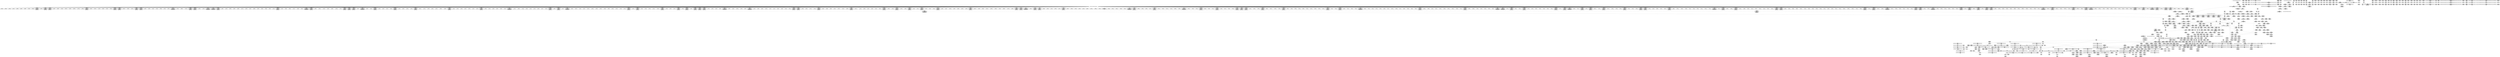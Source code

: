 digraph {
	CE0x57023d0 [shape=record,shape=Mrecord,label="{CE0x57023d0|104:_%struct.inode*,_:_CRE_223,224_}"]
	CE0x577d860 [shape=record,shape=Mrecord,label="{CE0x577d860|0:_i32,_4:_i32,_8:_i32,_12:_i32,_:_CMRE_20,24_|*MultipleSource*|security/selinux/hooks.c,196|security/selinux/hooks.c,197|*LoadInst*|security/selinux/hooks.c,196}"]
	CE0x56dec70 [shape=record,shape=Mrecord,label="{CE0x56dec70|12:_i32,_56:_i8*,_:_CRE_170,171_}"]
	CE0x56c7810 [shape=record,shape=Mrecord,label="{CE0x56c7810|dentry_has_perm:d_inode|security/selinux/hooks.c,1627}"]
	CE0x56bd580 [shape=record,shape=Mrecord,label="{CE0x56bd580|__validate_creds:conv|include/linux/cred.h,173}"]
	CE0x574d1f0 [shape=record,shape=Mrecord,label="{CE0x574d1f0|12:_i32,_56:_i8*,_:_CRE_968,976_|*MultipleSource*|Function::inode_has_perm&Arg::inode::|*LoadInst*|security/selinux/hooks.c,1627|security/selinux/hooks.c,1611}"]
	CE0x57033e0 [shape=record,shape=Mrecord,label="{CE0x57033e0|104:_%struct.inode*,_:_CRE_296,304_|*MultipleSource*|Function::selinux_inode_listxattr&Arg::dentry::|Function::dentry_has_perm&Arg::dentry::|security/selinux/hooks.c,1627}"]
	CE0x5742a00 [shape=record,shape=Mrecord,label="{CE0x5742a00|12:_i32,_56:_i8*,_:_CRE_612,613_}"]
	CE0x56ca160 [shape=record,shape=Mrecord,label="{CE0x56ca160|__validate_creds:if.then|*SummSource*}"]
	CE0x5711690 [shape=record,shape=Mrecord,label="{CE0x5711690|104:_%struct.inode*,_:_CRE_180,181_}"]
	CE0x5720720 [shape=record,shape=Mrecord,label="{CE0x5720720|12:_i32,_56:_i8*,_:_CRE_140,141_}"]
	CE0x5731970 [shape=record,shape=Mrecord,label="{CE0x5731970|cred_sid:cred|Function::cred_sid&Arg::cred::|*SummSource*}"]
	CE0x56de230 [shape=record,shape=Mrecord,label="{CE0x56de230|cred_sid:sid|security/selinux/hooks.c,197|*SummSource*}"]
	CE0x5730830 [shape=record,shape=Mrecord,label="{CE0x5730830|inode_has_perm:tmp14|security/selinux/hooks.c,1614|*SummSink*}"]
	CE0x56ea3d0 [shape=record,shape=Mrecord,label="{CE0x56ea3d0|_call_void_mcount()_#3|*SummSource*}"]
	CE0x56df5d0 [shape=record,shape=Mrecord,label="{CE0x56df5d0|12:_i32,_56:_i8*,_:_CRE_180,181_}"]
	CE0x574aee0 [shape=record,shape=Mrecord,label="{CE0x574aee0|12:_i32,_56:_i8*,_:_CRE_912,913_}"]
	CE0x5731ec0 [shape=record,shape=Mrecord,label="{CE0x5731ec0|12:_i32,_56:_i8*,_:_CRE_191,192_}"]
	CE0x577e650 [shape=record,shape=Mrecord,label="{CE0x577e650|__validate_creds:tmp9|include/linux/cred.h,175}"]
	CE0x56e3aa0 [shape=record,shape=Mrecord,label="{CE0x56e3aa0|__validate_creds:if.then}"]
	CE0x5709c10 [shape=record,shape=Mrecord,label="{CE0x5709c10|avc_has_perm:entry|*SummSink*}"]
	CE0x5740c50 [shape=record,shape=Mrecord,label="{CE0x5740c50|12:_i32,_56:_i8*,_:_CRE_587,588_}"]
	CE0x56c60e0 [shape=record,shape=Mrecord,label="{CE0x56c60e0|%struct.task_struct*_(%struct.task_struct**)*_asm_movq_%gs:$_1:P_,$0_,_r,im,_dirflag_,_fpsr_,_flags_|*SummSource*}"]
	CE0x56e75d0 [shape=record,shape=Mrecord,label="{CE0x56e75d0|__validate_creds:tmp7|include/linux/cred.h,174}"]
	CE0x5742080 [shape=record,shape=Mrecord,label="{CE0x5742080|12:_i32,_56:_i8*,_:_CRE_604,605_}"]
	CE0x57761b0 [shape=record,shape=Mrecord,label="{CE0x57761b0|i32_3|*Constant*}"]
	CE0x57495f0 [shape=record,shape=Mrecord,label="{CE0x57495f0|12:_i32,_56:_i8*,_:_CRE_891,892_}"]
	CE0x573c8a0 [shape=record,shape=Mrecord,label="{CE0x573c8a0|12:_i32,_56:_i8*,_:_CRE_486,487_}"]
	CE0x571de80 [shape=record,shape=Mrecord,label="{CE0x571de80|__validate_creds:call|include/linux/cred.h,173|*SummSink*}"]
	CE0x5746320 [shape=record,shape=Mrecord,label="{CE0x5746320|12:_i32,_56:_i8*,_:_CRE_800,804_|*MultipleSource*|Function::inode_has_perm&Arg::inode::|*LoadInst*|security/selinux/hooks.c,1627|security/selinux/hooks.c,1611}"]
	CE0x56b0610 [shape=record,shape=Mrecord,label="{CE0x56b0610|i64*_getelementptr_inbounds_(_11_x_i64_,_11_x_i64_*___llvm_gcov_ctr240,_i64_0,_i64_6)|*Constant*}"]
	CE0x56ce9f0 [shape=record,shape=Mrecord,label="{CE0x56ce9f0|selinux_inode_listxattr:tmp6|security/selinux/hooks.c,3048|*SummSink*}"]
	CE0x5740530 [shape=record,shape=Mrecord,label="{CE0x5740530|12:_i32,_56:_i8*,_:_CRE_581,582_}"]
	CE0x56d4d80 [shape=record,shape=Mrecord,label="{CE0x56d4d80|GLOBAL:selinux_inode_listxattr.__warned|Global_var:selinux_inode_listxattr.__warned|*SummSink*}"]
	CE0x575cb80 [shape=record,shape=Mrecord,label="{CE0x575cb80|inode_has_perm:conv|security/selinux/hooks.c,1611}"]
	CE0x571fe30 [shape=record,shape=Mrecord,label="{CE0x571fe30|__validate_creds:tobool|include/linux/cred.h,173|*SummSource*}"]
	CE0x56e33e0 [shape=record,shape=Mrecord,label="{CE0x56e33e0|_call_void___validate_creds(%struct.cred*_%cred,_i8*_getelementptr_inbounds_(_25_x_i8_,_25_x_i8_*_.str3,_i32_0,_i32_0),_i32_1609)_#10,_!dbg_!27719|security/selinux/hooks.c,1609|*SummSource*}"]
	CE0x56cac60 [shape=record,shape=Mrecord,label="{CE0x56cac60|12:_i32,_56:_i8*,_:_CRE_0,2_|*MultipleSource*|Function::inode_has_perm&Arg::inode::|*LoadInst*|security/selinux/hooks.c,1627|security/selinux/hooks.c,1611}"]
	CE0x56b3f90 [shape=record,shape=Mrecord,label="{CE0x56b3f90|12:_i32,_56:_i8*,_:_CRE_157,158_}"]
	CE0x575c520 [shape=record,shape=Mrecord,label="{CE0x575c520|inode_has_perm:lnot1|security/selinux/hooks.c,1611}"]
	CE0x56b7160 [shape=record,shape=Mrecord,label="{CE0x56b7160|selinux_inode_listxattr:call5|security/selinux/hooks.c,3050|*SummSink*}"]
	CE0x57025b0 [shape=record,shape=Mrecord,label="{CE0x57025b0|104:_%struct.inode*,_:_CRE_232,240_|*MultipleSource*|Function::selinux_inode_listxattr&Arg::dentry::|Function::dentry_has_perm&Arg::dentry::|security/selinux/hooks.c,1627}"]
	CE0x571d1f0 [shape=record,shape=Mrecord,label="{CE0x571d1f0|i64*_getelementptr_inbounds_(_8_x_i64_,_8_x_i64_*___llvm_gcov_ctr154,_i64_0,_i64_1)|*Constant*}"]
	CE0x56e4090 [shape=record,shape=Mrecord,label="{CE0x56e4090|selinux_inode_listxattr:tmp|*SummSink*}"]
	CE0x5745ad0 [shape=record,shape=Mrecord,label="{CE0x5745ad0|12:_i32,_56:_i8*,_:_CRE_760,768_|*MultipleSource*|Function::inode_has_perm&Arg::inode::|*LoadInst*|security/selinux/hooks.c,1627|security/selinux/hooks.c,1611}"]
	CE0x5711ed0 [shape=record,shape=Mrecord,label="{CE0x5711ed0|104:_%struct.inode*,_:_CRE_189,190_}"]
	CE0x5744310 [shape=record,shape=Mrecord,label="{CE0x5744310|12:_i32,_56:_i8*,_:_CRE_672,680_|*MultipleSource*|Function::inode_has_perm&Arg::inode::|*LoadInst*|security/selinux/hooks.c,1627|security/selinux/hooks.c,1611}"]
	CE0x56c8c50 [shape=record,shape=Mrecord,label="{CE0x56c8c50|12:_i32,_56:_i8*,_:_CRE_96,104_|*MultipleSource*|Function::inode_has_perm&Arg::inode::|*LoadInst*|security/selinux/hooks.c,1627|security/selinux/hooks.c,1611}"]
	CE0x574a300 [shape=record,shape=Mrecord,label="{CE0x574a300|12:_i32,_56:_i8*,_:_CRE_902,903_}"]
	CE0x575f640 [shape=record,shape=Mrecord,label="{CE0x575f640|inode_has_perm:tmp9|security/selinux/hooks.c,1611}"]
	CE0x57255c0 [shape=record,shape=Mrecord,label="{CE0x57255c0|dentry_has_perm:dentry1|security/selinux/hooks.c,1631}"]
	CE0x56e5da0 [shape=record,shape=Mrecord,label="{CE0x56e5da0|104:_%struct.inode*,_:_CRE_177,178_}"]
	CE0x56b3630 [shape=record,shape=Mrecord,label="{CE0x56b3630|12:_i32,_56:_i8*,_:_CRE_147,148_}"]
	CE0x6b8f520 [shape=record,shape=Mrecord,label="{CE0x6b8f520|selinux_inode_listxattr:tmp4|security/selinux/hooks.c,3048}"]
	CE0x56e2fe0 [shape=record,shape=Mrecord,label="{CE0x56e2fe0|__validate_creds:expval|include/linux/cred.h,173|*SummSink*}"]
	CE0x5709680 [shape=record,shape=Mrecord,label="{CE0x5709680|avc_has_perm:ssid|Function::avc_has_perm&Arg::ssid::}"]
	CE0x5717160 [shape=record,shape=Mrecord,label="{CE0x5717160|inode_has_perm:tmp4|security/selinux/hooks.c,1609|*SummSink*}"]
	CE0x56bc510 [shape=record,shape=Mrecord,label="{CE0x56bc510|get_current:bb|*SummSink*}"]
	CE0x56b8e50 [shape=record,shape=Mrecord,label="{CE0x56b8e50|i32_16|*Constant*|*SummSink*}"]
	CE0x5715690 [shape=record,shape=Mrecord,label="{CE0x5715690|_call_void_mcount()_#3|*SummSource*}"]
	CE0x575dc70 [shape=record,shape=Mrecord,label="{CE0x575dc70|GLOBAL:llvm.expect.i64|*Constant*|*SummSource*}"]
	CE0x5729230 [shape=record,shape=Mrecord,label="{CE0x5729230|12:_i32,_56:_i8*,_:_CRE_72,76_|*MultipleSource*|Function::inode_has_perm&Arg::inode::|*LoadInst*|security/selinux/hooks.c,1627|security/selinux/hooks.c,1611}"]
	CE0x5718ad0 [shape=record,shape=Mrecord,label="{CE0x5718ad0|104:_%struct.inode*,_:_CRE_312,313_}"]
	"CONST[source:0(mediator),value:0(static)][purpose:{operation}][SrcIdx:2]"
	CE0x575c080 [shape=record,shape=Mrecord,label="{CE0x575c080|i1_true|*Constant*}"]
	CE0x571e730 [shape=record,shape=Mrecord,label="{CE0x571e730|cred_sid:tmp2|*SummSink*}"]
	CE0x5734b20 [shape=record,shape=Mrecord,label="{CE0x5734b20|12:_i32,_56:_i8*,_:_CRE_254,255_}"]
	CE0x573bca0 [shape=record,shape=Mrecord,label="{CE0x573bca0|12:_i32,_56:_i8*,_:_CRE_475,476_}"]
	CE0x56ea570 [shape=record,shape=Mrecord,label="{CE0x56ea570|get_current:tmp4|./arch/x86/include/asm/current.h,14}"]
	CE0x57387b0 [shape=record,shape=Mrecord,label="{CE0x57387b0|12:_i32,_56:_i8*,_:_CRE_305,306_}"]
	CE0x5716b50 [shape=record,shape=Mrecord,label="{CE0x5716b50|__validate_creds:lnot.ext|include/linux/cred.h,173|*SummSink*}"]
	CE0x5714ee0 [shape=record,shape=Mrecord,label="{CE0x5714ee0|__validate_creds:cred|Function::__validate_creds&Arg::cred::}"]
	CE0x56cfd80 [shape=record,shape=Mrecord,label="{CE0x56cfd80|selinux_inode_listxattr:call|security/selinux/hooks.c,3048|*SummSource*}"]
	CE0x577d4a0 [shape=record,shape=Mrecord,label="{CE0x577d4a0|0:_i32,_4:_i32,_8:_i32,_12:_i32,_:_CMRE_12,16_|*MultipleSource*|security/selinux/hooks.c,196|security/selinux/hooks.c,197|*LoadInst*|security/selinux/hooks.c,196}"]
	CE0x5736410 [shape=record,shape=Mrecord,label="{CE0x5736410|12:_i32,_56:_i8*,_:_CRE_275,276_}"]
	CE0x56dea90 [shape=record,shape=Mrecord,label="{CE0x56dea90|12:_i32,_56:_i8*,_:_CRE_168,169_}"]
	CE0x57361b0 [shape=record,shape=Mrecord,label="{CE0x57361b0|12:_i32,_56:_i8*,_:_CRE_273,274_}"]
	CE0x56dee50 [shape=record,shape=Mrecord,label="{CE0x56dee50|12:_i32,_56:_i8*,_:_CRE_172,173_}"]
	CE0x574c0b0 [shape=record,shape=Mrecord,label="{CE0x574c0b0|12:_i32,_56:_i8*,_:_CRE_927,928_}"]
	CE0x56c6e60 [shape=record,shape=Mrecord,label="{CE0x56c6e60|selinux_inode_listxattr:tmp11|security/selinux/hooks.c,3048|*SummSource*}"]
	CE0x56e95f0 [shape=record,shape=Mrecord,label="{CE0x56e95f0|i64*_getelementptr_inbounds_(_11_x_i64_,_11_x_i64_*___llvm_gcov_ctr240,_i64_0,_i64_10)|*Constant*|*SummSink*}"]
	CE0x571aad0 [shape=record,shape=Mrecord,label="{CE0x571aad0|dentry_has_perm:tmp1|*SummSource*}"]
	CE0x57355d0 [shape=record,shape=Mrecord,label="{CE0x57355d0|12:_i32,_56:_i8*,_:_CRE_263,264_}"]
	CE0x5708d50 [shape=record,shape=Mrecord,label="{CE0x5708d50|dentry_has_perm:tmp3|*SummSink*}"]
	CE0x56bd5f0 [shape=record,shape=Mrecord,label="{CE0x56bd5f0|__validate_creds:lnot1|include/linux/cred.h,173}"]
	CE0x56c30b0 [shape=record,shape=Mrecord,label="{CE0x56c30b0|get_current:entry|*SummSource*}"]
	CE0x56cfec0 [shape=record,shape=Mrecord,label="{CE0x56cfec0|i32_0|*Constant*}"]
	CE0x56dc240 [shape=record,shape=Mrecord,label="{CE0x56dc240|selinux_inode_listxattr:tmp8|security/selinux/hooks.c,3048|*SummSource*}"]
	CE0x5728d40 [shape=record,shape=Mrecord,label="{CE0x5728d40|12:_i32,_56:_i8*,_:_CRE_48,56_|*MultipleSource*|Function::inode_has_perm&Arg::inode::|*LoadInst*|security/selinux/hooks.c,1627|security/selinux/hooks.c,1611}"]
	CE0x56c4860 [shape=record,shape=Mrecord,label="{CE0x56c4860|dentry_has_perm:bb|*SummSource*}"]
	CE0x575d0e0 [shape=record,shape=Mrecord,label="{CE0x575d0e0|inode_has_perm:lnot.ext|security/selinux/hooks.c,1611|*SummSink*}"]
	CE0x5733ef0 [shape=record,shape=Mrecord,label="{CE0x5733ef0|12:_i32,_56:_i8*,_:_CRE_243,244_}"]
	CE0x573afe0 [shape=record,shape=Mrecord,label="{CE0x573afe0|12:_i32,_56:_i8*,_:_CRE_448,456_|*MultipleSource*|Function::inode_has_perm&Arg::inode::|*LoadInst*|security/selinux/hooks.c,1627|security/selinux/hooks.c,1611}"]
	CE0x5732fb0 [shape=record,shape=Mrecord,label="{CE0x5732fb0|12:_i32,_56:_i8*,_:_CRE_208,210_|*MultipleSource*|Function::inode_has_perm&Arg::inode::|*LoadInst*|security/selinux/hooks.c,1627|security/selinux/hooks.c,1611}"]
	CE0x56c4100 [shape=record,shape=Mrecord,label="{CE0x56c4100|i32_0|*Constant*|*SummSource*}"]
	CE0x5736080 [shape=record,shape=Mrecord,label="{CE0x5736080|12:_i32,_56:_i8*,_:_CRE_272,273_}"]
	CE0x56dd750 [shape=record,shape=Mrecord,label="{CE0x56dd750|cred_sid:tmp5|security/selinux/hooks.c,196}"]
	CE0x56df120 [shape=record,shape=Mrecord,label="{CE0x56df120|12:_i32,_56:_i8*,_:_CRE_175,176_}"]
	CE0x56e6640 [shape=record,shape=Mrecord,label="{CE0x56e6640|selinux_inode_listxattr:tobool|security/selinux/hooks.c,3048|*SummSource*}"]
	CE0x5740660 [shape=record,shape=Mrecord,label="{CE0x5740660|12:_i32,_56:_i8*,_:_CRE_582,583_}"]
	CE0x5712a10 [shape=record,shape=Mrecord,label="{CE0x5712a10|104:_%struct.inode*,_:_CRE_201,202_}"]
	CE0x57166d0 [shape=record,shape=Mrecord,label="{CE0x57166d0|inode_has_perm:if.end|*SummSource*}"]
	CE0x5717080 [shape=record,shape=Mrecord,label="{CE0x5717080|inode_has_perm:tmp4|security/selinux/hooks.c,1609}"]
	CE0x56cc720 [shape=record,shape=Mrecord,label="{CE0x56cc720|i32_3048|*Constant*|*SummSink*}"]
	CE0x5713e30 [shape=record,shape=Mrecord,label="{CE0x5713e30|__validate_creds:cred|Function::__validate_creds&Arg::cred::|*SummSink*}"]
	CE0x573fce0 [shape=record,shape=Mrecord,label="{CE0x573fce0|12:_i32,_56:_i8*,_:_CRE_574,575_}"]
	CE0x5714650 [shape=record,shape=Mrecord,label="{CE0x5714650|inode_has_perm:tmp3|*SummSource*}"]
	CE0x57039b0 [shape=record,shape=Mrecord,label="{CE0x57039b0|104:_%struct.inode*,_:_CRE_306,307_}"]
	CE0x5756630 [shape=record,shape=Mrecord,label="{CE0x5756630|avc_has_perm:auditdata|Function::avc_has_perm&Arg::auditdata::|*SummSource*}"]
	CE0x5719160 [shape=record,shape=Mrecord,label="{CE0x5719160|104:_%struct.inode*,_:_CRE_319,320_}"]
	CE0x5735bc0 [shape=record,shape=Mrecord,label="{CE0x5735bc0|12:_i32,_56:_i8*,_:_CRE_268,269_}"]
	CE0x56e9010 [shape=record,shape=Mrecord,label="{CE0x56e9010|i64*_getelementptr_inbounds_(_11_x_i64_,_11_x_i64_*___llvm_gcov_ctr240,_i64_0,_i64_10)|*Constant*}"]
	CE0x5745030 [shape=record,shape=Mrecord,label="{CE0x5745030|12:_i32,_56:_i8*,_:_CRE_712,728_|*MultipleSource*|Function::inode_has_perm&Arg::inode::|*LoadInst*|security/selinux/hooks.c,1627|security/selinux/hooks.c,1611}"]
	CE0x57204d0 [shape=record,shape=Mrecord,label="{CE0x57204d0|12:_i32,_56:_i8*,_:_CRE_138,139_}"]
	CE0x5712650 [shape=record,shape=Mrecord,label="{CE0x5712650|104:_%struct.inode*,_:_CRE_197,198_}"]
	CE0x570e390 [shape=record,shape=Mrecord,label="{CE0x570e390|__validate_creds:tmp5|include/linux/cred.h,173|*SummSource*}"]
	CE0x5741830 [shape=record,shape=Mrecord,label="{CE0x5741830|12:_i32,_56:_i8*,_:_CRE_597,598_}"]
	CE0x56e9e70 [shape=record,shape=Mrecord,label="{CE0x56e9e70|selinux_inode_listxattr:call3|security/selinux/hooks.c,3048}"]
	CE0x574bd20 [shape=record,shape=Mrecord,label="{CE0x574bd20|12:_i32,_56:_i8*,_:_CRE_924,925_}"]
	CE0x56d22d0 [shape=record,shape=Mrecord,label="{CE0x56d22d0|selinux_inode_listxattr:tmp16|security/selinux/hooks.c,3048|*SummSink*}"]
	CE0x5734660 [shape=record,shape=Mrecord,label="{CE0x5734660|12:_i32,_56:_i8*,_:_CRE_250,251_}"]
	CE0x5706910 [shape=record,shape=Mrecord,label="{CE0x5706910|__validate_creds:tmp4|include/linux/cred.h,173}"]
	CE0x5737f60 [shape=record,shape=Mrecord,label="{CE0x5737f60|12:_i32,_56:_i8*,_:_CRE_298,299_}"]
	CE0x5739f10 [shape=record,shape=Mrecord,label="{CE0x5739f10|12:_i32,_56:_i8*,_:_CRE_384,388_|*MultipleSource*|Function::inode_has_perm&Arg::inode::|*LoadInst*|security/selinux/hooks.c,1627|security/selinux/hooks.c,1611}"]
	CE0x573cd60 [shape=record,shape=Mrecord,label="{CE0x573cd60|12:_i32,_56:_i8*,_:_CRE_500,504_|*MultipleSource*|Function::inode_has_perm&Arg::inode::|*LoadInst*|security/selinux/hooks.c,1627|security/selinux/hooks.c,1611}"]
	CE0x57021f0 [shape=record,shape=Mrecord,label="{CE0x57021f0|104:_%struct.inode*,_:_CRE_221,222_}"]
	CE0x5725550 [shape=record,shape=Mrecord,label="{CE0x5725550|dentry_has_perm:call|security/selinux/hooks.c,1632}"]
	CE0x574be50 [shape=record,shape=Mrecord,label="{CE0x574be50|12:_i32,_56:_i8*,_:_CRE_925,926_}"]
	CE0x5713550 [shape=record,shape=Mrecord,label="{CE0x5713550|104:_%struct.inode*,_:_CRE_213,214_}"]
	CE0x56e89a0 [shape=record,shape=Mrecord,label="{CE0x56e89a0|selinux_inode_listxattr:tmp18|security/selinux/hooks.c,3048|*SummSink*}"]
	CE0x56c62b0 [shape=record,shape=Mrecord,label="{CE0x56c62b0|selinux_inode_listxattr:tmp14|security/selinux/hooks.c,3048}"]
	CE0x56d66f0 [shape=record,shape=Mrecord,label="{CE0x56d66f0|i64_3|*Constant*}"]
	CE0x571e450 [shape=record,shape=Mrecord,label="{CE0x571e450|__validate_creds:line|Function::__validate_creds&Arg::line::}"]
	CE0x56e6130 [shape=record,shape=Mrecord,label="{CE0x56e6130|i64*_getelementptr_inbounds_(_2_x_i64_,_2_x_i64_*___llvm_gcov_ctr98,_i64_0,_i64_0)|*Constant*|*SummSink*}"]
	CE0x56bf820 [shape=record,shape=Mrecord,label="{CE0x56bf820|i64*_getelementptr_inbounds_(_11_x_i64_,_11_x_i64_*___llvm_gcov_ctr240,_i64_0,_i64_8)|*Constant*|*SummSource*}"]
	CE0x571f310 [shape=record,shape=Mrecord,label="{CE0x571f310|_ret_void,_!dbg_!27722|include/linux/cred.h,175}"]
	CE0x5745470 [shape=record,shape=Mrecord,label="{CE0x5745470|12:_i32,_56:_i8*,_:_CRE_736,740_|*MultipleSource*|Function::inode_has_perm&Arg::inode::|*LoadInst*|security/selinux/hooks.c,1627|security/selinux/hooks.c,1611}"]
	CE0x574e390 [shape=record,shape=Mrecord,label="{CE0x574e390|12:_i32,_56:_i8*,_:_CRE_1000,1008_|*MultipleSource*|Function::inode_has_perm&Arg::inode::|*LoadInst*|security/selinux/hooks.c,1627|security/selinux/hooks.c,1611}"]
	CE0x5748a10 [shape=record,shape=Mrecord,label="{CE0x5748a10|12:_i32,_56:_i8*,_:_CRE_881,882_}"]
	CE0x5714750 [shape=record,shape=Mrecord,label="{CE0x5714750|inode_has_perm:tmp3|*SummSink*}"]
	CE0x56ca880 [shape=record,shape=Mrecord,label="{CE0x56ca880|__validate_creds:tmp}"]
	CE0x5732af0 [shape=record,shape=Mrecord,label="{CE0x5732af0|12:_i32,_56:_i8*,_:_CRE_204,205_}"]
	CE0x56d4350 [shape=record,shape=Mrecord,label="{CE0x56d4350|selinux_inode_listxattr:tmp7|security/selinux/hooks.c,3048}"]
	CE0x574c440 [shape=record,shape=Mrecord,label="{CE0x574c440|12:_i32,_56:_i8*,_:_CRE_930,931_}"]
	CE0x56bff90 [shape=record,shape=Mrecord,label="{CE0x56bff90|i64_5|*Constant*|*SummSink*}"]
	CE0x56d1d50 [shape=record,shape=Mrecord,label="{CE0x56d1d50|selinux_inode_listxattr:tmp15|security/selinux/hooks.c,3048|*SummSource*}"]
	CE0x5752be0 [shape=record,shape=Mrecord,label="{CE0x5752be0|_ret_i32_%tmp6,_!dbg_!27716|security/selinux/hooks.c,197}"]
	CE0x5749260 [shape=record,shape=Mrecord,label="{CE0x5749260|12:_i32,_56:_i8*,_:_CRE_888,889_}"]
	CE0x56c7370 [shape=record,shape=Mrecord,label="{CE0x56c7370|selinux_inode_listxattr:tmp12|security/selinux/hooks.c,3048|*SummSource*}"]
	CE0x572fef0 [shape=record,shape=Mrecord,label="{CE0x572fef0|i64*_getelementptr_inbounds_(_8_x_i64_,_8_x_i64_*___llvm_gcov_ctr154,_i64_0,_i64_6)|*Constant*|*SummSource*}"]
	CE0x573e2f0 [shape=record,shape=Mrecord,label="{CE0x573e2f0|12:_i32,_56:_i8*,_:_CRE_553,554_}"]
	CE0x57422e0 [shape=record,shape=Mrecord,label="{CE0x57422e0|12:_i32,_56:_i8*,_:_CRE_606,607_}"]
	CE0x574b270 [shape=record,shape=Mrecord,label="{CE0x574b270|12:_i32,_56:_i8*,_:_CRE_915,916_}"]
	CE0x57271f0 [shape=record,shape=Mrecord,label="{CE0x57271f0|104:_%struct.inode*,_:_CRE_56,64_|*MultipleSource*|Function::selinux_inode_listxattr&Arg::dentry::|Function::dentry_has_perm&Arg::dentry::|security/selinux/hooks.c,1627}"]
	CE0x5743250 [shape=record,shape=Mrecord,label="{CE0x5743250|12:_i32,_56:_i8*,_:_CRE_619,620_}"]
	CE0x56e5ad0 [shape=record,shape=Mrecord,label="{CE0x56e5ad0|104:_%struct.inode*,_:_CRE_174,175_}"]
	CE0x5719340 [shape=record,shape=Mrecord,label="{CE0x5719340|dentry_has_perm:tmp4|*LoadInst*|security/selinux/hooks.c,1627|*SummSource*}"]
	CE0x5718920 [shape=record,shape=Mrecord,label="{CE0x5718920|104:_%struct.inode*,_:_CRE_310,311_}"]
	CE0x56c1510 [shape=record,shape=Mrecord,label="{CE0x56c1510|selinux_inode_listxattr:if.then|*SummSource*}"]
	CE0x57163d0 [shape=record,shape=Mrecord,label="{CE0x57163d0|i64*_getelementptr_inbounds_(_2_x_i64_,_2_x_i64_*___llvm_gcov_ctr131,_i64_0,_i64_1)|*Constant*}"]
	CE0x56ce680 [shape=record,shape=Mrecord,label="{CE0x56ce680|selinux_inode_listxattr:tmp6|security/selinux/hooks.c,3048|*SummSource*}"]
	CE0x573a130 [shape=record,shape=Mrecord,label="{CE0x573a130|12:_i32,_56:_i8*,_:_CRE_392,400_|*MultipleSource*|Function::inode_has_perm&Arg::inode::|*LoadInst*|security/selinux/hooks.c,1627|security/selinux/hooks.c,1611}"]
	CE0x57333f0 [shape=record,shape=Mrecord,label="{CE0x57333f0|12:_i32,_56:_i8*,_:_CRE_224,232_|*MultipleSource*|Function::inode_has_perm&Arg::inode::|*LoadInst*|security/selinux/hooks.c,1627|security/selinux/hooks.c,1611}"]
	CE0x56e59e0 [shape=record,shape=Mrecord,label="{CE0x56e59e0|104:_%struct.inode*,_:_CRE_173,174_}"]
	CE0x573c640 [shape=record,shape=Mrecord,label="{CE0x573c640|12:_i32,_56:_i8*,_:_CRE_484,485_}"]
	CE0x56b9150 [shape=record,shape=Mrecord,label="{CE0x56b9150|dentry_has_perm:av|Function::dentry_has_perm&Arg::av::}"]
	CE0x571bb10 [shape=record,shape=Mrecord,label="{CE0x571bb10|104:_%struct.inode*,_:_CRE_40,48_|*MultipleSource*|Function::selinux_inode_listxattr&Arg::dentry::|Function::dentry_has_perm&Arg::dentry::|security/selinux/hooks.c,1627}"]
	CE0x56e7cf0 [shape=record,shape=Mrecord,label="{CE0x56e7cf0|i64*_getelementptr_inbounds_(_11_x_i64_,_11_x_i64_*___llvm_gcov_ctr240,_i64_0,_i64_9)|*Constant*}"]
	CE0x5730c10 [shape=record,shape=Mrecord,label="{CE0x5730c10|inode_has_perm:call|security/selinux/hooks.c,1614|*SummSource*}"]
	CE0x56d0a90 [shape=record,shape=Mrecord,label="{CE0x56d0a90|selinux_inode_listxattr:tmp1}"]
	CE0x57031f0 [shape=record,shape=Mrecord,label="{CE0x57031f0|104:_%struct.inode*,_:_CRE_288,296_|*MultipleSource*|Function::selinux_inode_listxattr&Arg::dentry::|Function::dentry_has_perm&Arg::dentry::|security/selinux/hooks.c,1627}"]
	CE0x5739cc0 [shape=record,shape=Mrecord,label="{CE0x5739cc0|12:_i32,_56:_i8*,_:_CRE_376,384_|*MultipleSource*|Function::inode_has_perm&Arg::inode::|*LoadInst*|security/selinux/hooks.c,1627|security/selinux/hooks.c,1611}"]
	CE0x56df210 [shape=record,shape=Mrecord,label="{CE0x56df210|12:_i32,_56:_i8*,_:_CRE_176,177_}"]
	CE0x5749390 [shape=record,shape=Mrecord,label="{CE0x5749390|12:_i32,_56:_i8*,_:_CRE_889,890_}"]
	CE0x56e3370 [shape=record,shape=Mrecord,label="{CE0x56e3370|_call_void___validate_creds(%struct.cred*_%cred,_i8*_getelementptr_inbounds_(_25_x_i8_,_25_x_i8_*_.str3,_i32_0,_i32_0),_i32_1609)_#10,_!dbg_!27719|security/selinux/hooks.c,1609}"]
	CE0x56b9ef0 [shape=record,shape=Mrecord,label="{CE0x56b9ef0|104:_%struct.inode*,_:_CRE_93,94_}"]
	CE0x573ba80 [shape=record,shape=Mrecord,label="{CE0x573ba80|12:_i32,_56:_i8*,_:_CRE_474,475_}"]
	CE0x573efd0 [shape=record,shape=Mrecord,label="{CE0x573efd0|12:_i32,_56:_i8*,_:_CRE_563,564_}"]
	CE0x56cb290 [shape=record,shape=Mrecord,label="{CE0x56cb290|__validate_creds:lnot.ext|include/linux/cred.h,173|*SummSource*}"]
	CE0x575c230 [shape=record,shape=Mrecord,label="{CE0x575c230|inode_has_perm:lnot|security/selinux/hooks.c,1611}"]
	CE0x5719560 [shape=record,shape=Mrecord,label="{CE0x5719560|__validate_creds:tmp7|include/linux/cred.h,174|*SummSink*}"]
	CE0x5712470 [shape=record,shape=Mrecord,label="{CE0x5712470|104:_%struct.inode*,_:_CRE_195,196_}"]
	CE0x57487b0 [shape=record,shape=Mrecord,label="{CE0x57487b0|12:_i32,_56:_i8*,_:_CRE_879,880_}"]
	CE0x5706a80 [shape=record,shape=Mrecord,label="{CE0x5706a80|__validate_creds:tmp4|include/linux/cred.h,173|*SummSource*}"]
	CE0x57362e0 [shape=record,shape=Mrecord,label="{CE0x57362e0|12:_i32,_56:_i8*,_:_CRE_274,275_}"]
	CE0x56b9fb0 [shape=record,shape=Mrecord,label="{CE0x56b9fb0|104:_%struct.inode*,_:_CRE_94,95_}"]
	CE0x571c860 [shape=record,shape=Mrecord,label="{CE0x571c860|i32_22|*Constant*}"]
	CE0x56e2690 [shape=record,shape=Mrecord,label="{CE0x56e2690|_ret_i32_%retval.0,_!dbg_!27739|security/selinux/hooks.c,1618|*SummSink*}"]
	CE0x574a7c0 [shape=record,shape=Mrecord,label="{CE0x574a7c0|12:_i32,_56:_i8*,_:_CRE_906,907_}"]
	CE0x5748b40 [shape=record,shape=Mrecord,label="{CE0x5748b40|12:_i32,_56:_i8*,_:_CRE_882,883_}"]
	CE0x573f230 [shape=record,shape=Mrecord,label="{CE0x573f230|12:_i32,_56:_i8*,_:_CRE_565,566_}"]
	CE0x573f950 [shape=record,shape=Mrecord,label="{CE0x573f950|12:_i32,_56:_i8*,_:_CRE_571,572_}"]
	CE0x5731ce0 [shape=record,shape=Mrecord,label="{CE0x5731ce0|12:_i32,_56:_i8*,_:_CRE_189,190_}"]
	CE0x572a320 [shape=record,shape=Mrecord,label="{CE0x572a320|12:_i32,_56:_i8*,_:_CRE_88,96_|*MultipleSource*|Function::inode_has_perm&Arg::inode::|*LoadInst*|security/selinux/hooks.c,1627|security/selinux/hooks.c,1611}"]
	CE0x56d44a0 [shape=record,shape=Mrecord,label="{CE0x56d44a0|selinux_inode_listxattr:tmp7|security/selinux/hooks.c,3048|*SummSource*}"]
	CE0x5732e80 [shape=record,shape=Mrecord,label="{CE0x5732e80|12:_i32,_56:_i8*,_:_CRE_207,208_}"]
	CE0x5758650 [shape=record,shape=Mrecord,label="{CE0x5758650|__validate_creds:if.end|*SummSink*}"]
	CE0x56d0b00 [shape=record,shape=Mrecord,label="{CE0x56d0b00|selinux_inode_listxattr:tmp1|*SummSource*}"]
	CE0x57427a0 [shape=record,shape=Mrecord,label="{CE0x57427a0|12:_i32,_56:_i8*,_:_CRE_610,611_}"]
	CE0x56b3cc0 [shape=record,shape=Mrecord,label="{CE0x56b3cc0|12:_i32,_56:_i8*,_:_CRE_154,155_}"]
	CE0x5711750 [shape=record,shape=Mrecord,label="{CE0x5711750|104:_%struct.inode*,_:_CRE_181,182_}"]
	CE0x5732d50 [shape=record,shape=Mrecord,label="{CE0x5732d50|12:_i32,_56:_i8*,_:_CRE_206,207_}"]
	CE0x571c2d0 [shape=record,shape=Mrecord,label="{CE0x571c2d0|i64*_getelementptr_inbounds_(_8_x_i64_,_8_x_i64_*___llvm_gcov_ctr154,_i64_0,_i64_1)|*Constant*|*SummSink*}"]
	CE0x570e1e0 [shape=record,shape=Mrecord,label="{CE0x570e1e0|__validate_creds:tmp5|include/linux/cred.h,173}"]
	CE0x5738ed0 [shape=record,shape=Mrecord,label="{CE0x5738ed0|12:_i32,_56:_i8*,_:_CRE_311,312_}"]
	CE0x5727030 [shape=record,shape=Mrecord,label="{CE0x5727030|104:_%struct.inode*,_:_CRE_48,52_|*MultipleSource*|Function::selinux_inode_listxattr&Arg::dentry::|Function::dentry_has_perm&Arg::dentry::|security/selinux/hooks.c,1627}"]
	CE0x574e050 [shape=record,shape=Mrecord,label="{CE0x574e050|12:_i32,_56:_i8*,_:_CRE_988,992_|*MultipleSource*|Function::inode_has_perm&Arg::inode::|*LoadInst*|security/selinux/hooks.c,1627|security/selinux/hooks.c,1611}"]
	CE0x5735f50 [shape=record,shape=Mrecord,label="{CE0x5735f50|12:_i32,_56:_i8*,_:_CRE_271,272_}"]
	CE0x57261a0 [shape=record,shape=Mrecord,label="{CE0x57261a0|inode_has_perm:entry}"]
	CE0x5753cb0 [shape=record,shape=Mrecord,label="{CE0x5753cb0|inode_has_perm:tmp15|*LoadInst*|security/selinux/hooks.c,1615|*SummSink*}"]
	CE0x57224f0 [shape=record,shape=Mrecord,label="{CE0x57224f0|inode_has_perm:tmp|*SummSink*}"]
	CE0x56c9c10 [shape=record,shape=Mrecord,label="{CE0x56c9c10|inode_has_perm:do.body|*SummSink*}"]
	CE0x56e4630 [shape=record,shape=Mrecord,label="{CE0x56e4630|104:_%struct.inode*,_:_CRE_152,153_}"]
	CE0x570a550 [shape=record,shape=Mrecord,label="{CE0x570a550|inode_has_perm:tmp18|security/selinux/hooks.c,1617|*SummSink*}"]
	CE0x570a220 [shape=record,shape=Mrecord,label="{CE0x570a220|inode_has_perm:tmp18|security/selinux/hooks.c,1617}"]
	CE0x5720120 [shape=record,shape=Mrecord,label="{CE0x5720120|__validate_creds:tmp2|include/linux/cred.h,173}"]
	CE0x5759870 [shape=record,shape=Mrecord,label="{CE0x5759870|__validate_creds:bb|*SummSink*}"]
	CE0x5718860 [shape=record,shape=Mrecord,label="{CE0x5718860|104:_%struct.inode*,_:_CRE_309,310_}"]
	CE0x5740eb0 [shape=record,shape=Mrecord,label="{CE0x5740eb0|12:_i32,_56:_i8*,_:_CRE_589,590_}"]
	CE0x56e1d50 [shape=record,shape=Mrecord,label="{CE0x56e1d50|inode_has_perm:perms|Function::inode_has_perm&Arg::perms::|*SummSink*}"]
	CE0x56cfe20 [shape=record,shape=Mrecord,label="{CE0x56cfe20|selinux_inode_listxattr:call|security/selinux/hooks.c,3048|*SummSink*}"]
	CE0x56ea150 [shape=record,shape=Mrecord,label="{CE0x56ea150|dentry_has_perm:ad|security/selinux/hooks.c, 1628}"]
	CE0x570a800 [shape=record,shape=Mrecord,label="{CE0x570a800|avc_has_perm:entry|*SummSource*}"]
	CE0x56e58f0 [shape=record,shape=Mrecord,label="{CE0x56e58f0|104:_%struct.inode*,_:_CRE_172,173_}"]
	CE0x56db4b0 [shape=record,shape=Mrecord,label="{CE0x56db4b0|GLOBAL:lockdep_rcu_suspicious|*Constant*|*SummSink*}"]
	CE0x56b7950 [shape=record,shape=Mrecord,label="{CE0x56b7950|GLOBAL:dentry_has_perm|*Constant*|*SummSink*}"]
	CE0x56dc1d0 [shape=record,shape=Mrecord,label="{CE0x56dc1d0|selinux_inode_listxattr:tmp8|security/selinux/hooks.c,3048}"]
	CE0x5725980 [shape=record,shape=Mrecord,label="{CE0x5725980|dentry_has_perm:call|security/selinux/hooks.c,1632|*SummSource*}"]
	CE0x5761550 [shape=record,shape=Mrecord,label="{CE0x5761550|inode_has_perm:tmp11|security/selinux/hooks.c,1612|*SummSink*}"]
	CE0x56d1340 [shape=record,shape=Mrecord,label="{CE0x56d1340|selinux_inode_listxattr:tmp5|security/selinux/hooks.c,3048|*SummSink*}"]
	CE0x56c38e0 [shape=record,shape=Mrecord,label="{CE0x56c38e0|selinux_inode_listxattr:tobool1|security/selinux/hooks.c,3048|*SummSource*}"]
	CE0x577cf10 [shape=record,shape=Mrecord,label="{CE0x577cf10|0:_i32,_4:_i32,_8:_i32,_12:_i32,_:_CMRE_8,12_|*MultipleSource*|security/selinux/hooks.c,196|security/selinux/hooks.c,197|*LoadInst*|security/selinux/hooks.c,196}"]
	CE0x5712dd0 [shape=record,shape=Mrecord,label="{CE0x5712dd0|104:_%struct.inode*,_:_CRE_205,206_}"]
	CE0x5761d60 [shape=record,shape=Mrecord,label="{CE0x5761d60|i32_512|*Constant*|*SummSource*}"]
	CE0x57381c0 [shape=record,shape=Mrecord,label="{CE0x57381c0|12:_i32,_56:_i8*,_:_CRE_300,301_}"]
	CE0x57609e0 [shape=record,shape=Mrecord,label="{CE0x57609e0|i64*_getelementptr_inbounds_(_8_x_i64_,_8_x_i64_*___llvm_gcov_ctr154,_i64_0,_i64_5)|*Constant*}"]
	CE0x5722560 [shape=record,shape=Mrecord,label="{CE0x5722560|i64_1|*Constant*}"]
	CE0x5744780 [shape=record,shape=Mrecord,label="{CE0x5744780|12:_i32,_56:_i8*,_:_CRE_684,688_|*MultipleSource*|Function::inode_has_perm&Arg::inode::|*LoadInst*|security/selinux/hooks.c,1627|security/selinux/hooks.c,1611}"]
	CE0x57471a0 [shape=record,shape=Mrecord,label="{CE0x57471a0|12:_i32,_56:_i8*,_:_CRE_856,864_|*MultipleSource*|Function::inode_has_perm&Arg::inode::|*LoadInst*|security/selinux/hooks.c,1627|security/selinux/hooks.c,1611}"]
	CE0x5743ed0 [shape=record,shape=Mrecord,label="{CE0x5743ed0|12:_i32,_56:_i8*,_:_CRE_656,664_|*MultipleSource*|Function::inode_has_perm&Arg::inode::|*LoadInst*|security/selinux/hooks.c,1627|security/selinux/hooks.c,1611}"]
	CE0x5725140 [shape=record,shape=Mrecord,label="{CE0x5725140|dentry_has_perm:u|security/selinux/hooks.c,1631}"]
	CE0x56b8b40 [shape=record,shape=Mrecord,label="{CE0x56b8b40|dentry_has_perm:dentry|Function::dentry_has_perm&Arg::dentry::|*SummSink*}"]
	CE0x56df300 [shape=record,shape=Mrecord,label="{CE0x56df300|12:_i32,_56:_i8*,_:_CRE_177,178_}"]
	CE0x5702a30 [shape=record,shape=Mrecord,label="{CE0x5702a30|104:_%struct.inode*,_:_CRE_256,264_|*MultipleSource*|Function::selinux_inode_listxattr&Arg::dentry::|Function::dentry_has_perm&Arg::dentry::|security/selinux/hooks.c,1627}"]
	CE0x56dbf20 [shape=record,shape=Mrecord,label="{CE0x56dbf20|selinux_inode_listxattr:tmp10|security/selinux/hooks.c,3048}"]
	CE0x5738b40 [shape=record,shape=Mrecord,label="{CE0x5738b40|12:_i32,_56:_i8*,_:_CRE_308,309_}"]
	CE0x570f370 [shape=record,shape=Mrecord,label="{CE0x570f370|28:_i32,_32:_i16,_:_CRE_28,32_|*MultipleSource*|*LoadInst*|security/selinux/hooks.c,1615|security/selinux/hooks.c,1615|security/selinux/hooks.c,1617}"]
	CE0x571e9e0 [shape=record,shape=Mrecord,label="{CE0x571e9e0|i32_4|*Constant*|*SummSource*}"]
	CE0x575ed10 [shape=record,shape=Mrecord,label="{CE0x575ed10|inode_has_perm:tmp7|security/selinux/hooks.c,1611|*SummSink*}"]
	CE0x571e350 [shape=record,shape=Mrecord,label="{CE0x571e350|i32_4|*Constant*}"]
	CE0x56d7f10 [shape=record,shape=Mrecord,label="{CE0x56d7f10|i64_2|*Constant*}"]
	CE0x56d91d0 [shape=record,shape=Mrecord,label="{CE0x56d91d0|i64*_getelementptr_inbounds_(_11_x_i64_,_11_x_i64_*___llvm_gcov_ctr240,_i64_0,_i64_6)|*Constant*|*SummSink*}"]
	CE0x57382f0 [shape=record,shape=Mrecord,label="{CE0x57382f0|12:_i32,_56:_i8*,_:_CRE_301,302_}"]
	CE0x571f520 [shape=record,shape=Mrecord,label="{CE0x571f520|_ret_void,_!dbg_!27722|include/linux/cred.h,175|*SummSource*}"]
	CE0x5746760 [shape=record,shape=Mrecord,label="{CE0x5746760|12:_i32,_56:_i8*,_:_CRE_816,824_|*MultipleSource*|Function::inode_has_perm&Arg::inode::|*LoadInst*|security/selinux/hooks.c,1627|security/selinux/hooks.c,1611}"]
	CE0x5743380 [shape=record,shape=Mrecord,label="{CE0x5743380|12:_i32,_56:_i8*,_:_CRE_620,621_}"]
	CE0x57342d0 [shape=record,shape=Mrecord,label="{CE0x57342d0|12:_i32,_56:_i8*,_:_CRE_247,248_}"]
	CE0x5741370 [shape=record,shape=Mrecord,label="{CE0x5741370|12:_i32,_56:_i8*,_:_CRE_593,594_}"]
	CE0x56e1410 [shape=record,shape=Mrecord,label="{CE0x56e1410|inode_has_perm:inode|Function::inode_has_perm&Arg::inode::}"]
	CE0x57349f0 [shape=record,shape=Mrecord,label="{CE0x57349f0|12:_i32,_56:_i8*,_:_CRE_253,254_}"]
	CE0x5743840 [shape=record,shape=Mrecord,label="{CE0x5743840|12:_i32,_56:_i8*,_:_CRE_624,628_|*MultipleSource*|Function::inode_has_perm&Arg::inode::|*LoadInst*|security/selinux/hooks.c,1627|security/selinux/hooks.c,1611}"]
	CE0x5759e40 [shape=record,shape=Mrecord,label="{CE0x5759e40|avc_has_perm:tsid|Function::avc_has_perm&Arg::tsid::|*SummSink*}"]
	CE0x56dcc10 [shape=record,shape=Mrecord,label="{CE0x56dcc10|i32_1|*Constant*|*SummSource*}"]
	CE0x5752f10 [shape=record,shape=Mrecord,label="{CE0x5752f10|_ret_i32_%tmp6,_!dbg_!27716|security/selinux/hooks.c,197|*SummSink*}"]
	CE0x56dc340 [shape=record,shape=Mrecord,label="{CE0x56dc340|selinux_inode_listxattr:tobool1|security/selinux/hooks.c,3048}"]
	CE0x5760d80 [shape=record,shape=Mrecord,label="{CE0x5760d80|i64*_getelementptr_inbounds_(_8_x_i64_,_8_x_i64_*___llvm_gcov_ctr154,_i64_0,_i64_5)|*Constant*|*SummSource*}"]
	CE0x5732910 [shape=record,shape=Mrecord,label="{CE0x5732910|12:_i32,_56:_i8*,_:_CRE_202,203_}"]
	CE0x56b9570 [shape=record,shape=Mrecord,label="{CE0x56b9570|_ret_i32_%call,_!dbg_!27723|security/selinux/hooks.c,1632|*SummSource*}"]
	CE0x5726da0 [shape=record,shape=Mrecord,label="{CE0x5726da0|dentry_has_perm:tmp3}"]
	CE0x571d820 [shape=record,shape=Mrecord,label="{CE0x571d820|cred_sid:tmp3|*SummSink*}"]
	CE0x56e0350 [shape=record,shape=Mrecord,label="{CE0x56e0350|i32_78|*Constant*|*SummSink*}"]
	CE0x5709940 [shape=record,shape=Mrecord,label="{CE0x5709940|avc_has_perm:ssid|Function::avc_has_perm&Arg::ssid::|*SummSink*}"]
	CE0x56b4d50 [shape=record,shape=Mrecord,label="{CE0x56b4d50|__validate_creds:tmp3|include/linux/cred.h,173}"]
	CE0x5734eb0 [shape=record,shape=Mrecord,label="{CE0x5734eb0|12:_i32,_56:_i8*,_:_CRE_257,258_}"]
	CE0x56b7ab0 [shape=record,shape=Mrecord,label="{CE0x56b7ab0|dentry_has_perm:entry|*SummSource*}"]
	CE0x56e8ba0 [shape=record,shape=Mrecord,label="{CE0x56e8ba0|selinux_inode_listxattr:tmp19|security/selinux/hooks.c,3048}"]
	CE0x5701f20 [shape=record,shape=Mrecord,label="{CE0x5701f20|104:_%struct.inode*,_:_CRE_218,219_}"]
	CE0x56b3360 [shape=record,shape=Mrecord,label="{CE0x56b3360|i32_512|*Constant*}"]
	CE0x56e23c0 [shape=record,shape=Mrecord,label="{CE0x56e23c0|_ret_i32_%retval.0,_!dbg_!27739|security/selinux/hooks.c,1618}"]
	CE0x56d84b0 [shape=record,shape=Mrecord,label="{CE0x56d84b0|i64_0|*Constant*|*SummSource*}"]
	CE0x5741a90 [shape=record,shape=Mrecord,label="{CE0x5741a90|12:_i32,_56:_i8*,_:_CRE_599,600_}"]
	CE0x56e8930 [shape=record,shape=Mrecord,label="{CE0x56e8930|selinux_inode_listxattr:tmp18|security/selinux/hooks.c,3048|*SummSource*}"]
	CE0x575daf0 [shape=record,shape=Mrecord,label="{CE0x575daf0|GLOBAL:llvm.expect.i64|*Constant*|*SummSink*}"]
	CE0x573cf70 [shape=record,shape=Mrecord,label="{CE0x573cf70|12:_i32,_56:_i8*,_:_CRE_504,508_|*MultipleSource*|Function::inode_has_perm&Arg::inode::|*LoadInst*|security/selinux/hooks.c,1627|security/selinux/hooks.c,1611}"]
	CE0x5758520 [shape=record,shape=Mrecord,label="{CE0x5758520|__validate_creds:if.end|*SummSource*}"]
	CE0x5712b00 [shape=record,shape=Mrecord,label="{CE0x5712b00|104:_%struct.inode*,_:_CRE_202,203_}"]
	CE0x5719070 [shape=record,shape=Mrecord,label="{CE0x5719070|104:_%struct.inode*,_:_CRE_318,319_}"]
	CE0x57402d0 [shape=record,shape=Mrecord,label="{CE0x57402d0|12:_i32,_56:_i8*,_:_CRE_579,580_}"]
	CE0x5748ed0 [shape=record,shape=Mrecord,label="{CE0x5748ed0|12:_i32,_56:_i8*,_:_CRE_885,886_}"]
	CE0x56d1dc0 [shape=record,shape=Mrecord,label="{CE0x56d1dc0|selinux_inode_listxattr:tmp15|security/selinux/hooks.c,3048|*SummSink*}"]
	CE0x57256a0 [shape=record,shape=Mrecord,label="{CE0x57256a0|dentry_has_perm:dentry1|security/selinux/hooks.c,1631|*SummSource*}"]
	CE0x56e80c0 [shape=record,shape=Mrecord,label="{CE0x56e80c0|selinux_inode_listxattr:tmp17|security/selinux/hooks.c,3048}"]
	CE0x5713f40 [shape=record,shape=Mrecord,label="{CE0x5713f40|i8*_getelementptr_inbounds_(_25_x_i8_,_25_x_i8_*_.str3,_i32_0,_i32_0)|*Constant*}"]
	CE0x56c7ee0 [shape=record,shape=Mrecord,label="{CE0x56c7ee0|i8_1|*Constant*|*SummSink*}"]
	CE0x56ea4d0 [shape=record,shape=Mrecord,label="{CE0x56ea4d0|_call_void_mcount()_#3|*SummSink*}"]
	CE0x56d0140 [shape=record,shape=Mrecord,label="{CE0x56d0140|i64*_getelementptr_inbounds_(_11_x_i64_,_11_x_i64_*___llvm_gcov_ctr240,_i64_0,_i64_0)|*Constant*|*SummSource*}"]
	CE0x56d1fd0 [shape=record,shape=Mrecord,label="{CE0x56d1fd0|selinux_inode_listxattr:tmp16|security/selinux/hooks.c,3048}"]
	CE0x571c760 [shape=record,shape=Mrecord,label="{CE0x571c760|_call_void_mcount()_#3|*SummSink*}"]
	CE0x56bfa10 [shape=record,shape=Mrecord,label="{CE0x56bfa10|i64*_getelementptr_inbounds_(_11_x_i64_,_11_x_i64_*___llvm_gcov_ctr240,_i64_0,_i64_0)|*Constant*}"]
	CE0x5711cf0 [shape=record,shape=Mrecord,label="{CE0x5711cf0|104:_%struct.inode*,_:_CRE_187,188_}"]
	CE0x56b52b0 [shape=record,shape=Mrecord,label="{CE0x56b52b0|_call_void_mcount()_#3}"]
	CE0x56e4ea0 [shape=record,shape=Mrecord,label="{CE0x56e4ea0|104:_%struct.inode*,_:_CRE_161,162_}"]
	CE0x5724f40 [shape=record,shape=Mrecord,label="{CE0x5724f40|i8_10|*Constant*|*SummSink*}"]
	CE0x56e5cb0 [shape=record,shape=Mrecord,label="{CE0x56e5cb0|104:_%struct.inode*,_:_CRE_176,177_}"]
	CE0x56dd230 [shape=record,shape=Mrecord,label="{CE0x56dd230|dentry_has_perm:tmp|*SummSource*}"]
	CE0x57614e0 [shape=record,shape=Mrecord,label="{CE0x57614e0|inode_has_perm:tmp11|security/selinux/hooks.c,1612|*SummSource*}"]
	CE0x571d010 [shape=record,shape=Mrecord,label="{CE0x571d010|__validate_creds:tmp1|*SummSink*}"]
	CE0x572f570 [shape=record,shape=Mrecord,label="{CE0x572f570|12:_i32,_56:_i8*,_:_CRE_40,48_|*MultipleSource*|Function::inode_has_perm&Arg::inode::|*LoadInst*|security/selinux/hooks.c,1627|security/selinux/hooks.c,1611}"]
	CE0x577e7d0 [shape=record,shape=Mrecord,label="{CE0x577e7d0|__validate_creds:tmp9|include/linux/cred.h,175|*SummSource*}"]
	CE0x5735700 [shape=record,shape=Mrecord,label="{CE0x5735700|12:_i32,_56:_i8*,_:_CRE_264,265_}"]
	CE0x5717d30 [shape=record,shape=Mrecord,label="{CE0x5717d30|12:_i32,_56:_i8*,_:_CRE_136,137_}"]
	CE0x56e99f0 [shape=record,shape=Mrecord,label="{CE0x56e99f0|selinux_inode_listxattr:tmp20|security/selinux/hooks.c,3048|*SummSink*}"]
	CE0x5749be0 [shape=record,shape=Mrecord,label="{CE0x5749be0|12:_i32,_56:_i8*,_:_CRE_896,897_}"]
	CE0x56b7f60 [shape=record,shape=Mrecord,label="{CE0x56b7f60|dentry_has_perm:cred|Function::dentry_has_perm&Arg::cred::|*SummSink*}"]
	"CONST[source:2(external),value:2(dynamic)][purpose:{subject}][SrcIdx:3]"
	CE0x5748090 [shape=record,shape=Mrecord,label="{CE0x5748090|12:_i32,_56:_i8*,_:_CRE_873,874_}"]
	CE0x56c4540 [shape=record,shape=Mrecord,label="{CE0x56c4540|i64_0|*Constant*|*SummSink*}"]
	CE0x57279d0 [shape=record,shape=Mrecord,label="{CE0x57279d0|104:_%struct.inode*,_:_CRE_90,91_}"]
	CE0x575e5e0 [shape=record,shape=Mrecord,label="{CE0x575e5e0|inode_has_perm:tobool2|security/selinux/hooks.c,1611|*SummSink*}"]
	CE0x57375e0 [shape=record,shape=Mrecord,label="{CE0x57375e0|12:_i32,_56:_i8*,_:_CRE_290,291_}"]
	CE0x5730190 [shape=record,shape=Mrecord,label="{CE0x5730190|i64*_getelementptr_inbounds_(_8_x_i64_,_8_x_i64_*___llvm_gcov_ctr154,_i64_0,_i64_6)|*Constant*|*SummSink*}"]
	CE0x5737840 [shape=record,shape=Mrecord,label="{CE0x5737840|12:_i32,_56:_i8*,_:_CRE_292,293_}"]
	CE0x56c4ed0 [shape=record,shape=Mrecord,label="{CE0x56c4ed0|selinux_inode_listxattr:tmp7|security/selinux/hooks.c,3048|*SummSink*}"]
	CE0x56c8e00 [shape=record,shape=Mrecord,label="{CE0x56c8e00|12:_i32,_56:_i8*,_:_CRE_104,112_|*MultipleSource*|Function::inode_has_perm&Arg::inode::|*LoadInst*|security/selinux/hooks.c,1627|security/selinux/hooks.c,1611}"]
	CE0x573eea0 [shape=record,shape=Mrecord,label="{CE0x573eea0|12:_i32,_56:_i8*,_:_CRE_562,563_}"]
	CE0x5749850 [shape=record,shape=Mrecord,label="{CE0x5749850|12:_i32,_56:_i8*,_:_CRE_893,894_}"]
	CE0x56d8690 [shape=record,shape=Mrecord,label="{CE0x56d8690|GLOBAL:__llvm_gcov_ctr240|Global_var:__llvm_gcov_ctr240}"]
	CE0x5758e50 [shape=record,shape=Mrecord,label="{CE0x5758e50|__validate_creds:tmp2|include/linux/cred.h,173|*SummSink*}"]
	CE0x5733fa0 [shape=record,shape=Mrecord,label="{CE0x5733fa0|12:_i32,_56:_i8*,_:_CRE_244,245_}"]
	CE0x56b3720 [shape=record,shape=Mrecord,label="{CE0x56b3720|12:_i32,_56:_i8*,_:_CRE_148,149_}"]
	CE0x574a1d0 [shape=record,shape=Mrecord,label="{CE0x574a1d0|12:_i32,_56:_i8*,_:_CRE_901,902_}"]
	CE0x5734400 [shape=record,shape=Mrecord,label="{CE0x5734400|12:_i32,_56:_i8*,_:_CRE_248,249_}"]
	CE0x575eb10 [shape=record,shape=Mrecord,label="{CE0x575eb10|inode_has_perm:tmp7|security/selinux/hooks.c,1611|*SummSource*}"]
	CE0x5719b60 [shape=record,shape=Mrecord,label="{CE0x5719b60|i64*_getelementptr_inbounds_(_5_x_i64_,_5_x_i64_*___llvm_gcov_ctr155,_i64_0,_i64_4)|*Constant*}"]
	CE0x57024c0 [shape=record,shape=Mrecord,label="{CE0x57024c0|104:_%struct.inode*,_:_CRE_224,232_|*MultipleSource*|Function::selinux_inode_listxattr&Arg::dentry::|Function::dentry_has_perm&Arg::dentry::|security/selinux/hooks.c,1627}"]
	CE0x56d4a80 [shape=record,shape=Mrecord,label="{CE0x56d4a80|selinux_inode_listxattr:tmp2}"]
	CE0x5721cd0 [shape=record,shape=Mrecord,label="{CE0x5721cd0|__validate_creds:file|Function::__validate_creds&Arg::file::|*SummSink*}"]
	CE0x575ce40 [shape=record,shape=Mrecord,label="{CE0x575ce40|inode_has_perm:lnot.ext|security/selinux/hooks.c,1611}"]
	CE0x5728e70 [shape=record,shape=Mrecord,label="{CE0x5728e70|12:_i32,_56:_i8*,_:_CRE_56,64_|*MultipleSource*|Function::inode_has_perm&Arg::inode::|*LoadInst*|security/selinux/hooks.c,1627|security/selinux/hooks.c,1611}"]
	CE0x5732190 [shape=record,shape=Mrecord,label="{CE0x5732190|12:_i32,_56:_i8*,_:_CRE_194,195_}"]
	CE0x56dd940 [shape=record,shape=Mrecord,label="{CE0x56dd940|cred_sid:tmp5|security/selinux/hooks.c,196|*SummSource*}"]
	CE0x56e5f80 [shape=record,shape=Mrecord,label="{CE0x56e5f80|104:_%struct.inode*,_:_CRE_179,180_}"]
	CE0x56cbac0 [shape=record,shape=Mrecord,label="{CE0x56cbac0|i32_0|*Constant*}"]
	CE0x5730eb0 [shape=record,shape=Mrecord,label="{CE0x5730eb0|GLOBAL:cred_sid|*Constant*}"]
	CE0x5761fa0 [shape=record,shape=Mrecord,label="{CE0x5761fa0|inode_has_perm:tobool|security/selinux/hooks.c,1611}"]
	CE0x573e9e0 [shape=record,shape=Mrecord,label="{CE0x573e9e0|12:_i32,_56:_i8*,_:_CRE_558,559_}"]
	CE0x577dbf0 [shape=record,shape=Mrecord,label="{CE0x577dbf0|cred_sid:tmp6|security/selinux/hooks.c,197|*SummSource*}"]
	CE0x571a8d0 [shape=record,shape=Mrecord,label="{CE0x571a8d0|COLLAPSED:_GCMRE___llvm_gcov_ctr154_internal_global_8_x_i64_zeroinitializer:_elem_0:default:}"]
	CE0x574d820 [shape=record,shape=Mrecord,label="{CE0x574d820|12:_i32,_56:_i8*,_:_CRE_978,979_}"]
	CE0x5740400 [shape=record,shape=Mrecord,label="{CE0x5740400|12:_i32,_56:_i8*,_:_CRE_580,581_}"]
	CE0x57473c0 [shape=record,shape=Mrecord,label="{CE0x57473c0|12:_i32,_56:_i8*,_:_CRE_864,865_}"]
	CE0x5734d80 [shape=record,shape=Mrecord,label="{CE0x5734d80|12:_i32,_56:_i8*,_:_CRE_256,257_}"]
	CE0x5716de0 [shape=record,shape=Mrecord,label="{CE0x5716de0|__validate_creds:conv|include/linux/cred.h,173|*SummSink*}"]
	CE0x5742410 [shape=record,shape=Mrecord,label="{CE0x5742410|12:_i32,_56:_i8*,_:_CRE_607,608_}"]
	CE0x573e510 [shape=record,shape=Mrecord,label="{CE0x573e510|12:_i32,_56:_i8*,_:_CRE_554,555_}"]
	CE0x56dc720 [shape=record,shape=Mrecord,label="{CE0x56dc720|get_current:tmp3}"]
	CE0x5739260 [shape=record,shape=Mrecord,label="{CE0x5739260|12:_i32,_56:_i8*,_:_CRE_328,336_|*MultipleSource*|Function::inode_has_perm&Arg::inode::|*LoadInst*|security/selinux/hooks.c,1627|security/selinux/hooks.c,1611}"]
	CE0x56cf8b0 [shape=record,shape=Mrecord,label="{CE0x56cf8b0|selinux_inode_listxattr:land.lhs.true2|*SummSource*}"]
	CE0x57533c0 [shape=record,shape=Mrecord,label="{CE0x57533c0|inode_has_perm:i_security|security/selinux/hooks.c,1615|*SummSource*}"]
	CE0x56c8a40 [shape=record,shape=Mrecord,label="{CE0x56c8a40|12:_i32,_56:_i8*,_:_CRE_137,138_}"]
	CE0x5717b50 [shape=record,shape=Mrecord,label="{CE0x5717b50|12:_i32,_56:_i8*,_:_CRE_128,136_|*MultipleSource*|Function::inode_has_perm&Arg::inode::|*LoadInst*|security/selinux/hooks.c,1627|security/selinux/hooks.c,1611}"]
	CE0x56b0950 [shape=record,shape=Mrecord,label="{CE0x56b0950|i64*_getelementptr_inbounds_(_11_x_i64_,_11_x_i64_*___llvm_gcov_ctr240,_i64_0,_i64_6)|*Constant*|*SummSource*}"]
	CE0x57581f0 [shape=record,shape=Mrecord,label="{CE0x57581f0|inode_has_perm:tmp20|security/selinux/hooks.c,1618|*SummSink*}"]
	CE0x572b020 [shape=record,shape=Mrecord,label="{CE0x572b020|cred_sid:tmp}"]
	CE0x5756e50 [shape=record,shape=Mrecord,label="{CE0x5756e50|inode_has_perm:retval.0}"]
	CE0x56b49d0 [shape=record,shape=Mrecord,label="{CE0x56b49d0|get_current:tmp2}"]
	CE0x5736670 [shape=record,shape=Mrecord,label="{CE0x5736670|12:_i32,_56:_i8*,_:_CRE_277,278_}"]
	CE0x5702e10 [shape=record,shape=Mrecord,label="{CE0x5702e10|104:_%struct.inode*,_:_CRE_272,280_|*MultipleSource*|Function::selinux_inode_listxattr&Arg::dentry::|Function::dentry_has_perm&Arg::dentry::|security/selinux/hooks.c,1627}"]
	CE0x574dcf0 [shape=record,shape=Mrecord,label="{CE0x574dcf0|12:_i32,_56:_i8*,_:_CRE_982,983_}"]
	CE0x5757f00 [shape=record,shape=Mrecord,label="{CE0x5757f00|inode_has_perm:tmp20|security/selinux/hooks.c,1618}"]
	CE0x57121a0 [shape=record,shape=Mrecord,label="{CE0x57121a0|104:_%struct.inode*,_:_CRE_192,193_}"]
	CE0x56d58d0 [shape=record,shape=Mrecord,label="{CE0x56d58d0|selinux_inode_listxattr:entry|*SummSink*}"]
	CE0x56c19b0 [shape=record,shape=Mrecord,label="{CE0x56c19b0|_call_void_mcount()_#3}"]
	CE0x5735960 [shape=record,shape=Mrecord,label="{CE0x5735960|12:_i32,_56:_i8*,_:_CRE_266,267_}"]
	CE0x56e2250 [shape=record,shape=Mrecord,label="{CE0x56e2250|inode_has_perm:adp|Function::inode_has_perm&Arg::adp::|*SummSink*}"]
	CE0x5748c70 [shape=record,shape=Mrecord,label="{CE0x5748c70|12:_i32,_56:_i8*,_:_CRE_883,884_}"]
	CE0x56b51f0 [shape=record,shape=Mrecord,label="{CE0x56b51f0|get_current:tmp3|*SummSink*}"]
	CE0x56c2020 [shape=record,shape=Mrecord,label="{CE0x56c2020|i64_1|*Constant*}"]
	CE0x5719e70 [shape=record,shape=Mrecord,label="{CE0x5719e70|GLOBAL:__invalid_creds|*Constant*|*SummSource*}"]
	CE0x57022e0 [shape=record,shape=Mrecord,label="{CE0x57022e0|104:_%struct.inode*,_:_CRE_222,223_}"]
	CE0x571c140 [shape=record,shape=Mrecord,label="{CE0x571c140|i64*_getelementptr_inbounds_(_8_x_i64_,_8_x_i64_*___llvm_gcov_ctr154,_i64_0,_i64_1)|*Constant*|*SummSource*}"]
	CE0x57072c0 [shape=record,shape=Mrecord,label="{CE0x57072c0|dentry_has_perm:tmp2}"]
	CE0x56e4450 [shape=record,shape=Mrecord,label="{CE0x56e4450|104:_%struct.inode*,_:_CRE_150,151_}"]
	CE0x57340a0 [shape=record,shape=Mrecord,label="{CE0x57340a0|12:_i32,_56:_i8*,_:_CRE_245,246_}"]
	CE0x5712fb0 [shape=record,shape=Mrecord,label="{CE0x5712fb0|104:_%struct.inode*,_:_CRE_207,208_}"]
	CE0x5714e70 [shape=record,shape=Mrecord,label="{CE0x5714e70|__validate_creds:entry|*SummSink*}"]
	CE0x575e470 [shape=record,shape=Mrecord,label="{CE0x575e470|inode_has_perm:tobool2|security/selinux/hooks.c,1611|*SummSource*}"]
	CE0x570a6c0 [shape=record,shape=Mrecord,label="{CE0x570a6c0|inode_has_perm:call4|security/selinux/hooks.c,1617}"]
	CE0x577c950 [shape=record,shape=Mrecord,label="{CE0x577c950|cred_sid:bb|*SummSink*}"]
	CE0x5728a10 [shape=record,shape=Mrecord,label="{CE0x5728a10|cred_sid:tmp1|*SummSource*}"]
	CE0x5756040 [shape=record,shape=Mrecord,label="{CE0x5756040|inode_has_perm:tmp17|security/selinux/hooks.c,1617}"]
	CE0x5719250 [shape=record,shape=Mrecord,label="{CE0x5719250|dentry_has_perm:tmp4|*LoadInst*|security/selinux/hooks.c,1627}"]
	CE0x5726030 [shape=record,shape=Mrecord,label="{CE0x5726030|GLOBAL:inode_has_perm|*Constant*|*SummSink*}"]
	CE0x5722ca0 [shape=record,shape=Mrecord,label="{CE0x5722ca0|COLLAPSED:_CMRE:_elem_0:default:}"]
	CE0x56d8620 [shape=record,shape=Mrecord,label="{CE0x56d8620|selinux_inode_listxattr:tmp5|security/selinux/hooks.c,3048}"]
	CE0x56ca090 [shape=record,shape=Mrecord,label="{CE0x56ca090|i64*_getelementptr_inbounds_(_5_x_i64_,_5_x_i64_*___llvm_gcov_ctr155,_i64_0,_i64_0)|*Constant*|*SummSource*}"]
	CE0x56c7b00 [shape=record,shape=Mrecord,label="{CE0x56c7b00|i32_0|*Constant*}"]
	CE0x56b4f70 [shape=record,shape=Mrecord,label="{CE0x56b4f70|i64*_getelementptr_inbounds_(_2_x_i64_,_2_x_i64_*___llvm_gcov_ctr153,_i64_0,_i64_0)|*Constant*|*SummSource*}"]
	CE0x56ca750 [shape=record,shape=Mrecord,label="{CE0x56ca750|i64*_getelementptr_inbounds_(_5_x_i64_,_5_x_i64_*___llvm_gcov_ctr155,_i64_0,_i64_0)|*Constant*|*SummSink*}"]
	CE0x5753c40 [shape=record,shape=Mrecord,label="{CE0x5753c40|inode_has_perm:tmp15|*LoadInst*|security/selinux/hooks.c,1615|*SummSource*}"]
	CE0x5740d80 [shape=record,shape=Mrecord,label="{CE0x5740d80|12:_i32,_56:_i8*,_:_CRE_588,589_}"]
	CE0x56df990 [shape=record,shape=Mrecord,label="{CE0x56df990|12:_i32,_56:_i8*,_:_CRE_184,185_}"]
	CE0x56c1870 [shape=record,shape=Mrecord,label="{CE0x56c1870|selinux_inode_listxattr:tmp3|*SummSink*}"]
	CE0x56be150 [shape=record,shape=Mrecord,label="{CE0x56be150|dentry_has_perm:tmp1}"]
	CE0x574e5b0 [shape=record,shape=Mrecord,label="{CE0x574e5b0|inode_has_perm:tmp6|*LoadInst*|security/selinux/hooks.c,1611}"]
	CE0x5747ad0 [shape=record,shape=Mrecord,label="{CE0x5747ad0|12:_i32,_56:_i8*,_:_CRE_868,869_}"]
	CE0x5701e30 [shape=record,shape=Mrecord,label="{CE0x5701e30|104:_%struct.inode*,_:_CRE_217,218_}"]
	CE0x56bc3a0 [shape=record,shape=Mrecord,label="{CE0x56bc3a0|get_current:bb|*SummSource*}"]
	CE0x5737e30 [shape=record,shape=Mrecord,label="{CE0x5737e30|12:_i32,_56:_i8*,_:_CRE_297,298_}"]
	CE0x5737970 [shape=record,shape=Mrecord,label="{CE0x5737970|12:_i32,_56:_i8*,_:_CRE_293,294_}"]
	CE0x57330e0 [shape=record,shape=Mrecord,label="{CE0x57330e0|12:_i32,_56:_i8*,_:_CRE_212,216_|*MultipleSource*|Function::inode_has_perm&Arg::inode::|*LoadInst*|security/selinux/hooks.c,1627|security/selinux/hooks.c,1611}"]
	CE0x56bc950 [shape=record,shape=Mrecord,label="{CE0x56bc950|dentry_has_perm:bb}"]
	CE0x5722b70 [shape=record,shape=Mrecord,label="{CE0x5722b70|GLOBAL:creds_are_invalid|*Constant*|*SummSource*}"]
	CE0x5708e10 [shape=record,shape=Mrecord,label="{CE0x5708e10|_call_void_mcount()_#3}"]
	CE0x56e4720 [shape=record,shape=Mrecord,label="{CE0x56e4720|104:_%struct.inode*,_:_CRE_153,154_}"]
	CE0x573adc0 [shape=record,shape=Mrecord,label="{CE0x573adc0|12:_i32,_56:_i8*,_:_CRE_440,448_|*MultipleSource*|Function::inode_has_perm&Arg::inode::|*LoadInst*|security/selinux/hooks.c,1627|security/selinux/hooks.c,1611}"]
	CE0x574ea20 [shape=record,shape=Mrecord,label="{CE0x574ea20|inode_has_perm:tmp6|*LoadInst*|security/selinux/hooks.c,1611|*SummSink*}"]
	CE0x56b8070 [shape=record,shape=Mrecord,label="{CE0x56b8070|selinux_inode_listxattr:dentry|Function::selinux_inode_listxattr&Arg::dentry::}"]
	CE0x56e9fc0 [shape=record,shape=Mrecord,label="{CE0x56e9fc0|i64*_getelementptr_inbounds_(_2_x_i64_,_2_x_i64_*___llvm_gcov_ctr153,_i64_0,_i64_1)|*Constant*}"]
	CE0x5735e20 [shape=record,shape=Mrecord,label="{CE0x5735e20|12:_i32,_56:_i8*,_:_CRE_270,271_}"]
	CE0x56e34f0 [shape=record,shape=Mrecord,label="{CE0x56e34f0|_call_void___validate_creds(%struct.cred*_%cred,_i8*_getelementptr_inbounds_(_25_x_i8_,_25_x_i8_*_.str3,_i32_0,_i32_0),_i32_1609)_#10,_!dbg_!27719|security/selinux/hooks.c,1609|*SummSink*}"]
	CE0x57289a0 [shape=record,shape=Mrecord,label="{CE0x57289a0|cred_sid:tmp1}"]
	CE0x5749000 [shape=record,shape=Mrecord,label="{CE0x5749000|12:_i32,_56:_i8*,_:_CRE_886,887_}"]
	CE0x56e0ef0 [shape=record,shape=Mrecord,label="{CE0x56e0ef0|selinux_inode_listxattr:tmp21|security/selinux/hooks.c,3048|*SummSink*}"]
	CE0x57414a0 [shape=record,shape=Mrecord,label="{CE0x57414a0|12:_i32,_56:_i8*,_:_CRE_594,595_}"]
	CE0x56d8700 [shape=record,shape=Mrecord,label="{CE0x56d8700|GLOBAL:__llvm_gcov_ctr240|Global_var:__llvm_gcov_ctr240|*SummSource*}"]
	CE0x5756ac0 [shape=record,shape=Mrecord,label="{CE0x5756ac0|_ret_i32_%retval.0,_!dbg_!27728|security/selinux/avc.c,775|*SummSink*}"]
	CE0x5702100 [shape=record,shape=Mrecord,label="{CE0x5702100|104:_%struct.inode*,_:_CRE_220,221_}"]
	CE0x56e4020 [shape=record,shape=Mrecord,label="{CE0x56e4020|i64_1|*Constant*|*SummSource*}"]
	CE0x6ae0b40 [shape=record,shape=Mrecord,label="{CE0x6ae0b40|selinux_inode_listxattr:land.lhs.true2|*SummSink*}"]
	CE0x56e4260 [shape=record,shape=Mrecord,label="{CE0x56e4260|104:_%struct.inode*,_:_CRE_147,148_}"]
	CE0x571b020 [shape=record,shape=Mrecord,label="{CE0x571b020|i64*_getelementptr_inbounds_(_2_x_i64_,_2_x_i64_*___llvm_gcov_ctr98,_i64_0,_i64_1)|*Constant*|*SummSource*}"]
	CE0x5730ba0 [shape=record,shape=Mrecord,label="{CE0x5730ba0|inode_has_perm:call|security/selinux/hooks.c,1614}"]
	CE0x572a170 [shape=record,shape=Mrecord,label="{CE0x572a170|12:_i32,_56:_i8*,_:_CRE_4,8_|*MultipleSource*|Function::inode_has_perm&Arg::inode::|*LoadInst*|security/selinux/hooks.c,1627|security/selinux/hooks.c,1611}"]
	CE0x56dc5f0 [shape=record,shape=Mrecord,label="{CE0x56dc5f0|get_current:tmp2|*SummSink*}"]
	CE0x5753800 [shape=record,shape=Mrecord,label="{CE0x5753800|inode_has_perm:i_security|security/selinux/hooks.c,1615}"]
	CE0x57098a0 [shape=record,shape=Mrecord,label="{CE0x57098a0|avc_has_perm:ssid|Function::avc_has_perm&Arg::ssid::|*SummSource*}"]
	CE0x56c7d40 [shape=record,shape=Mrecord,label="{CE0x56c7d40|dentry_has_perm:d_inode|security/selinux/hooks.c,1627|*SummSource*}"]
	CE0x5735830 [shape=record,shape=Mrecord,label="{CE0x5735830|12:_i32,_56:_i8*,_:_CRE_265,266_}"]
	CE0x574adb0 [shape=record,shape=Mrecord,label="{CE0x574adb0|12:_i32,_56:_i8*,_:_CRE_911,912_}"]
	CE0x573c050 [shape=record,shape=Mrecord,label="{CE0x573c050|12:_i32,_56:_i8*,_:_CRE_479,480_}"]
	CE0x56c8830 [shape=record,shape=Mrecord,label="{CE0x56c8830|12:_i32,_56:_i8*,_:_CRE_80,88_|*MultipleSource*|Function::inode_has_perm&Arg::inode::|*LoadInst*|security/selinux/hooks.c,1627|security/selinux/hooks.c,1611}"]
	CE0x573f360 [shape=record,shape=Mrecord,label="{CE0x573f360|12:_i32,_56:_i8*,_:_CRE_566,567_}"]
	CE0x56c5de0 [shape=record,shape=Mrecord,label="{CE0x56c5de0|GLOBAL:current_task|Global_var:current_task|*SummSource*}"]
	CE0x572f470 [shape=record,shape=Mrecord,label="{CE0x572f470|12:_i32,_56:_i8*,_:_CRE_32,40_|*MultipleSource*|Function::inode_has_perm&Arg::inode::|*LoadInst*|security/selinux/hooks.c,1627|security/selinux/hooks.c,1611}"]
	CE0x574a0a0 [shape=record,shape=Mrecord,label="{CE0x574a0a0|12:_i32,_56:_i8*,_:_CRE_900,901_}"]
	CE0x573b420 [shape=record,shape=Mrecord,label="{CE0x573b420|12:_i32,_56:_i8*,_:_CRE_464,472_|*MultipleSource*|Function::inode_has_perm&Arg::inode::|*LoadInst*|security/selinux/hooks.c,1627|security/selinux/hooks.c,1611}"]
	CE0x5746ba0 [shape=record,shape=Mrecord,label="{CE0x5746ba0|12:_i32,_56:_i8*,_:_CRE_832,840_|*MultipleSource*|Function::inode_has_perm&Arg::inode::|*LoadInst*|security/selinux/hooks.c,1627|security/selinux/hooks.c,1611}"]
	CE0x56e7ec0 [shape=record,shape=Mrecord,label="{CE0x56e7ec0|i64*_getelementptr_inbounds_(_11_x_i64_,_11_x_i64_*___llvm_gcov_ctr240,_i64_0,_i64_9)|*Constant*|*SummSource*}"]
	CE0x571e560 [shape=record,shape=Mrecord,label="{CE0x571e560|__validate_creds:line|Function::__validate_creds&Arg::line::|*SummSink*}"]
	CE0x574cb60 [shape=record,shape=Mrecord,label="{CE0x574cb60|12:_i32,_56:_i8*,_:_CRE_936,944_|*MultipleSource*|Function::inode_has_perm&Arg::inode::|*LoadInst*|security/selinux/hooks.c,1627|security/selinux/hooks.c,1611}"]
	CE0x5715730 [shape=record,shape=Mrecord,label="{CE0x5715730|_call_void_mcount()_#3|*SummSink*}"]
	CE0x5749980 [shape=record,shape=Mrecord,label="{CE0x5749980|12:_i32,_56:_i8*,_:_CRE_894,895_}"]
	CE0x56e0c30 [shape=record,shape=Mrecord,label="{CE0x56e0c30|selinux_inode_listxattr:tmp21|security/selinux/hooks.c,3048|*SummSource*}"]
	CE0x573f490 [shape=record,shape=Mrecord,label="{CE0x573f490|12:_i32,_56:_i8*,_:_CRE_567,568_}"]
	CE0x5738680 [shape=record,shape=Mrecord,label="{CE0x5738680|12:_i32,_56:_i8*,_:_CRE_304,305_}"]
	CE0x56b3db0 [shape=record,shape=Mrecord,label="{CE0x56b3db0|12:_i32,_56:_i8*,_:_CRE_155,156_}"]
	CE0x5703000 [shape=record,shape=Mrecord,label="{CE0x5703000|104:_%struct.inode*,_:_CRE_280,288_|*MultipleSource*|Function::selinux_inode_listxattr&Arg::dentry::|Function::dentry_has_perm&Arg::dentry::|security/selinux/hooks.c,1627}"]
	CE0x56d5840 [shape=record,shape=Mrecord,label="{CE0x56d5840|selinux_inode_listxattr:bb|*SummSink*}"]
	CE0x5760870 [shape=record,shape=Mrecord,label="{CE0x5760870|inode_has_perm:tmp10|security/selinux/hooks.c,1611|*SummSink*}"]
	CE0x571a860 [shape=record,shape=Mrecord,label="{CE0x571a860|inode_has_perm:tmp}"]
	CE0x56b3540 [shape=record,shape=Mrecord,label="{CE0x56b3540|12:_i32,_56:_i8*,_:_CRE_146,147_}"]
	CE0x575d2e0 [shape=record,shape=Mrecord,label="{CE0x575d2e0|inode_has_perm:conv|security/selinux/hooks.c,1611|*SummSource*}"]
	CE0x5733cd0 [shape=record,shape=Mrecord,label="{CE0x5733cd0|12:_i32,_56:_i8*,_:_CRE_242,243_}"]
	CE0x57035d0 [shape=record,shape=Mrecord,label="{CE0x57035d0|104:_%struct.inode*,_:_CRE_304,305_}"]
	CE0x5737aa0 [shape=record,shape=Mrecord,label="{CE0x5737aa0|12:_i32,_56:_i8*,_:_CRE_294,295_}"]
	CE0x57320a0 [shape=record,shape=Mrecord,label="{CE0x57320a0|12:_i32,_56:_i8*,_:_CRE_193,194_}"]
	CE0x57152a0 [shape=record,shape=Mrecord,label="{CE0x57152a0|i1_true|*Constant*}"]
	CE0x56ab380 [shape=record,shape=Mrecord,label="{CE0x56ab380|selinux_inode_listxattr:tmp|*SummSource*}"]
	CE0x56c7b70 [shape=record,shape=Mrecord,label="{CE0x56c7b70|104:_%struct.inode*,_:_CRE_0,4_|*MultipleSource*|Function::selinux_inode_listxattr&Arg::dentry::|Function::dentry_has_perm&Arg::dentry::|security/selinux/hooks.c,1627}"]
	CE0x5760740 [shape=record,shape=Mrecord,label="{CE0x5760740|inode_has_perm:tmp10|security/selinux/hooks.c,1611|*SummSource*}"]
	CE0x56bf7b0 [shape=record,shape=Mrecord,label="{CE0x56bf7b0|i64*_getelementptr_inbounds_(_11_x_i64_,_11_x_i64_*___llvm_gcov_ctr240,_i64_0,_i64_8)|*Constant*}"]
	CE0x56c2710 [shape=record,shape=Mrecord,label="{CE0x56c2710|selinux_inode_listxattr:call3|security/selinux/hooks.c,3048|*SummSink*}"]
	CE0x5704320 [shape=record,shape=Mrecord,label="{CE0x5704320|i64*_getelementptr_inbounds_(_2_x_i64_,_2_x_i64_*___llvm_gcov_ctr98,_i64_0,_i64_0)|*Constant*}"]
	CE0x5742c60 [shape=record,shape=Mrecord,label="{CE0x5742c60|12:_i32,_56:_i8*,_:_CRE_614,615_}"]
	CE0x56c2d90 [shape=record,shape=Mrecord,label="{CE0x56c2d90|GLOBAL:get_current|*Constant*|*SummSink*}"]
	CE0x56e2d60 [shape=record,shape=Mrecord,label="{CE0x56e2d60|inode_has_perm:if.then}"]
	CE0x56e10b0 [shape=record,shape=Mrecord,label="{CE0x56e10b0|inode_has_perm:cred|Function::inode_has_perm&Arg::cred::}"]
	CE0x575a8b0 [shape=record,shape=Mrecord,label="{CE0x575a8b0|avc_has_perm:requested|Function::avc_has_perm&Arg::requested::|*SummSink*}"]
	CE0x57317b0 [shape=record,shape=Mrecord,label="{CE0x57317b0|cred_sid:cred|Function::cred_sid&Arg::cred::}"]
	CE0x6b8f620 [shape=record,shape=Mrecord,label="{CE0x6b8f620|selinux_inode_listxattr:tmp4|security/selinux/hooks.c,3048|*SummSource*}"]
	CE0x5719430 [shape=record,shape=Mrecord,label="{CE0x5719430|dentry_has_perm:tmp4|*LoadInst*|security/selinux/hooks.c,1627|*SummSink*}"]
	CE0x5736a00 [shape=record,shape=Mrecord,label="{CE0x5736a00|12:_i32,_56:_i8*,_:_CRE_280,281_}"]
	"CONST[source:0(mediator),value:2(dynamic)][purpose:{subject}][SnkIdx:0]"
	CE0x56c1600 [shape=record,shape=Mrecord,label="{CE0x56c1600|selinux_inode_listxattr:if.then|*SummSink*}"]
	CE0x56b4080 [shape=record,shape=Mrecord,label="{CE0x56b4080|12:_i32,_56:_i8*,_:_CRE_158,159_}"]
	CE0x56b87e0 [shape=record,shape=Mrecord,label="{CE0x56b87e0|i32_16|*Constant*}"]
	CE0x56eaae0 [shape=record,shape=Mrecord,label="{CE0x56eaae0|selinux_inode_listxattr:do.end|*SummSink*}"]
	CE0x5712bf0 [shape=record,shape=Mrecord,label="{CE0x5712bf0|104:_%struct.inode*,_:_CRE_203,204_}"]
	CE0x5732370 [shape=record,shape=Mrecord,label="{CE0x5732370|12:_i32,_56:_i8*,_:_CRE_196,197_}"]
	CE0x5741110 [shape=record,shape=Mrecord,label="{CE0x5741110|12:_i32,_56:_i8*,_:_CRE_591,592_}"]
	CE0x56c64b0 [shape=record,shape=Mrecord,label="{CE0x56c64b0|selinux_inode_listxattr:tmp14|security/selinux/hooks.c,3048|*SummSource*}"]
	CE0x56b4170 [shape=record,shape=Mrecord,label="{CE0x56b4170|12:_i32,_56:_i8*,_:_CRE_159,160_}"]
	CE0x573fa80 [shape=record,shape=Mrecord,label="{CE0x573fa80|12:_i32,_56:_i8*,_:_CRE_572,573_}"]
	CE0x573e730 [shape=record,shape=Mrecord,label="{CE0x573e730|12:_i32,_56:_i8*,_:_CRE_555,556_}"]
	CE0x577ca80 [shape=record,shape=Mrecord,label="{CE0x577ca80|i64*_getelementptr_inbounds_(_2_x_i64_,_2_x_i64_*___llvm_gcov_ctr131,_i64_0,_i64_0)|*Constant*}"]
	CE0x57168b0 [shape=record,shape=Mrecord,label="{CE0x57168b0|inode_has_perm:bb|*SummSink*}"]
	CE0x577e220 [shape=record,shape=Mrecord,label="{CE0x577e220|__validate_creds:tmp8|include/linux/cred.h,175|*SummSink*}"]
	CE0x56caf70 [shape=record,shape=Mrecord,label="{CE0x56caf70|__validate_creds:lnot1|include/linux/cred.h,173|*SummSource*}"]
	CE0x56c1eb0 [shape=record,shape=Mrecord,label="{CE0x56c1eb0|selinux_inode_listxattr:bb|*SummSource*}"]
	CE0x570aab0 [shape=record,shape=Mrecord,label="{CE0x570aab0|inode_has_perm:call4|security/selinux/hooks.c,1617|*SummSink*}"]
	CE0x56c04a0 [shape=record,shape=Mrecord,label="{CE0x56c04a0|i64*_getelementptr_inbounds_(_11_x_i64_,_11_x_i64_*___llvm_gcov_ctr240,_i64_0,_i64_1)|*Constant*|*SummSink*}"]
	CE0x56cc2f0 [shape=record,shape=Mrecord,label="{CE0x56cc2f0|i32_3048|*Constant*|*SummSource*}"]
	CE0x573f100 [shape=record,shape=Mrecord,label="{CE0x573f100|12:_i32,_56:_i8*,_:_CRE_564,565_}"]
	CE0x5718380 [shape=record,shape=Mrecord,label="{CE0x5718380|inode_has_perm:return|*SummSink*}"]
	CE0x573aba0 [shape=record,shape=Mrecord,label="{CE0x573aba0|12:_i32,_56:_i8*,_:_CRE_432,440_|*MultipleSource*|Function::inode_has_perm&Arg::inode::|*LoadInst*|security/selinux/hooks.c,1627|security/selinux/hooks.c,1611}"]
	CE0x56c8320 [shape=record,shape=Mrecord,label="{CE0x56c8320|i32_22|*Constant*|*SummSource*}"]
	CE0x573de80 [shape=record,shape=Mrecord,label="{CE0x573de80|12:_i32,_56:_i8*,_:_CRE_544,552_|*MultipleSource*|Function::inode_has_perm&Arg::inode::|*LoadInst*|security/selinux/hooks.c,1627|security/selinux/hooks.c,1611}"]
	CE0x574aa20 [shape=record,shape=Mrecord,label="{CE0x574aa20|12:_i32,_56:_i8*,_:_CRE_908,909_}"]
	CE0x57167d0 [shape=record,shape=Mrecord,label="{CE0x57167d0|inode_has_perm:bb}"]
	CE0x571ee30 [shape=record,shape=Mrecord,label="{CE0x571ee30|_call_void_mcount()_#3|*SummSource*}"]
	CE0x574b990 [shape=record,shape=Mrecord,label="{CE0x574b990|12:_i32,_56:_i8*,_:_CRE_921,922_}"]
	CE0x5711840 [shape=record,shape=Mrecord,label="{CE0x5711840|104:_%struct.inode*,_:_CRE_182,183_}"]
	CE0x56ce110 [shape=record,shape=Mrecord,label="{CE0x56ce110|selinux_inode_listxattr:land.lhs.true|*SummSink*}"]
	CE0x573e7e0 [shape=record,shape=Mrecord,label="{CE0x573e7e0|12:_i32,_56:_i8*,_:_CRE_556,557_}"]
	CE0x577e900 [shape=record,shape=Mrecord,label="{CE0x577e900|__validate_creds:tmp9|include/linux/cred.h,175|*SummSink*}"]
	CE0x5733210 [shape=record,shape=Mrecord,label="{CE0x5733210|12:_i32,_56:_i8*,_:_CRE_216,224_|*MultipleSource*|Function::inode_has_perm&Arg::inode::|*LoadInst*|security/selinux/hooks.c,1627|security/selinux/hooks.c,1611}"]
	CE0x56dd620 [shape=record,shape=Mrecord,label="{CE0x56dd620|cred_sid:tmp4|*LoadInst*|security/selinux/hooks.c,196|*SummSink*}"]
	CE0x571e650 [shape=record,shape=Mrecord,label="{CE0x571e650|cred_sid:tmp2}"]
	CE0x5706790 [shape=record,shape=Mrecord,label="{CE0x5706790|__validate_creds:tmp3|include/linux/cred.h,173|*SummSource*}"]
	CE0x56bf160 [shape=record,shape=Mrecord,label="{CE0x56bf160|i1_true|*Constant*|*SummSource*}"]
	CE0x574c7d0 [shape=record,shape=Mrecord,label="{CE0x574c7d0|12:_i32,_56:_i8*,_:_CRE_933,934_}"]
	CE0x5708ce0 [shape=record,shape=Mrecord,label="{CE0x5708ce0|dentry_has_perm:tmp3|*SummSource*}"]
	CE0x56ddb90 [shape=record,shape=Mrecord,label="{CE0x56ddb90|i32_1|*Constant*}"]
	CE0x5eeb3a0 [shape=record,shape=Mrecord,label="{CE0x5eeb3a0|selinux_inode_listxattr:tmp2|*SummSink*}"]
	CE0x575bd90 [shape=record,shape=Mrecord,label="{CE0x575bd90|inode_has_perm:tobool|security/selinux/hooks.c,1611|*SummSource*}"]
	CE0x5735a90 [shape=record,shape=Mrecord,label="{CE0x5735a90|12:_i32,_56:_i8*,_:_CRE_267,268_}"]
	CE0x56def40 [shape=record,shape=Mrecord,label="{CE0x56def40|12:_i32,_56:_i8*,_:_CRE_173,174_}"]
	CE0x5737250 [shape=record,shape=Mrecord,label="{CE0x5737250|12:_i32,_56:_i8*,_:_CRE_287,288_}"]
	CE0x571a3d0 [shape=record,shape=Mrecord,label="{CE0x571a3d0|i64*_getelementptr_inbounds_(_5_x_i64_,_5_x_i64_*___llvm_gcov_ctr155,_i64_0,_i64_4)|*Constant*|*SummSource*}"]
	CE0x5712380 [shape=record,shape=Mrecord,label="{CE0x5712380|104:_%struct.inode*,_:_CRE_194,195_}"]
	CE0x57189e0 [shape=record,shape=Mrecord,label="{CE0x57189e0|104:_%struct.inode*,_:_CRE_311,312_}"]
	CE0x577df80 [shape=record,shape=Mrecord,label="{CE0x577df80|i64*_getelementptr_inbounds_(_2_x_i64_,_2_x_i64_*___llvm_gcov_ctr131,_i64_0,_i64_0)|*Constant*|*SummSource*}"]
	CE0x574ab50 [shape=record,shape=Mrecord,label="{CE0x574ab50|12:_i32,_56:_i8*,_:_CRE_909,910_}"]
	CE0x5760390 [shape=record,shape=Mrecord,label="{CE0x5760390|inode_has_perm:tmp9|security/selinux/hooks.c,1611|*SummSink*}"]
	CE0x575f050 [shape=record,shape=Mrecord,label="{CE0x575f050|GLOBAL:__llvm_gcov_ctr154|Global_var:__llvm_gcov_ctr154}"]
	CE0x57298e0 [shape=record,shape=Mrecord,label="{CE0x57298e0|12:_i32,_56:_i8*,_:_CRE_8,12_|*MultipleSource*|Function::inode_has_perm&Arg::inode::|*LoadInst*|security/selinux/hooks.c,1627|security/selinux/hooks.c,1611}"]
	CE0x5702010 [shape=record,shape=Mrecord,label="{CE0x5702010|104:_%struct.inode*,_:_CRE_219,220_}"]
	CE0x57219c0 [shape=record,shape=Mrecord,label="{CE0x57219c0|__validate_creds:tmp1}"]
	CE0x575c6c0 [shape=record,shape=Mrecord,label="{CE0x575c6c0|inode_has_perm:lnot|security/selinux/hooks.c,1611|*SummSink*}"]
	CE0x56ba280 [shape=record,shape=Mrecord,label="{CE0x56ba280|104:_%struct.inode*,_:_CRE_104,112_|*MultipleSource*|Function::selinux_inode_listxattr&Arg::dentry::|Function::dentry_has_perm&Arg::dentry::|security/selinux/hooks.c,1627}"]
	CE0x56b1ac0 [shape=record,shape=Mrecord,label="{CE0x56b1ac0|selinux_inode_listxattr:land.lhs.true|*SummSource*}"]
	CE0x5742ec0 [shape=record,shape=Mrecord,label="{CE0x5742ec0|12:_i32,_56:_i8*,_:_CRE_616,617_}"]
	CE0x5714810 [shape=record,shape=Mrecord,label="{CE0x5714810|_call_void_mcount()_#3}"]
	CE0x57354a0 [shape=record,shape=Mrecord,label="{CE0x57354a0|12:_i32,_56:_i8*,_:_CRE_262,263_}"]
	CE0x5703f40 [shape=record,shape=Mrecord,label="{CE0x5703f40|get_current:tmp|*SummSource*}"]
	CE0x57481c0 [shape=record,shape=Mrecord,label="{CE0x57481c0|12:_i32,_56:_i8*,_:_CRE_874,875_}"]
	CE0x5725b20 [shape=record,shape=Mrecord,label="{CE0x5725b20|GLOBAL:inode_has_perm|*Constant*}"]
	CE0x5756440 [shape=record,shape=Mrecord,label="{CE0x5756440|inode_has_perm:tmp17|security/selinux/hooks.c,1617|*SummSink*}"]
	CE0x5747f60 [shape=record,shape=Mrecord,label="{CE0x5747f60|12:_i32,_56:_i8*,_:_CRE_872,873_}"]
	CE0x5741e20 [shape=record,shape=Mrecord,label="{CE0x5741e20|12:_i32,_56:_i8*,_:_CRE_602,603_}"]
	CE0x56b59d0 [shape=record,shape=Mrecord,label="{CE0x56b59d0|i64*_getelementptr_inbounds_(_2_x_i64_,_2_x_i64_*___llvm_gcov_ctr153,_i64_0,_i64_0)|*Constant*|*SummSink*}"]
	CE0x5760500 [shape=record,shape=Mrecord,label="{CE0x5760500|inode_has_perm:tmp10|security/selinux/hooks.c,1611}"]
	CE0x57536f0 [shape=record,shape=Mrecord,label="{CE0x57536f0|inode_has_perm:tmp15|*LoadInst*|security/selinux/hooks.c,1615}"]
	CE0x5713790 [shape=record,shape=Mrecord,label="{CE0x5713790|i64*_getelementptr_inbounds_(_8_x_i64_,_8_x_i64_*___llvm_gcov_ctr154,_i64_0,_i64_2)|*Constant*|*SummSink*}"]
	CE0x5731390 [shape=record,shape=Mrecord,label="{CE0x5731390|GLOBAL:cred_sid|*Constant*|*SummSink*}"]
	CE0x5715fc0 [shape=record,shape=Mrecord,label="{CE0x5715fc0|_ret_void,_!dbg_!27722|include/linux/cred.h,175|*SummSink*}"]
	CE0x56e86d0 [shape=record,shape=Mrecord,label="{CE0x56e86d0|selinux_inode_listxattr:tmp18|security/selinux/hooks.c,3048}"]
	CE0x5706d20 [shape=record,shape=Mrecord,label="{CE0x5706d20|dentry_has_perm:type|security/selinux/hooks.c,1630}"]
	CE0x5727b90 [shape=record,shape=Mrecord,label="{CE0x5727b90|104:_%struct.inode*,_:_CRE_91,92_}"]
	CE0x5eeb330 [shape=record,shape=Mrecord,label="{CE0x5eeb330|selinux_inode_listxattr:tmp2|*SummSource*}"]
	CE0x5719e00 [shape=record,shape=Mrecord,label="{CE0x5719e00|_call_void___invalid_creds(%struct.cred*_%cred,_i8*_%file,_i32_%line)_#10,_!dbg_!27721|include/linux/cred.h,174|*SummSource*}"]
	CE0x574cc90 [shape=record,shape=Mrecord,label="{CE0x574cc90|12:_i32,_56:_i8*,_:_CRE_944,952_|*MultipleSource*|Function::inode_has_perm&Arg::inode::|*LoadInst*|security/selinux/hooks.c,1627|security/selinux/hooks.c,1611}"]
	CE0x56e42d0 [shape=record,shape=Mrecord,label="{CE0x56e42d0|104:_%struct.inode*,_:_CRE_148,149_}"]
	CE0x56e0f60 [shape=record,shape=Mrecord,label="{CE0x56e0f60|inode_has_perm:entry|*SummSource*}"]
	CE0x571ab40 [shape=record,shape=Mrecord,label="{CE0x571ab40|dentry_has_perm:tmp1|*SummSink*}"]
	CE0x575d350 [shape=record,shape=Mrecord,label="{CE0x575d350|inode_has_perm:conv|security/selinux/hooks.c,1611|*SummSink*}"]
	CE0x5736b30 [shape=record,shape=Mrecord,label="{CE0x5736b30|12:_i32,_56:_i8*,_:_CRE_281,282_}"]
	CE0x572f340 [shape=record,shape=Mrecord,label="{CE0x572f340|12:_i32,_56:_i8*,_:_CRE_24,32_|*MultipleSource*|Function::inode_has_perm&Arg::inode::|*LoadInst*|security/selinux/hooks.c,1627|security/selinux/hooks.c,1611}"]
	CE0x57316d0 [shape=record,shape=Mrecord,label="{CE0x57316d0|cred_sid:entry|*SummSink*}"]
	CE0x56c0ec0 [shape=record,shape=Mrecord,label="{CE0x56c0ec0|get_current:tmp1|*SummSource*}"]
	CE0x56e4900 [shape=record,shape=Mrecord,label="{CE0x56e4900|104:_%struct.inode*,_:_CRE_155,156_}"]
	CE0x572a060 [shape=record,shape=Mrecord,label="{CE0x572a060|__validate_creds:lnot|include/linux/cred.h,173|*SummSource*}"]
	CE0x5738a10 [shape=record,shape=Mrecord,label="{CE0x5738a10|12:_i32,_56:_i8*,_:_CRE_307,308_}"]
	CE0x56e1ef0 [shape=record,shape=Mrecord,label="{CE0x56e1ef0|inode_has_perm:adp|Function::inode_has_perm&Arg::adp::}"]
	CE0x5746540 [shape=record,shape=Mrecord,label="{CE0x5746540|12:_i32,_56:_i8*,_:_CRE_808,816_|*MultipleSource*|Function::inode_has_perm&Arg::inode::|*LoadInst*|security/selinux/hooks.c,1627|security/selinux/hooks.c,1611}"]
	CE0x5707170 [shape=record,shape=Mrecord,label="{CE0x5707170|i64*_getelementptr_inbounds_(_2_x_i64_,_2_x_i64_*___llvm_gcov_ctr153,_i64_0,_i64_1)|*Constant*|*SummSink*}"]
	CE0x56e19c0 [shape=record,shape=Mrecord,label="{CE0x56e19c0|inode_has_perm:perms|Function::inode_has_perm&Arg::perms::}"]
	CE0x575bb90 [shape=record,shape=Mrecord,label="{CE0x575bb90|inode_has_perm:and|security/selinux/hooks.c,1611|*SummSink*}"]
	CE0x574c310 [shape=record,shape=Mrecord,label="{CE0x574c310|12:_i32,_56:_i8*,_:_CRE_929,930_}"]
	CE0x575f4c0 [shape=record,shape=Mrecord,label="{CE0x575f4c0|inode_has_perm:tmp8|security/selinux/hooks.c,1611|*SummSource*}"]
	CE0x5735370 [shape=record,shape=Mrecord,label="{CE0x5735370|12:_i32,_56:_i8*,_:_CRE_261,262_}"]
	CE0x571d7b0 [shape=record,shape=Mrecord,label="{CE0x571d7b0|cred_sid:tmp3|*SummSource*}"]
	CE0x56c9cd0 [shape=record,shape=Mrecord,label="{CE0x56c9cd0|inode_has_perm:do.end}"]
	CE0x577d9d0 [shape=record,shape=Mrecord,label="{CE0x577d9d0|cred_sid:tmp6|security/selinux/hooks.c,197}"]
	CE0x5745690 [shape=record,shape=Mrecord,label="{CE0x5745690|12:_i32,_56:_i8*,_:_CRE_744,752_|*MultipleSource*|Function::inode_has_perm&Arg::inode::|*LoadInst*|security/selinux/hooks.c,1627|security/selinux/hooks.c,1611}"]
	CE0x5736ec0 [shape=record,shape=Mrecord,label="{CE0x5736ec0|12:_i32,_56:_i8*,_:_CRE_284,285_}"]
	CE0x56e7980 [shape=record,shape=Mrecord,label="{CE0x56e7980|dentry_has_perm:u|security/selinux/hooks.c,1631|*SummSink*}"]
	CE0x57401a0 [shape=record,shape=Mrecord,label="{CE0x57401a0|12:_i32,_56:_i8*,_:_CRE_578,579_}"]
	CE0x5734c50 [shape=record,shape=Mrecord,label="{CE0x5734c50|12:_i32,_56:_i8*,_:_CRE_255,256_}"]
	CE0x5743970 [shape=record,shape=Mrecord,label="{CE0x5743970|12:_i32,_56:_i8*,_:_CRE_632,640_|*MultipleSource*|Function::inode_has_perm&Arg::inode::|*LoadInst*|security/selinux/hooks.c,1627|security/selinux/hooks.c,1611}"]
	CE0x56de7c0 [shape=record,shape=Mrecord,label="{CE0x56de7c0|12:_i32,_56:_i8*,_:_CRE_165,166_}"]
	CE0x5748420 [shape=record,shape=Mrecord,label="{CE0x5748420|12:_i32,_56:_i8*,_:_CRE_876,877_}"]
	CE0x56db310 [shape=record,shape=Mrecord,label="{CE0x56db310|GLOBAL:lockdep_rcu_suspicious|*Constant*}"]
	"CONST[source:1(input),value:2(dynamic)][purpose:{object}][SrcIdx:1]"
	CE0x57130a0 [shape=record,shape=Mrecord,label="{CE0x57130a0|104:_%struct.inode*,_:_CRE_208,209_}"]
	CE0x57206b0 [shape=record,shape=Mrecord,label="{CE0x57206b0|12:_i32,_56:_i8*,_:_CRE_139,140_}"]
	CE0x56d50a0 [shape=record,shape=Mrecord,label="{CE0x56d50a0|selinux_inode_listxattr:tmp1|*SummSink*}"]
	CE0x5706800 [shape=record,shape=Mrecord,label="{CE0x5706800|__validate_creds:tmp3|include/linux/cred.h,173|*SummSink*}"]
	CE0x56da9d0 [shape=record,shape=Mrecord,label="{CE0x56da9d0|_call_void_lockdep_rcu_suspicious(i8*_getelementptr_inbounds_(_25_x_i8_,_25_x_i8_*_.str3,_i32_0,_i32_0),_i32_3048,_i8*_getelementptr_inbounds_(_45_x_i8_,_45_x_i8_*_.str12,_i32_0,_i32_0))_#10,_!dbg_!27728|security/selinux/hooks.c,3048}"]
	CE0x56dbb10 [shape=record,shape=Mrecord,label="{CE0x56dbb10|i64_4|*Constant*|*SummSource*}"]
	CE0x5721140 [shape=record,shape=Mrecord,label="{CE0x5721140|i64_0|*Constant*}"]
	CE0x5736d90 [shape=record,shape=Mrecord,label="{CE0x5736d90|12:_i32,_56:_i8*,_:_CRE_283,284_}"]
	CE0x56c2330 [shape=record,shape=Mrecord,label="{CE0x56c2330|selinux_inode_listxattr:entry|*SummSource*}"]
	CE0x5775fa0 [shape=record,shape=Mrecord,label="{CE0x5775fa0|inode_has_perm:tmp16|security/selinux/hooks.c,1615|*SummSink*}"]
	CE0x56e3300 [shape=record,shape=Mrecord,label="{CE0x56e3300|__validate_creds:tobool|include/linux/cred.h,173}"]
	CE0x5701d40 [shape=record,shape=Mrecord,label="{CE0x5701d40|104:_%struct.inode*,_:_CRE_216,217_}"]
	CE0x56ce1d0 [shape=record,shape=Mrecord,label="{CE0x56ce1d0|selinux_inode_listxattr:if.then}"]
	CE0x56de0d0 [shape=record,shape=Mrecord,label="{CE0x56de0d0|cred_sid:sid|security/selinux/hooks.c,197|*SummSink*}"]
	CE0x57434b0 [shape=record,shape=Mrecord,label="{CE0x57434b0|12:_i32,_56:_i8*,_:_CRE_621,622_}"]
	CE0x56e03c0 [shape=record,shape=Mrecord,label="{CE0x56e03c0|i32_78|*Constant*|*SummSource*}"]
	CE0x571ef80 [shape=record,shape=Mrecord,label="{CE0x571ef80|__validate_creds:call|include/linux/cred.h,173}"]
	CE0x57458b0 [shape=record,shape=Mrecord,label="{CE0x57458b0|12:_i32,_56:_i8*,_:_CRE_752,756_|*MultipleSource*|Function::inode_has_perm&Arg::inode::|*LoadInst*|security/selinux/hooks.c,1627|security/selinux/hooks.c,1611}"]
	CE0x57591c0 [shape=record,shape=Mrecord,label="{CE0x57591c0|GLOBAL:__llvm_gcov_ctr155|Global_var:__llvm_gcov_ctr155}"]
	CE0x56c22a0 [shape=record,shape=Mrecord,label="{CE0x56c22a0|selinux_inode_listxattr:if.end|*SummSource*}"]
	CE0x575df00 [shape=record,shape=Mrecord,label="{CE0x575df00|i64_3|*Constant*}"]
	CE0x56e5170 [shape=record,shape=Mrecord,label="{CE0x56e5170|104:_%struct.inode*,_:_CRE_164,165_}"]
	CE0x571c4c0 [shape=record,shape=Mrecord,label="{CE0x571c4c0|inode_has_perm:tmp2}"]
	CE0x56c2910 [shape=record,shape=Mrecord,label="{CE0x56c2910|GLOBAL:get_current|*Constant*}"]
	CE0x573b640 [shape=record,shape=Mrecord,label="{CE0x573b640|12:_i32,_56:_i8*,_:_CRE_472,473_}"]
	CE0x56dfb70 [shape=record,shape=Mrecord,label="{CE0x56dfb70|12:_i32,_56:_i8*,_:_CRE_186,187_}"]
	CE0x571eaf0 [shape=record,shape=Mrecord,label="{CE0x571eaf0|inode_has_perm:i_flags|security/selinux/hooks.c,1611}"]
	CE0x56c7660 [shape=record,shape=Mrecord,label="{CE0x56c7660|i32_5|*Constant*|*SummSource*}"]
	CE0x5713370 [shape=record,shape=Mrecord,label="{CE0x5713370|104:_%struct.inode*,_:_CRE_211,212_}"]
	CE0x5776740 [shape=record,shape=Mrecord,label="{CE0x5776740|inode_has_perm:sid3|security/selinux/hooks.c,1617|*SummSink*}"]
	CE0x5718da0 [shape=record,shape=Mrecord,label="{CE0x5718da0|104:_%struct.inode*,_:_CRE_315,316_}"]
	CE0x571e1c0 [shape=record,shape=Mrecord,label="{CE0x571e1c0|i32_1609|*Constant*|*SummSink*}"]
	CE0x5718f80 [shape=record,shape=Mrecord,label="{CE0x5718f80|104:_%struct.inode*,_:_CRE_317,318_}"]
	CE0x574b600 [shape=record,shape=Mrecord,label="{CE0x574b600|12:_i32,_56:_i8*,_:_CRE_918,919_}"]
	CE0x575f530 [shape=record,shape=Mrecord,label="{CE0x575f530|inode_has_perm:tmp8|security/selinux/hooks.c,1611|*SummSink*}"]
	CE0x5754e30 [shape=record,shape=Mrecord,label="{CE0x5754e30|inode_has_perm:tmp13|security/selinux/hooks.c,1614|*SummSink*}"]
	CE0x56d8520 [shape=record,shape=Mrecord,label="{CE0x56d8520|GLOBAL:__llvm_gcov_ctr240|Global_var:__llvm_gcov_ctr240|*SummSink*}"]
	CE0x56c39b0 [shape=record,shape=Mrecord,label="{CE0x56c39b0|selinux_inode_listxattr:tobool1|security/selinux/hooks.c,3048|*SummSink*}"]
	CE0x56ba8f0 [shape=record,shape=Mrecord,label="{CE0x56ba8f0|104:_%struct.inode*,_:_CRE_146,147_}"]
	CE0x57037c0 [shape=record,shape=Mrecord,label="{CE0x57037c0|104:_%struct.inode*,_:_CRE_305,306_}"]
	CE0x56bfdf0 [shape=record,shape=Mrecord,label="{CE0x56bfdf0|i64_5|*Constant*}"]
	CE0x56c0190 [shape=record,shape=Mrecord,label="{CE0x56c0190|selinux_inode_listxattr:tmp9|security/selinux/hooks.c,3048|*SummSource*}"]
	CE0x56de8b0 [shape=record,shape=Mrecord,label="{CE0x56de8b0|12:_i32,_56:_i8*,_:_CRE_166,167_}"]
	CE0x5746980 [shape=record,shape=Mrecord,label="{CE0x5746980|12:_i32,_56:_i8*,_:_CRE_824,832_|*MultipleSource*|Function::inode_has_perm&Arg::inode::|*LoadInst*|security/selinux/hooks.c,1627|security/selinux/hooks.c,1611}"]
	CE0x56d09d0 [shape=record,shape=Mrecord,label="{CE0x56d09d0|i64*_getelementptr_inbounds_(_11_x_i64_,_11_x_i64_*___llvm_gcov_ctr240,_i64_0,_i64_1)|*Constant*|*SummSource*}"]
	CE0x56ca960 [shape=record,shape=Mrecord,label="{CE0x56ca960|__validate_creds:tmp|*SummSource*}"]
	CE0x56cbea0 [shape=record,shape=Mrecord,label="{CE0x56cbea0|inode_has_perm:tmp2|*SummSink*}"]
	CE0x5753dc0 [shape=record,shape=Mrecord,label="{CE0x5753dc0|inode_has_perm:tmp16|security/selinux/hooks.c,1615}"]
	CE0x5761470 [shape=record,shape=Mrecord,label="{CE0x5761470|inode_has_perm:tmp11|security/selinux/hooks.c,1612}"]
	CE0x573d820 [shape=record,shape=Mrecord,label="{CE0x573d820|12:_i32,_56:_i8*,_:_CRE_528,536_|*MultipleSource*|Function::inode_has_perm&Arg::inode::|*LoadInst*|security/selinux/hooks.c,1627|security/selinux/hooks.c,1611}"]
	CE0x56cad90 [shape=record,shape=Mrecord,label="{CE0x56cad90|inode_has_perm:i_flags|security/selinux/hooks.c,1611|*SummSink*}"]
	CE0x5727580 [shape=record,shape=Mrecord,label="{CE0x5727580|104:_%struct.inode*,_:_CRE_80,88_|*MultipleSource*|Function::selinux_inode_listxattr&Arg::dentry::|Function::dentry_has_perm&Arg::dentry::|security/selinux/hooks.c,1627}"]
	CE0x56b9ca0 [shape=record,shape=Mrecord,label="{CE0x56b9ca0|_ret_i32_%call5,_!dbg_!27740|security/selinux/hooks.c,3050|*SummSink*}"]
	CE0x56e5620 [shape=record,shape=Mrecord,label="{CE0x56e5620|104:_%struct.inode*,_:_CRE_169,170_}"]
	CE0x5707330 [shape=record,shape=Mrecord,label="{CE0x5707330|dentry_has_perm:tmp2|*SummSource*}"]
	CE0x5739690 [shape=record,shape=Mrecord,label="{CE0x5739690|12:_i32,_56:_i8*,_:_CRE_344,352_|*MultipleSource*|Function::inode_has_perm&Arg::inode::|*LoadInst*|security/selinux/hooks.c,1627|security/selinux/hooks.c,1611}"]
	CE0x56e9660 [shape=record,shape=Mrecord,label="{CE0x56e9660|selinux_inode_listxattr:tmp19|security/selinux/hooks.c,3048|*SummSink*}"]
	CE0x5761e50 [shape=record,shape=Mrecord,label="{CE0x5761e50|i32_512|*Constant*|*SummSink*}"]
	CE0x572a100 [shape=record,shape=Mrecord,label="{CE0x572a100|12:_i32,_56:_i8*,_:_CRE_2,4_|*MultipleSource*|Function::inode_has_perm&Arg::inode::|*LoadInst*|security/selinux/hooks.c,1627|security/selinux/hooks.c,1611}"]
	CE0x56d1ce0 [shape=record,shape=Mrecord,label="{CE0x56d1ce0|selinux_inode_listxattr:tmp15|security/selinux/hooks.c,3048}"]
	CE0x56cae00 [shape=record,shape=Mrecord,label="{CE0x56cae00|inode_has_perm:i_flags|security/selinux/hooks.c,1611|*SummSource*}"]
	CE0x574ac80 [shape=record,shape=Mrecord,label="{CE0x574ac80|12:_i32,_56:_i8*,_:_CRE_910,911_}"]
	CE0x56ca8f0 [shape=record,shape=Mrecord,label="{CE0x56ca8f0|COLLAPSED:_GCMRE___llvm_gcov_ctr155_internal_global_5_x_i64_zeroinitializer:_elem_0:default:}"]
	CE0x5731bf0 [shape=record,shape=Mrecord,label="{CE0x5731bf0|12:_i32,_56:_i8*,_:_CRE_188,189_}"]
	CE0x57064d0 [shape=record,shape=Mrecord,label="{CE0x57064d0|GLOBAL:__llvm_gcov_ctr155|Global_var:__llvm_gcov_ctr155|*SummSource*}"]
	CE0x56d24d0 [shape=record,shape=Mrecord,label="{CE0x56d24d0|i8_1|*Constant*}"]
	CE0x573c180 [shape=record,shape=Mrecord,label="{CE0x573c180|12:_i32,_56:_i8*,_:_CRE_480,481_}"]
	CE0x56d7f80 [shape=record,shape=Mrecord,label="{CE0x56d7f80|i64_2|*Constant*|*SummSource*}"]
	CE0x57409f0 [shape=record,shape=Mrecord,label="{CE0x57409f0|12:_i32,_56:_i8*,_:_CRE_585,586_}"]
	CE0x5732820 [shape=record,shape=Mrecord,label="{CE0x5732820|12:_i32,_56:_i8*,_:_CRE_201,202_}"]
	CE0x5720b30 [shape=record,shape=Mrecord,label="{CE0x5720b30|inode_has_perm:if.then|*SummSink*}"]
	CE0x573dc30 [shape=record,shape=Mrecord,label="{CE0x573dc30|12:_i32,_56:_i8*,_:_CRE_540,544_|*MultipleSource*|Function::inode_has_perm&Arg::inode::|*LoadInst*|security/selinux/hooks.c,1627|security/selinux/hooks.c,1611}"]
	CE0x56de040 [shape=record,shape=Mrecord,label="{CE0x56de040|cred_sid:sid|security/selinux/hooks.c,197}"]
	CE0x573be50 [shape=record,shape=Mrecord,label="{CE0x573be50|12:_i32,_56:_i8*,_:_CRE_477,478_}"]
	CE0x56b9e30 [shape=record,shape=Mrecord,label="{CE0x56b9e30|104:_%struct.inode*,_:_CRE_92,93_}"]
	CE0x5747a20 [shape=record,shape=Mrecord,label="{CE0x5747a20|12:_i32,_56:_i8*,_:_CRE_867,868_}"]
	CE0x574b860 [shape=record,shape=Mrecord,label="{CE0x574b860|12:_i32,_56:_i8*,_:_CRE_920,921_}"]
	CE0x575bb20 [shape=record,shape=Mrecord,label="{CE0x575bb20|inode_has_perm:and|security/selinux/hooks.c,1611|*SummSource*}"]
	CE0x57348c0 [shape=record,shape=Mrecord,label="{CE0x57348c0|12:_i32,_56:_i8*,_:_CRE_252,253_}"]
	CE0x56de6d0 [shape=record,shape=Mrecord,label="{CE0x56de6d0|12:_i32,_56:_i8*,_:_CRE_164,165_}"]
	CE0x56d8900 [shape=record,shape=Mrecord,label="{CE0x56d8900|selinux_inode_listxattr:land.lhs.true}"]
	CE0x56b1690 [shape=record,shape=Mrecord,label="{CE0x56b1690|selinux_inode_listxattr:call|security/selinux/hooks.c,3048}"]
	CE0x5712920 [shape=record,shape=Mrecord,label="{CE0x5712920|104:_%struct.inode*,_:_CRE_200,201_}"]
	CE0x577ec50 [shape=record,shape=Mrecord,label="{CE0x577ec50|cred_sid:bb|*SummSource*}"]
	CE0x56e4f90 [shape=record,shape=Mrecord,label="{CE0x56e4f90|104:_%struct.inode*,_:_CRE_162,163_}"]
	CE0x5732a00 [shape=record,shape=Mrecord,label="{CE0x5732a00|12:_i32,_56:_i8*,_:_CRE_203,204_}"]
	CE0x57182f0 [shape=record,shape=Mrecord,label="{CE0x57182f0|inode_has_perm:return}"]
	CE0x56b8310 [shape=record,shape=Mrecord,label="{CE0x56b8310|selinux_inode_listxattr:dentry|Function::selinux_inode_listxattr&Arg::dentry::|*SummSource*}"]
	CE0x573ff40 [shape=record,shape=Mrecord,label="{CE0x573ff40|12:_i32,_56:_i8*,_:_CRE_576,577_}"]
	CE0x575ca10 [shape=record,shape=Mrecord,label="{CE0x575ca10|inode_has_perm:lnot1|security/selinux/hooks.c,1611|*SummSink*}"]
	CE0x56b7b80 [shape=record,shape=Mrecord,label="{CE0x56b7b80|dentry_has_perm:entry|*SummSink*}"]
	CE0x575c8e0 [shape=record,shape=Mrecord,label="{CE0x575c8e0|inode_has_perm:lnot1|security/selinux/hooks.c,1611|*SummSource*}"]
	CE0x5741bc0 [shape=record,shape=Mrecord,label="{CE0x5741bc0|12:_i32,_56:_i8*,_:_CRE_600,601_}"]
	CE0x56e5710 [shape=record,shape=Mrecord,label="{CE0x56e5710|104:_%struct.inode*,_:_CRE_170,171_}"]
	CE0x56b3450 [shape=record,shape=Mrecord,label="{CE0x56b3450|12:_i32,_56:_i8*,_:_CRE_145,146_}"]
	CE0x56c50b0 [shape=record,shape=Mrecord,label="{CE0x56c50b0|GLOBAL:selinux_inode_listxattr.__warned|Global_var:selinux_inode_listxattr.__warned}"]
	CE0x5757280 [shape=record,shape=Mrecord,label="{CE0x5757280|inode_has_perm:retval.0|*SummSink*}"]
	CE0x57482f0 [shape=record,shape=Mrecord,label="{CE0x57482f0|12:_i32,_56:_i8*,_:_CRE_875,876_}"]
	CE0x5702840 [shape=record,shape=Mrecord,label="{CE0x5702840|104:_%struct.inode*,_:_CRE_248,256_|*MultipleSource*|Function::selinux_inode_listxattr&Arg::dentry::|Function::dentry_has_perm&Arg::dentry::|security/selinux/hooks.c,1627}"]
	CE0x5745cf0 [shape=record,shape=Mrecord,label="{CE0x5745cf0|12:_i32,_56:_i8*,_:_CRE_768,776_|*MultipleSource*|Function::inode_has_perm&Arg::inode::|*LoadInst*|security/selinux/hooks.c,1627|security/selinux/hooks.c,1611}"]
	CE0x5719ee0 [shape=record,shape=Mrecord,label="{CE0x5719ee0|_call_void___invalid_creds(%struct.cred*_%cred,_i8*_%file,_i32_%line)_#10,_!dbg_!27721|include/linux/cred.h,174|*SummSink*}"]
	CE0x56ba0a0 [shape=record,shape=Mrecord,label="{CE0x56ba0a0|104:_%struct.inode*,_:_CRE_95,96_}"]
	CE0x56e0b00 [shape=record,shape=Mrecord,label="{CE0x56e0b00|selinux_inode_listxattr:tmp21|security/selinux/hooks.c,3048}"]
	CE0x56d0640 [shape=record,shape=Mrecord,label="{CE0x56d0640|selinux_inode_listxattr:tmp10|security/selinux/hooks.c,3048|*SummSink*}"]
	CE0x5753bd0 [shape=record,shape=Mrecord,label="{CE0x5753bd0|inode_has_perm:i_security|security/selinux/hooks.c,1615|*SummSink*}"]
	CE0x573b860 [shape=record,shape=Mrecord,label="{CE0x573b860|12:_i32,_56:_i8*,_:_CRE_473,474_}"]
	CE0x56df7b0 [shape=record,shape=Mrecord,label="{CE0x56df7b0|12:_i32,_56:_i8*,_:_CRE_182,183_}"]
	CE0x56c1a40 [shape=record,shape=Mrecord,label="{CE0x56c1a40|selinux_inode_listxattr:if.end}"]
	CE0x5740070 [shape=record,shape=Mrecord,label="{CE0x5740070|12:_i32,_56:_i8*,_:_CRE_577,578_}"]
	CE0x56c9680 [shape=record,shape=Mrecord,label="{CE0x56c9680|__validate_creds:entry|*SummSource*}"]
	CE0x5730590 [shape=record,shape=Mrecord,label="{CE0x5730590|inode_has_perm:tmp14|security/selinux/hooks.c,1614}"]
	CE0x5717650 [shape=record,shape=Mrecord,label="{CE0x5717650|__validate_creds:expval|include/linux/cred.h,173}"]
	CE0x57440f0 [shape=record,shape=Mrecord,label="{CE0x57440f0|12:_i32,_56:_i8*,_:_CRE_664,672_|*MultipleSource*|Function::inode_has_perm&Arg::inode::|*LoadInst*|security/selinux/hooks.c,1627|security/selinux/hooks.c,1611}"]
	CE0x5721a30 [shape=record,shape=Mrecord,label="{CE0x5721a30|__validate_creds:tmp1|*SummSource*}"]
	CE0x5712ec0 [shape=record,shape=Mrecord,label="{CE0x5712ec0|104:_%struct.inode*,_:_CRE_206,207_}"]
	CE0x56c7150 [shape=record,shape=Mrecord,label="{CE0x56c7150|selinux_inode_listxattr:tmp12|security/selinux/hooks.c,3048}"]
	CE0x56cb220 [shape=record,shape=Mrecord,label="{CE0x56cb220|__validate_creds:lnot.ext|include/linux/cred.h,173}"]
	CE0x56de4f0 [shape=record,shape=Mrecord,label="{CE0x56de4f0|12:_i32,_56:_i8*,_:_CRE_162,163_}"]
	CE0x5718730 [shape=record,shape=Mrecord,label="{CE0x5718730|104:_%struct.inode*,_:_CRE_307,308_}"]
	CE0x5732c20 [shape=record,shape=Mrecord,label="{CE0x5732c20|12:_i32,_56:_i8*,_:_CRE_205,206_}"]
	CE0x56e16b0 [shape=record,shape=Mrecord,label="{CE0x56e16b0|inode_has_perm:inode|Function::inode_has_perm&Arg::inode::|*SummSource*}"]
	CE0x575a150 [shape=record,shape=Mrecord,label="{CE0x575a150|avc_has_perm:tclass|Function::avc_has_perm&Arg::tclass::|*SummSource*}"]
	CE0x56e4db0 [shape=record,shape=Mrecord,label="{CE0x56e4db0|104:_%struct.inode*,_:_CRE_160,161_}"]
	CE0x56c3b00 [shape=record,shape=Mrecord,label="{CE0x56c3b00|i64_4|*Constant*}"]
	CE0x56dd1c0 [shape=record,shape=Mrecord,label="{CE0x56dd1c0|COLLAPSED:_GCMRE___llvm_gcov_ctr153_internal_global_2_x_i64_zeroinitializer:_elem_0:default:}"]
	CE0x56b3900 [shape=record,shape=Mrecord,label="{CE0x56b3900|12:_i32,_56:_i8*,_:_CRE_150,151_}"]
	CE0x56c9ea0 [shape=record,shape=Mrecord,label="{CE0x56c9ea0|inode_has_perm:do.end|*SummSink*}"]
	CE0x575a280 [shape=record,shape=Mrecord,label="{CE0x575a280|avc_has_perm:tclass|Function::avc_has_perm&Arg::tclass::|*SummSink*}"]
	CE0x56c6520 [shape=record,shape=Mrecord,label="{CE0x56c6520|selinux_inode_listxattr:tmp14|security/selinux/hooks.c,3048|*SummSink*}"]
	CE0x571b710 [shape=record,shape=Mrecord,label="{CE0x571b710|104:_%struct.inode*,_:_CRE_24,40_|*MultipleSource*|Function::selinux_inode_listxattr&Arg::dentry::|Function::dentry_has_perm&Arg::dentry::|security/selinux/hooks.c,1627}"]
	CE0x56be0e0 [shape=record,shape=Mrecord,label="{CE0x56be0e0|dentry_has_perm:tmp|*SummSink*}"]
	CE0x5713280 [shape=record,shape=Mrecord,label="{CE0x5713280|104:_%struct.inode*,_:_CRE_210,211_}"]
	CE0x5753040 [shape=record,shape=Mrecord,label="{CE0x5753040|i32_10|*Constant*|*SummSource*}"]
	CE0x56dd4a0 [shape=record,shape=Mrecord,label="{CE0x56dd4a0|cred_sid:tmp4|*LoadInst*|security/selinux/hooks.c,196|*SummSource*}"]
	CE0x56b39f0 [shape=record,shape=Mrecord,label="{CE0x56b39f0|12:_i32,_56:_i8*,_:_CRE_151,152_}"]
	CE0x56b9380 [shape=record,shape=Mrecord,label="{CE0x56b9380|dentry_has_perm:av|Function::dentry_has_perm&Arg::av::|*SummSink*}"]
	CE0x5738090 [shape=record,shape=Mrecord,label="{CE0x5738090|12:_i32,_56:_i8*,_:_CRE_299,300_}"]
	CE0x5733610 [shape=record,shape=Mrecord,label="{CE0x5733610|12:_i32,_56:_i8*,_:_CRE_232,236_|*MultipleSource*|Function::inode_has_perm&Arg::inode::|*LoadInst*|security/selinux/hooks.c,1627|security/selinux/hooks.c,1611}"]
	CE0x574a430 [shape=record,shape=Mrecord,label="{CE0x574a430|12:_i32,_56:_i8*,_:_CRE_903,904_}"]
	CE0x573bd50 [shape=record,shape=Mrecord,label="{CE0x573bd50|12:_i32,_56:_i8*,_:_CRE_476,477_}"]
	CE0x570a420 [shape=record,shape=Mrecord,label="{CE0x570a420|inode_has_perm:tmp18|security/selinux/hooks.c,1617|*SummSource*}"]
	CE0x56e8050 [shape=record,shape=Mrecord,label="{CE0x56e8050|i64*_getelementptr_inbounds_(_11_x_i64_,_11_x_i64_*___llvm_gcov_ctr240,_i64_0,_i64_9)|*Constant*|*SummSink*}"]
	CE0x5734790 [shape=record,shape=Mrecord,label="{CE0x5734790|12:_i32,_56:_i8*,_:_CRE_251,252_}"]
	CE0x5729050 [shape=record,shape=Mrecord,label="{CE0x5729050|12:_i32,_56:_i8*,_:_CRE_64,72_|*MultipleSource*|Function::inode_has_perm&Arg::inode::|*LoadInst*|security/selinux/hooks.c,1627|security/selinux/hooks.c,1611}"]
	CE0x5731500 [shape=record,shape=Mrecord,label="{CE0x5731500|cred_sid:entry}"]
	CE0x56d96b0 [shape=record,shape=Mrecord,label="{CE0x56d96b0|selinux_inode_listxattr:tmp13|security/selinux/hooks.c,3048|*SummSource*}"]
	CE0x56c4200 [shape=record,shape=Mrecord,label="{CE0x56c4200|i32_0|*Constant*|*SummSink*}"]
	CE0x573fbb0 [shape=record,shape=Mrecord,label="{CE0x573fbb0|12:_i32,_56:_i8*,_:_CRE_573,574_}"]
	CE0x570b120 [shape=record,shape=Mrecord,label="{CE0x570b120|avc_has_perm:entry}"]
	CE0x57306c0 [shape=record,shape=Mrecord,label="{CE0x57306c0|inode_has_perm:tmp14|security/selinux/hooks.c,1614|*SummSource*}"]
	CE0x571d430 [shape=record,shape=Mrecord,label="{CE0x571d430|inode_has_perm:tmp1|*SummSink*}"]
	CE0x5740790 [shape=record,shape=Mrecord,label="{CE0x5740790|12:_i32,_56:_i8*,_:_CRE_583,584_}"]
	CE0x573f820 [shape=record,shape=Mrecord,label="{CE0x573f820|12:_i32,_56:_i8*,_:_CRE_570,571_}"]
	CE0x56bf290 [shape=record,shape=Mrecord,label="{CE0x56bf290|i1_true|*Constant*|*SummSink*}"]
	CE0x574bac0 [shape=record,shape=Mrecord,label="{CE0x574bac0|12:_i32,_56:_i8*,_:_CRE_922,923_}"]
	CE0x5745f10 [shape=record,shape=Mrecord,label="{CE0x5745f10|12:_i32,_56:_i8*,_:_CRE_776,792_|*MultipleSource*|Function::inode_has_perm&Arg::inode::|*LoadInst*|security/selinux/hooks.c,1627|security/selinux/hooks.c,1611}"]
	CE0x57540e0 [shape=record,shape=Mrecord,label="{CE0x57540e0|inode_has_perm:sid3|security/selinux/hooks.c,1617}"]
	CE0x5716840 [shape=record,shape=Mrecord,label="{CE0x5716840|inode_has_perm:bb|*SummSource*}"]
	CE0x574cdc0 [shape=record,shape=Mrecord,label="{CE0x574cdc0|12:_i32,_56:_i8*,_:_CRE_952,960_|*MultipleSource*|Function::inode_has_perm&Arg::inode::|*LoadInst*|security/selinux/hooks.c,1627|security/selinux/hooks.c,1611}"]
	CE0x5739130 [shape=record,shape=Mrecord,label="{CE0x5739130|12:_i32,_56:_i8*,_:_CRE_320,328_|*MultipleSource*|Function::inode_has_perm&Arg::inode::|*LoadInst*|security/selinux/hooks.c,1627|security/selinux/hooks.c,1611}"]
	CE0x5717430 [shape=record,shape=Mrecord,label="{CE0x5717430|i64_2|*Constant*}"]
	CE0x57212b0 [shape=record,shape=Mrecord,label="{CE0x57212b0|GLOBAL:llvm.expect.i64|*Constant*}"]
	CE0x56b0bf0 [shape=record,shape=Mrecord,label="{CE0x56b0bf0|selinux_inode_listxattr:if.end|*SummSink*}"]
	CE0x5749d10 [shape=record,shape=Mrecord,label="{CE0x5749d10|12:_i32,_56:_i8*,_:_CRE_897,898_}"]
	CE0x56db440 [shape=record,shape=Mrecord,label="{CE0x56db440|GLOBAL:lockdep_rcu_suspicious|*Constant*|*SummSource*}"]
	CE0x56e4540 [shape=record,shape=Mrecord,label="{CE0x56e4540|104:_%struct.inode*,_:_CRE_151,152_}"]
	CE0x5749ab0 [shape=record,shape=Mrecord,label="{CE0x5749ab0|12:_i32,_56:_i8*,_:_CRE_895,896_}"]
	CE0x5725c90 [shape=record,shape=Mrecord,label="{CE0x5725c90|GLOBAL:inode_has_perm|*Constant*|*SummSource*}"]
	CE0x573da40 [shape=record,shape=Mrecord,label="{CE0x573da40|12:_i32,_56:_i8*,_:_CRE_536,540_|*MultipleSource*|Function::inode_has_perm&Arg::inode::|*LoadInst*|security/selinux/hooks.c,1627|security/selinux/hooks.c,1611}"]
	CE0x56b3bd0 [shape=record,shape=Mrecord,label="{CE0x56b3bd0|12:_i32,_56:_i8*,_:_CRE_153,154_}"]
	CE0x5724de0 [shape=record,shape=Mrecord,label="{CE0x5724de0|i8_10|*Constant*|*SummSource*}"]
	CE0x5701b10 [shape=record,shape=Mrecord,label="{CE0x5701b10|104:_%struct.inode*,_:_CRE_214,215_}"]
	CE0x6b8f480 [shape=record,shape=Mrecord,label="{CE0x6b8f480|i64_2|*Constant*|*SummSink*}"]
	CE0x56e5530 [shape=record,shape=Mrecord,label="{CE0x56e5530|104:_%struct.inode*,_:_CRE_168,169_}"]
	CE0x5733a50 [shape=record,shape=Mrecord,label="{CE0x5733a50|12:_i32,_56:_i8*,_:_CRE_241,242_}"]
	CE0x56e0590 [shape=record,shape=Mrecord,label="{CE0x56e0590|COLLAPSED:_GCMRE_current_task_external_global_%struct.task_struct*:_elem_0::|security/selinux/hooks.c,3048}"]
	CE0x5744530 [shape=record,shape=Mrecord,label="{CE0x5744530|12:_i32,_56:_i8*,_:_CRE_680,684_|*MultipleSource*|Function::inode_has_perm&Arg::inode::|*LoadInst*|security/selinux/hooks.c,1627|security/selinux/hooks.c,1611}"]
	CE0x56b3810 [shape=record,shape=Mrecord,label="{CE0x56b3810|12:_i32,_56:_i8*,_:_CRE_149,150_}"]
	CE0x56e2830 [shape=record,shape=Mrecord,label="{CE0x56e2830|inode_has_perm:if.then|*SummSource*}"]
	CE0x574da40 [shape=record,shape=Mrecord,label="{CE0x574da40|12:_i32,_56:_i8*,_:_CRE_979,980_}"]
	CE0x56d07b0 [shape=record,shape=Mrecord,label="{CE0x56d07b0|selinux_inode_listxattr:tmp11|security/selinux/hooks.c,3048}"]
	CE0x56b98a0 [shape=record,shape=Mrecord,label="{CE0x56b98a0|i64*_getelementptr_inbounds_(_2_x_i64_,_2_x_i64_*___llvm_gcov_ctr98,_i64_0,_i64_0)|*Constant*|*SummSource*}"]
	CE0x574a690 [shape=record,shape=Mrecord,label="{CE0x574a690|12:_i32,_56:_i8*,_:_CRE_905,906_}"]
	CE0x56cb790 [shape=record,shape=Mrecord,label="{CE0x56cb790|i32_22|*Constant*|*SummSink*}"]
	CE0x5756ca0 [shape=record,shape=Mrecord,label="{CE0x5756ca0|i64*_getelementptr_inbounds_(_8_x_i64_,_8_x_i64_*___llvm_gcov_ctr154,_i64_0,_i64_7)|*Constant*}"]
	CE0x56b89c0 [shape=record,shape=Mrecord,label="{CE0x56b89c0|dentry_has_perm:dentry|Function::dentry_has_perm&Arg::dentry::|*SummSource*}"]
	CE0x5715160 [shape=record,shape=Mrecord,label="{CE0x5715160|__validate_creds:cred|Function::__validate_creds&Arg::cred::|*SummSource*}"]
	CE0x5728a80 [shape=record,shape=Mrecord,label="{CE0x5728a80|cred_sid:tmp1|*SummSink*}"]
	CE0x56b56c0 [shape=record,shape=Mrecord,label="{CE0x56b56c0|GLOBAL:__validate_creds|*Constant*|*SummSink*}"]
	CE0x570a060 [shape=record,shape=Mrecord,label="{CE0x570a060|inode_has_perm:sclass|security/selinux/hooks.c,1617|*SummSource*}"]
	CE0x56b8950 [shape=record,shape=Mrecord,label="{CE0x56b8950|dentry_has_perm:dentry|Function::dentry_has_perm&Arg::dentry::}"]
	CE0x57415d0 [shape=record,shape=Mrecord,label="{CE0x57415d0|12:_i32,_56:_i8*,_:_CRE_595,596_}"]
	"CONST[source:0(mediator),value:0(static)][purpose:{operation}][SnkIdx:3]"
	CE0x56dfa80 [shape=record,shape=Mrecord,label="{CE0x56dfa80|12:_i32,_56:_i8*,_:_CRE_185,186_}"]
	CE0x56d40b0 [shape=record,shape=Mrecord,label="{CE0x56d40b0|12:_i32,_56:_i8*,_:_CRE_12,16_|*MultipleSource*|Function::inode_has_perm&Arg::inode::|*LoadInst*|security/selinux/hooks.c,1627|security/selinux/hooks.c,1611}"]
	CE0x577cd80 [shape=record,shape=Mrecord,label="{CE0x577cd80|0:_i32,_4:_i32,_8:_i32,_12:_i32,_:_CMRE_0,4_|*MultipleSource*|security/selinux/hooks.c,196|security/selinux/hooks.c,197|*LoadInst*|security/selinux/hooks.c,196}"]
	CE0x573e8e0 [shape=record,shape=Mrecord,label="{CE0x573e8e0|12:_i32,_56:_i8*,_:_CRE_557,558_}"]
	CE0x56b4f00 [shape=record,shape=Mrecord,label="{CE0x56b4f00|i64*_getelementptr_inbounds_(_2_x_i64_,_2_x_i64_*___llvm_gcov_ctr153,_i64_0,_i64_0)|*Constant*}"]
	CE0x5713460 [shape=record,shape=Mrecord,label="{CE0x5713460|104:_%struct.inode*,_:_CRE_212,213_}"]
	CE0x57341a0 [shape=record,shape=Mrecord,label="{CE0x57341a0|12:_i32,_56:_i8*,_:_CRE_246,247_}"]
	CE0x5734fe0 [shape=record,shape=Mrecord,label="{CE0x5734fe0|12:_i32,_56:_i8*,_:_CRE_258,259_}"]
	CE0x5706e10 [shape=record,shape=Mrecord,label="{CE0x5706e10|dentry_has_perm:type|security/selinux/hooks.c,1630|*SummSource*}"]
	CE0x5701c50 [shape=record,shape=Mrecord,label="{CE0x5701c50|104:_%struct.inode*,_:_CRE_215,216_}"]
	CE0x572f1e0 [shape=record,shape=Mrecord,label="{CE0x572f1e0|12:_i32,_56:_i8*,_:_CRE_16,24_|*MultipleSource*|Function::inode_has_perm&Arg::inode::|*LoadInst*|security/selinux/hooks.c,1627|security/selinux/hooks.c,1611}"]
	CE0x5748550 [shape=record,shape=Mrecord,label="{CE0x5748550|12:_i32,_56:_i8*,_:_CRE_877,878_}"]
	CE0x5730d40 [shape=record,shape=Mrecord,label="{CE0x5730d40|inode_has_perm:call|security/selinux/hooks.c,1614|*SummSink*}"]
	CE0x5759d10 [shape=record,shape=Mrecord,label="{CE0x5759d10|avc_has_perm:tsid|Function::avc_has_perm&Arg::tsid::|*SummSource*}"]
	CE0x5717560 [shape=record,shape=Mrecord,label="{CE0x5717560|__validate_creds:expval|include/linux/cred.h,173|*SummSource*}"]
	CE0x5709250 [shape=record,shape=Mrecord,label="{CE0x5709250|i32_5|*Constant*}"]
	CE0x56dda50 [shape=record,shape=Mrecord,label="{CE0x56dda50|cred_sid:tmp5|security/selinux/hooks.c,196|*SummSink*}"]
	CE0x6b8f730 [shape=record,shape=Mrecord,label="{CE0x6b8f730|selinux_inode_listxattr:tmp4|security/selinux/hooks.c,3048|*SummSink*}"]
	CE0x5738550 [shape=record,shape=Mrecord,label="{CE0x5738550|12:_i32,_56:_i8*,_:_CRE_303,304_}"]
	CE0x56dc580 [shape=record,shape=Mrecord,label="{CE0x56dc580|get_current:tmp2|*SummSource*}"]
	CE0x56ea280 [shape=record,shape=Mrecord,label="{CE0x56ea280|dentry_has_perm:ad|security/selinux/hooks.c, 1628|*SummSink*}"]
	CE0x56d6d20 [shape=record,shape=Mrecord,label="{CE0x56d6d20|i8*_getelementptr_inbounds_(_45_x_i8_,_45_x_i8_*_.str12,_i32_0,_i32_0)|*Constant*}"]
	CE0x573a350 [shape=record,shape=Mrecord,label="{CE0x573a350|12:_i32,_56:_i8*,_:_CRE_400,408_|*MultipleSource*|Function::inode_has_perm&Arg::inode::|*LoadInst*|security/selinux/hooks.c,1627|security/selinux/hooks.c,1611}"]
	CE0x57259f0 [shape=record,shape=Mrecord,label="{CE0x57259f0|dentry_has_perm:call|security/selinux/hooks.c,1632|*SummSink*}"]
	CE0x57208f0 [shape=record,shape=Mrecord,label="{CE0x57208f0|12:_i32,_56:_i8*,_:_CRE_143,144_}"]
	CE0x5752db0 [shape=record,shape=Mrecord,label="{CE0x5752db0|_ret_i32_%tmp6,_!dbg_!27716|security/selinux/hooks.c,197|*SummSource*}"]
	CE0x5703ed0 [shape=record,shape=Mrecord,label="{CE0x5703ed0|COLLAPSED:_GCMRE___llvm_gcov_ctr98_internal_global_2_x_i64_zeroinitializer:_elem_0:default:}"]
	CE0x5747800 [shape=record,shape=Mrecord,label="{CE0x5747800|12:_i32,_56:_i8*,_:_CRE_866,867_}"]
	CE0x573ed70 [shape=record,shape=Mrecord,label="{CE0x573ed70|12:_i32,_56:_i8*,_:_CRE_561,562_}"]
	CE0x5734530 [shape=record,shape=Mrecord,label="{CE0x5734530|12:_i32,_56:_i8*,_:_CRE_249,250_}"]
	CE0x571d8e0 [shape=record,shape=Mrecord,label="{CE0x571d8e0|_call_void_mcount()_#3}"]
	CE0x575f2f0 [shape=record,shape=Mrecord,label="{CE0x575f2f0|GLOBAL:__llvm_gcov_ctr154|Global_var:__llvm_gcov_ctr154|*SummSink*}"]
	CE0x57026a0 [shape=record,shape=Mrecord,label="{CE0x57026a0|104:_%struct.inode*,_:_CRE_240,248_|*MultipleSource*|Function::selinux_inode_listxattr&Arg::dentry::|Function::dentry_has_perm&Arg::dentry::|security/selinux/hooks.c,1627}"]
	"CONST[source:0(mediator),value:2(dynamic)][purpose:{object}][SnkIdx:2]"
	CE0x56cc090 [shape=record,shape=Mrecord,label="{CE0x56cc090|inode_has_perm:tmp3}"]
	CE0x570ae80 [shape=record,shape=Mrecord,label="{CE0x570ae80|i32_(i32,_i32,_i16,_i32,_%struct.common_audit_data*)*_bitcast_(i32_(i32,_i32,_i16,_i32,_%struct.common_audit_data.495*)*_avc_has_perm_to_i32_(i32,_i32,_i16,_i32,_%struct.common_audit_data*)*)|*Constant*|*SummSource*}"]
	CE0x5736c60 [shape=record,shape=Mrecord,label="{CE0x5736c60|12:_i32,_56:_i8*,_:_CRE_282,283_}"]
	CE0x56cb890 [shape=record,shape=Mrecord,label="{CE0x56cb890|cred_sid:security|security/selinux/hooks.c,196|*SummSource*}"]
	CE0x570afb0 [shape=record,shape=Mrecord,label="{CE0x570afb0|i32_(i32,_i32,_i16,_i32,_%struct.common_audit_data*)*_bitcast_(i32_(i32,_i32,_i16,_i32,_%struct.common_audit_data.495*)*_avc_has_perm_to_i32_(i32,_i32,_i16,_i32,_%struct.common_audit_data*)*)|*Constant*|*SummSink*}"]
	CE0x5749e40 [shape=record,shape=Mrecord,label="{CE0x5749e40|12:_i32,_56:_i8*,_:_CRE_898,899_}"]
	CE0x5742540 [shape=record,shape=Mrecord,label="{CE0x5742540|12:_i32,_56:_i8*,_:_CRE_608,609_}"]
	CE0x57765d0 [shape=record,shape=Mrecord,label="{CE0x57765d0|i32_3|*Constant*|*SummSink*}"]
	CE0x56bc680 [shape=record,shape=Mrecord,label="{CE0x56bc680|%struct.task_struct*_(%struct.task_struct**)*_asm_movq_%gs:$_1:P_,$0_,_r,im,_dirflag_,_fpsr_,_flags_|*SummSink*}"]
	CE0x56bfec0 [shape=record,shape=Mrecord,label="{CE0x56bfec0|i64_5|*Constant*|*SummSource*}"]
	CE0x56e1300 [shape=record,shape=Mrecord,label="{CE0x56e1300|inode_has_perm:cred|Function::inode_has_perm&Arg::cred::|*SummSink*}"]
	CE0x573c770 [shape=record,shape=Mrecord,label="{CE0x573c770|12:_i32,_56:_i8*,_:_CRE_485,486_}"]
	CE0x571c960 [shape=record,shape=Mrecord,label="{CE0x571c960|__validate_creds:file|Function::__validate_creds&Arg::file::}"]
	CE0x56c0090 [shape=record,shape=Mrecord,label="{CE0x56c0090|selinux_inode_listxattr:tmp9|security/selinux/hooks.c,3048}"]
	CE0x5731260 [shape=record,shape=Mrecord,label="{CE0x5731260|GLOBAL:cred_sid|*Constant*|*SummSource*}"]
	CE0x56e6f90 [shape=record,shape=Mrecord,label="{CE0x56e6f90|__validate_creds:tmp6|include/linux/cred.h,174}"]
	CE0x5720ba0 [shape=record,shape=Mrecord,label="{CE0x5720ba0|inode_has_perm:return|*SummSource*}"]
	CE0x570f010 [shape=record,shape=Mrecord,label="{CE0x570f010|__validate_creds:bb|*SummSource*}"]
	CE0x5731fb0 [shape=record,shape=Mrecord,label="{CE0x5731fb0|12:_i32,_56:_i8*,_:_CRE_192,193_}"]
	CE0x573f6f0 [shape=record,shape=Mrecord,label="{CE0x573f6f0|12:_i32,_56:_i8*,_:_CRE_569,570_}"]
	CE0x5747e30 [shape=record,shape=Mrecord,label="{CE0x5747e30|12:_i32,_56:_i8*,_:_CRE_871,872_}"]
	CE0x5711de0 [shape=record,shape=Mrecord,label="{CE0x5711de0|104:_%struct.inode*,_:_CRE_188,189_}"]
	CE0x56c7700 [shape=record,shape=Mrecord,label="{CE0x56c7700|i32_5|*Constant*|*SummSink*}"]
	CE0x574ca30 [shape=record,shape=Mrecord,label="{CE0x574ca30|12:_i32,_56:_i8*,_:_CRE_935,936_}"]
	CE0x5754dc0 [shape=record,shape=Mrecord,label="{CE0x5754dc0|inode_has_perm:tmp13|security/selinux/hooks.c,1614|*SummSource*}"]
	CE0x5720790 [shape=record,shape=Mrecord,label="{CE0x5720790|12:_i32,_56:_i8*,_:_CRE_141,142_}"]
	CE0x5728930 [shape=record,shape=Mrecord,label="{CE0x5728930|cred_sid:tmp|*SummSink*}"]
	CE0x56dc9a0 [shape=record,shape=Mrecord,label="{CE0x56dc9a0|i32_1|*Constant*}"]
	CE0x5707f30 [shape=record,shape=Mrecord,label="{CE0x5707f30|i64*_getelementptr_inbounds_(_2_x_i64_,_2_x_i64_*___llvm_gcov_ctr153,_i64_0,_i64_1)|*Constant*|*SummSource*}"]
	CE0x56e07b0 [shape=record,shape=Mrecord,label="{CE0x56e07b0|selinux_inode_listxattr:cred4|security/selinux/hooks.c,3048|*SummSink*}"]
	CE0x5758080 [shape=record,shape=Mrecord,label="{CE0x5758080|inode_has_perm:tmp20|security/selinux/hooks.c,1618|*SummSource*}"]
	CE0x56de400 [shape=record,shape=Mrecord,label="{CE0x56de400|12:_i32,_56:_i8*,_:_CRE_161,162_}"]
	CE0x5757050 [shape=record,shape=Mrecord,label="{CE0x5757050|inode_has_perm:retval.0|*SummSource*}"]
	CE0x573f5c0 [shape=record,shape=Mrecord,label="{CE0x573f5c0|12:_i32,_56:_i8*,_:_CRE_568,569_}"]
	CE0x570e0b0 [shape=record,shape=Mrecord,label="{CE0x570e0b0|__validate_creds:tmp4|include/linux/cred.h,173|*SummSink*}"]
	CE0x5747bd0 [shape=record,shape=Mrecord,label="{CE0x5747bd0|12:_i32,_56:_i8*,_:_CRE_869,870_}"]
	CE0x56d12d0 [shape=record,shape=Mrecord,label="{CE0x56d12d0|selinux_inode_listxattr:tmp5|security/selinux/hooks.c,3048|*SummSource*}"]
	CE0x56c94b0 [shape=record,shape=Mrecord,label="{CE0x56c94b0|__validate_creds:entry}"]
	CE0x57428d0 [shape=record,shape=Mrecord,label="{CE0x57428d0|12:_i32,_56:_i8*,_:_CRE_611,612_}"]
	CE0x5729410 [shape=record,shape=Mrecord,label="{CE0x5729410|12:_i32,_56:_i8*,_:_CRE_76,80_|*MultipleSource*|Function::inode_has_perm&Arg::inode::|*LoadInst*|security/selinux/hooks.c,1627|security/selinux/hooks.c,1611}"]
	CE0x5731620 [shape=record,shape=Mrecord,label="{CE0x5731620|cred_sid:entry|*SummSource*}"]
	CE0x56bf490 [shape=record,shape=Mrecord,label="{CE0x56bf490|i64*_getelementptr_inbounds_(_11_x_i64_,_11_x_i64_*___llvm_gcov_ctr240,_i64_0,_i64_8)|*Constant*|*SummSink*}"]
	CE0x5753f30 [shape=record,shape=Mrecord,label="{CE0x5753f30|inode_has_perm:tmp16|security/selinux/hooks.c,1615|*SummSource*}"]
	CE0x5709a00 [shape=record,shape=Mrecord,label="{CE0x5709a00|avc_has_perm:tsid|Function::avc_has_perm&Arg::tsid::}"]
	CE0x56d5770 [shape=record,shape=Mrecord,label="{CE0x56d5770|selinux_inode_listxattr:tmp}"]
	CE0x5718bc0 [shape=record,shape=Mrecord,label="{CE0x5718bc0|104:_%struct.inode*,_:_CRE_313,314_}"]
	CE0x56b3ae0 [shape=record,shape=Mrecord,label="{CE0x56b3ae0|12:_i32,_56:_i8*,_:_CRE_152,153_}"]
	CE0x577cdf0 [shape=record,shape=Mrecord,label="{CE0x577cdf0|0:_i32,_4:_i32,_8:_i32,_12:_i32,_:_CMRE_4,8_|*MultipleSource*|security/selinux/hooks.c,196|security/selinux/hooks.c,197|*LoadInst*|security/selinux/hooks.c,196}"]
	CE0x56b13f0 [shape=record,shape=Mrecord,label="{CE0x56b13f0|selinux_inode_listxattr:land.lhs.true2}"]
	CE0x56e01c0 [shape=record,shape=Mrecord,label="{CE0x56e01c0|i32_78|*Constant*}"]
	CE0x57251b0 [shape=record,shape=Mrecord,label="{CE0x57251b0|dentry_has_perm:u|security/selinux/hooks.c,1631|*SummSource*}"]
	CE0x56c7570 [shape=record,shape=Mrecord,label="{CE0x56c7570|i8_1|*Constant*|*SummSource*}"]
	CE0x5715410 [shape=record,shape=Mrecord,label="{CE0x5715410|__validate_creds:lnot|include/linux/cred.h,173|*SummSink*}"]
	CE0x5720800 [shape=record,shape=Mrecord,label="{CE0x5720800|12:_i32,_56:_i8*,_:_CRE_142,143_}"]
	CE0x5743120 [shape=record,shape=Mrecord,label="{CE0x5743120|12:_i32,_56:_i8*,_:_CRE_618,619_}"]
	CE0x56e4cc0 [shape=record,shape=Mrecord,label="{CE0x56e4cc0|104:_%struct.inode*,_:_CRE_159,160_}"]
	CE0x574bbf0 [shape=record,shape=Mrecord,label="{CE0x574bbf0|12:_i32,_56:_i8*,_:_CRE_923,924_}"]
	CE0x56d2260 [shape=record,shape=Mrecord,label="{CE0x56d2260|selinux_inode_listxattr:tmp16|security/selinux/hooks.c,3048|*SummSource*}"]
	CE0x5718cb0 [shape=record,shape=Mrecord,label="{CE0x5718cb0|104:_%struct.inode*,_:_CRE_314,315_}"]
	CE0x57534a0 [shape=record,shape=Mrecord,label="{CE0x57534a0|i32_10|*Constant*|*SummSink*}"]
	CE0x57120b0 [shape=record,shape=Mrecord,label="{CE0x57120b0|104:_%struct.inode*,_:_CRE_191,192_}"]
	CE0x56e0520 [shape=record,shape=Mrecord,label="{CE0x56e0520|selinux_inode_listxattr:cred4|security/selinux/hooks.c,3048}"]
	CE0x575dd90 [shape=record,shape=Mrecord,label="{CE0x575dd90|inode_has_perm:expval|security/selinux/hooks.c,1611|*SummSource*}"]
	CE0x574a560 [shape=record,shape=Mrecord,label="{CE0x574a560|12:_i32,_56:_i8*,_:_CRE_904,905_}"]
	CE0x5741240 [shape=record,shape=Mrecord,label="{CE0x5741240|12:_i32,_56:_i8*,_:_CRE_592,593_}"]
	CE0x56e4100 [shape=record,shape=Mrecord,label="{CE0x56e4100|i64_1|*Constant*}"]
	CE0x5715840 [shape=record,shape=Mrecord,label="{CE0x5715840|i64*_getelementptr_inbounds_(_8_x_i64_,_8_x_i64_*___llvm_gcov_ctr154,_i64_0,_i64_2)|*Constant*}"]
	CE0x5739470 [shape=record,shape=Mrecord,label="{CE0x5739470|12:_i32,_56:_i8*,_:_CRE_336,344_|*MultipleSource*|Function::inode_has_perm&Arg::inode::|*LoadInst*|security/selinux/hooks.c,1627|security/selinux/hooks.c,1611}"]
	"CONST[source:0(mediator),value:2(dynamic)][purpose:{object}][SnkIdx:1]"
	CE0x572ae20 [shape=record,shape=Mrecord,label="{CE0x572ae20|i64*_getelementptr_inbounds_(_2_x_i64_,_2_x_i64_*___llvm_gcov_ctr131,_i64_0,_i64_0)|*Constant*|*SummSink*}"]
	CE0x56c7cd0 [shape=record,shape=Mrecord,label="{CE0x56c7cd0|dentry_has_perm:d_inode|security/selinux/hooks.c,1627|*SummSink*}"]
	CE0x56de5e0 [shape=record,shape=Mrecord,label="{CE0x56de5e0|12:_i32,_56:_i8*,_:_CRE_163,164_}"]
	CE0x571cbd0 [shape=record,shape=Mrecord,label="{CE0x571cbd0|i32_1609|*Constant*}"]
	CE0x575e800 [shape=record,shape=Mrecord,label="{CE0x575e800|i64_4|*Constant*}"]
	CE0x56e4ae0 [shape=record,shape=Mrecord,label="{CE0x56e4ae0|104:_%struct.inode*,_:_CRE_157,158_}"]
	CE0x5721f10 [shape=record,shape=Mrecord,label="{CE0x5721f10|i32_1609|*Constant*|*SummSource*}"]
	CE0x5742ff0 [shape=record,shape=Mrecord,label="{CE0x5742ff0|12:_i32,_56:_i8*,_:_CRE_617,618_}"]
	CE0x5732460 [shape=record,shape=Mrecord,label="{CE0x5732460|12:_i32,_56:_i8*,_:_CRE_197,198_}"]
	CE0x573c3e0 [shape=record,shape=Mrecord,label="{CE0x573c3e0|12:_i32,_56:_i8*,_:_CRE_482,483_}"]
	CE0x5748da0 [shape=record,shape=Mrecord,label="{CE0x5748da0|12:_i32,_56:_i8*,_:_CRE_884,885_}"]
	CE0x574d600 [shape=record,shape=Mrecord,label="{CE0x574d600|12:_i32,_56:_i8*,_:_CRE_977,978_}"]
	CE0x5704270 [shape=record,shape=Mrecord,label="{CE0x5704270|i64*_getelementptr_inbounds_(_2_x_i64_,_2_x_i64_*___llvm_gcov_ctr98,_i64_0,_i64_1)|*Constant*}"]
	CE0x56ba370 [shape=record,shape=Mrecord,label="{CE0x56ba370|104:_%struct.inode*,_:_CRE_112,144_|*MultipleSource*|Function::selinux_inode_listxattr&Arg::dentry::|Function::dentry_has_perm&Arg::dentry::|security/selinux/hooks.c,1627}"]
	CE0x56ea210 [shape=record,shape=Mrecord,label="{CE0x56ea210|dentry_has_perm:ad|security/selinux/hooks.c, 1628|*SummSource*}"]
	CE0x56c9fd0 [shape=record,shape=Mrecord,label="{CE0x56c9fd0|i64*_getelementptr_inbounds_(_5_x_i64_,_5_x_i64_*___llvm_gcov_ctr155,_i64_0,_i64_0)|*Constant*}"]
	CE0x571b480 [shape=record,shape=Mrecord,label="{CE0x571b480|104:_%struct.inode*,_:_CRE_16,24_|*MultipleSource*|Function::selinux_inode_listxattr&Arg::dentry::|Function::dentry_has_perm&Arg::dentry::|security/selinux/hooks.c,1627}"]
	CE0x574c900 [shape=record,shape=Mrecord,label="{CE0x574c900|12:_i32,_56:_i8*,_:_CRE_934,935_}"]
	CE0x573a570 [shape=record,shape=Mrecord,label="{CE0x573a570|12:_i32,_56:_i8*,_:_CRE_408,416_|*MultipleSource*|Function::inode_has_perm&Arg::inode::|*LoadInst*|security/selinux/hooks.c,1627|security/selinux/hooks.c,1611}"]
	CE0x56b8bb0 [shape=record,shape=Mrecord,label="{CE0x56b8bb0|i32_16|*Constant*|*SummSource*}"]
	CE0x56c3320 [shape=record,shape=Mrecord,label="{CE0x56c3320|_ret_%struct.task_struct*_%tmp4,_!dbg_!27714|./arch/x86/include/asm/current.h,14|*SummSource*}"]
	CE0x574b010 [shape=record,shape=Mrecord,label="{CE0x574b010|12:_i32,_56:_i8*,_:_CRE_913,914_}"]
	CE0x56b9730 [shape=record,shape=Mrecord,label="{CE0x56b9730|_ret_i32_%call,_!dbg_!27723|security/selinux/hooks.c,1632|*SummSink*}"]
	CE0x56e4810 [shape=record,shape=Mrecord,label="{CE0x56e4810|104:_%struct.inode*,_:_CRE_154,155_}"]
	CE0x574cfd0 [shape=record,shape=Mrecord,label="{CE0x574cfd0|12:_i32,_56:_i8*,_:_CRE_960,968_|*MultipleSource*|Function::inode_has_perm&Arg::inode::|*LoadInst*|security/selinux/hooks.c,1627|security/selinux/hooks.c,1611}"]
	CE0x575de90 [shape=record,shape=Mrecord,label="{CE0x575de90|inode_has_perm:expval|security/selinux/hooks.c,1611|*SummSink*}"]
	CE0x574c1e0 [shape=record,shape=Mrecord,label="{CE0x574c1e0|12:_i32,_56:_i8*,_:_CRE_928,929_}"]
	CE0x575f7b0 [shape=record,shape=Mrecord,label="{CE0x575f7b0|inode_has_perm:tmp9|security/selinux/hooks.c,1611|*SummSource*}"]
	CE0x56dfd80 [shape=record,shape=Mrecord,label="{CE0x56dfd80|_ret_%struct.task_struct*_%tmp4,_!dbg_!27714|./arch/x86/include/asm/current.h,14}"]
	CE0x56e9540 [shape=record,shape=Mrecord,label="{CE0x56e9540|i64*_getelementptr_inbounds_(_11_x_i64_,_11_x_i64_*___llvm_gcov_ctr240,_i64_0,_i64_10)|*Constant*|*SummSource*}"]
	CE0x5741f50 [shape=record,shape=Mrecord,label="{CE0x5741f50|12:_i32,_56:_i8*,_:_CRE_603,604_}"]
	CE0x5731b00 [shape=record,shape=Mrecord,label="{CE0x5731b00|12:_i32,_56:_i8*,_:_CRE_187,188_}"]
	CE0x56dad60 [shape=record,shape=Mrecord,label="{CE0x56dad60|i8*_getelementptr_inbounds_(_25_x_i8_,_25_x_i8_*_.str3,_i32_0,_i32_0)|*Constant*}"]
	CE0x5742b30 [shape=record,shape=Mrecord,label="{CE0x5742b30|12:_i32,_56:_i8*,_:_CRE_613,614_}"]
	CE0x57388e0 [shape=record,shape=Mrecord,label="{CE0x57388e0|12:_i32,_56:_i8*,_:_CRE_306,307_}"]
	CE0x56cbe30 [shape=record,shape=Mrecord,label="{CE0x56cbe30|inode_has_perm:tmp2|*SummSource*}"]
	CE0x56df4e0 [shape=record,shape=Mrecord,label="{CE0x56df4e0|12:_i32,_56:_i8*,_:_CRE_179,180_}"]
	CE0x5723b20 [shape=record,shape=Mrecord,label="{CE0x5723b20|0:_i8,_8:_%struct.dentry*,_24:_%struct.selinux_audit_data*,_:_SCMRE_0,1_|*MultipleSource*|security/selinux/hooks.c,1630|security/selinux/hooks.c, 1628}"]
	CE0x5735cf0 [shape=record,shape=Mrecord,label="{CE0x5735cf0|12:_i32,_56:_i8*,_:_CRE_269,270_}"]
	CE0x5743aa0 [shape=record,shape=Mrecord,label="{CE0x5743aa0|12:_i32,_56:_i8*,_:_CRE_640,648_|*MultipleSource*|Function::inode_has_perm&Arg::inode::|*LoadInst*|security/selinux/hooks.c,1627|security/selinux/hooks.c,1611}"]
	CE0x5711930 [shape=record,shape=Mrecord,label="{CE0x5711930|104:_%struct.inode*,_:_CRE_183,184_}"]
	CE0x6ae0bb0 [shape=record,shape=Mrecord,label="{CE0x6ae0bb0|selinux_inode_listxattr:do.end|*SummSource*}"]
	CE0x573a9b0 [shape=record,shape=Mrecord,label="{CE0x573a9b0|12:_i32,_56:_i8*,_:_CRE_424,432_|*MultipleSource*|Function::inode_has_perm&Arg::inode::|*LoadInst*|security/selinux/hooks.c,1627|security/selinux/hooks.c,1611}"]
	CE0x56cb050 [shape=record,shape=Mrecord,label="{CE0x56cb050|__validate_creds:lnot1|include/linux/cred.h,173|*SummSink*}"]
	CE0x56d0510 [shape=record,shape=Mrecord,label="{CE0x56d0510|selinux_inode_listxattr:tmp10|security/selinux/hooks.c,3048|*SummSource*}"]
	CE0x56dfe50 [shape=record,shape=Mrecord,label="{CE0x56dfe50|_ret_%struct.task_struct*_%tmp4,_!dbg_!27714|./arch/x86/include/asm/current.h,14|*SummSink*}"]
	CE0x5702c20 [shape=record,shape=Mrecord,label="{CE0x5702c20|104:_%struct.inode*,_:_CRE_264,272_|*MultipleSource*|Function::selinux_inode_listxattr&Arg::dentry::|Function::dentry_has_perm&Arg::dentry::|security/selinux/hooks.c,1627}"]
	CE0x5716970 [shape=record,shape=Mrecord,label="{CE0x5716970|inode_has_perm:do.body}"]
	CE0x56b19f0 [shape=record,shape=Mrecord,label="{CE0x56b19f0|selinux_inode_listxattr:bb}"]
	CE0x5761ae0 [shape=record,shape=Mrecord,label="{CE0x5761ae0|inode_has_perm:tmp12|security/selinux/hooks.c,1612|*SummSource*}"]
	CE0x575f180 [shape=record,shape=Mrecord,label="{CE0x575f180|GLOBAL:__llvm_gcov_ctr154|Global_var:__llvm_gcov_ctr154|*SummSource*}"]
	CE0x571ffb0 [shape=record,shape=Mrecord,label="{CE0x571ffb0|__validate_creds:tobool|include/linux/cred.h,173|*SummSink*}"]
	CE0x573e0d0 [shape=record,shape=Mrecord,label="{CE0x573e0d0|12:_i32,_56:_i8*,_:_CRE_552,553_}"]
	CE0x575bab0 [shape=record,shape=Mrecord,label="{CE0x575bab0|inode_has_perm:and|security/selinux/hooks.c,1611}"]
	CE0x5735110 [shape=record,shape=Mrecord,label="{CE0x5735110|12:_i32,_56:_i8*,_:_CRE_259,260_}"]
	CE0x5744e40 [shape=record,shape=Mrecord,label="{CE0x5744e40|12:_i32,_56:_i8*,_:_CRE_704,712_|*MultipleSource*|Function::inode_has_perm&Arg::inode::|*LoadInst*|security/selinux/hooks.c,1627|security/selinux/hooks.c,1611}"]
	CE0x56d2730 [shape=record,shape=Mrecord,label="{CE0x56d2730|selinux_inode_listxattr:do.body|*SummSink*}"]
	CE0x56c0d80 [shape=record,shape=Mrecord,label="{CE0x56c0d80|selinux_inode_listxattr:do.end}"]
	CE0x5737d00 [shape=record,shape=Mrecord,label="{CE0x5737d00|12:_i32,_56:_i8*,_:_CRE_296,297_}"]
	CE0x56b1550 [shape=record,shape=Mrecord,label="{CE0x56b1550|_call_void_mcount()_#3|*SummSink*}"]
	CE0x5753170 [shape=record,shape=Mrecord,label="{CE0x5753170|i32_10|*Constant*}"]
	CE0x573d600 [shape=record,shape=Mrecord,label="{CE0x573d600|12:_i32,_56:_i8*,_:_CRE_520,528_|*MultipleSource*|Function::inode_has_perm&Arg::inode::|*LoadInst*|security/selinux/hooks.c,1627|security/selinux/hooks.c,1611}"]
	CE0x5724c80 [shape=record,shape=Mrecord,label="{CE0x5724c80|i8_10|*Constant*}"]
	CE0x5711b10 [shape=record,shape=Mrecord,label="{CE0x5711b10|104:_%struct.inode*,_:_CRE_185,186_}"]
	CE0x577d6f0 [shape=record,shape=Mrecord,label="{CE0x577d6f0|0:_i32,_4:_i32,_8:_i32,_12:_i32,_:_CMRE_16,20_|*MultipleSource*|security/selinux/hooks.c,196|security/selinux/hooks.c,197|*LoadInst*|security/selinux/hooks.c,196}"]
	CE0x56b92b0 [shape=record,shape=Mrecord,label="{CE0x56b92b0|dentry_has_perm:av|Function::dentry_has_perm&Arg::av::|*SummSource*}"]
	CE0x5711c00 [shape=record,shape=Mrecord,label="{CE0x5711c00|104:_%struct.inode*,_:_CRE_186,187_}"]
	CE0x56e1c00 [shape=record,shape=Mrecord,label="{CE0x56e1c00|inode_has_perm:perms|Function::inode_has_perm&Arg::perms::|*SummSource*}"]
	CE0x57764a0 [shape=record,shape=Mrecord,label="{CE0x57764a0|i32_3|*Constant*|*SummSource*}"]
	CE0x56e9850 [shape=record,shape=Mrecord,label="{CE0x56e9850|selinux_inode_listxattr:tmp20|security/selinux/hooks.c,3048|*SummSource*}"]
	CE0x573cb00 [shape=record,shape=Mrecord,label="{CE0x573cb00|12:_i32,_56:_i8*,_:_CRE_488,496_|*MultipleSource*|Function::inode_has_perm&Arg::inode::|*LoadInst*|security/selinux/hooks.c,1627|security/selinux/hooks.c,1611}"]
	CE0x5761020 [shape=record,shape=Mrecord,label="{CE0x5761020|i64*_getelementptr_inbounds_(_8_x_i64_,_8_x_i64_*___llvm_gcov_ctr154,_i64_0,_i64_5)|*Constant*|*SummSink*}"]
	CE0x57541b0 [shape=record,shape=Mrecord,label="{CE0x57541b0|inode_has_perm:sid3|security/selinux/hooks.c,1617|*SummSource*}"]
	CE0x57576b0 [shape=record,shape=Mrecord,label="{CE0x57576b0|i64*_getelementptr_inbounds_(_8_x_i64_,_8_x_i64_*___llvm_gcov_ctr154,_i64_0,_i64_7)|*Constant*|*SummSink*}"]
	CE0x5712830 [shape=record,shape=Mrecord,label="{CE0x5712830|104:_%struct.inode*,_:_CRE_199,200_}"]
	CE0x56e5350 [shape=record,shape=Mrecord,label="{CE0x56e5350|104:_%struct.inode*,_:_CRE_166,167_}"]
	CE0x575d480 [shape=record,shape=Mrecord,label="{CE0x575d480|i64_0|*Constant*}"]
	CE0x57090d0 [shape=record,shape=Mrecord,label="{CE0x57090d0|_call_void_mcount()_#3|*SummSource*}"]
	CE0x56c3210 [shape=record,shape=Mrecord,label="{CE0x56c3210|get_current:entry|*SummSink*}"]
	CE0x5727d20 [shape=record,shape=Mrecord,label="{CE0x5727d20|cred_sid:tmp4|*LoadInst*|security/selinux/hooks.c,196}"]
	CE0x5706600 [shape=record,shape=Mrecord,label="{CE0x5706600|GLOBAL:__llvm_gcov_ctr155|Global_var:__llvm_gcov_ctr155|*SummSink*}"]
	CE0x57374b0 [shape=record,shape=Mrecord,label="{CE0x57374b0|12:_i32,_56:_i8*,_:_CRE_289,290_}"]
	CE0x57218c0 [shape=record,shape=Mrecord,label="{CE0x57218c0|__validate_creds:tmp|*SummSink*}"]
	CE0x574ddf0 [shape=record,shape=Mrecord,label="{CE0x574ddf0|12:_i32,_56:_i8*,_:_CRE_983,984_}"]
	CE0x56b8fa0 [shape=record,shape=Mrecord,label="{CE0x56b8fa0|_ret_i32_%call,_!dbg_!27723|security/selinux/hooks.c,1632}"]
	CE0x56dcc80 [shape=record,shape=Mrecord,label="{CE0x56dcc80|i32_1|*Constant*|*SummSink*}"]
	CE0x5739000 [shape=record,shape=Mrecord,label="{CE0x5739000|12:_i32,_56:_i8*,_:_CRE_312,320_|*MultipleSource*|Function::inode_has_perm&Arg::inode::|*LoadInst*|security/selinux/hooks.c,1627|security/selinux/hooks.c,1611}"]
	CE0x56e7750 [shape=record,shape=Mrecord,label="{CE0x56e7750|__validate_creds:tmp7|include/linux/cred.h,174|*SummSource*}"]
	CE0x57488e0 [shape=record,shape=Mrecord,label="{CE0x57488e0|12:_i32,_56:_i8*,_:_CRE_880,881_}"]
	CE0x5719a30 [shape=record,shape=Mrecord,label="{CE0x5719a30|_call_void___invalid_creds(%struct.cred*_%cred,_i8*_%file,_i32_%line)_#10,_!dbg_!27721|include/linux/cred.h,174}"]
	CE0x5732640 [shape=record,shape=Mrecord,label="{CE0x5732640|12:_i32,_56:_i8*,_:_CRE_199,200_}"]
	CE0x56c02a0 [shape=record,shape=Mrecord,label="{CE0x56c02a0|selinux_inode_listxattr:tmp9|security/selinux/hooks.c,3048|*SummSink*}"]
	CE0x56cb630 [shape=record,shape=Mrecord,label="{CE0x56cb630|inode_has_perm:tmp5|security/selinux/hooks.c,1609}"]
	CE0x574daf0 [shape=record,shape=Mrecord,label="{CE0x574daf0|12:_i32,_56:_i8*,_:_CRE_980,981_}"]
	CE0x56c6f90 [shape=record,shape=Mrecord,label="{CE0x56c6f90|selinux_inode_listxattr:tmp11|security/selinux/hooks.c,3048|*SummSink*}"]
	CE0x56c8ea0 [shape=record,shape=Mrecord,label="{CE0x56c8ea0|12:_i32,_56:_i8*,_:_CRE_112,120_|*MultipleSource*|Function::inode_has_perm&Arg::inode::|*LoadInst*|security/selinux/hooks.c,1627|security/selinux/hooks.c,1611}"]
	CE0x571ca50 [shape=record,shape=Mrecord,label="{CE0x571ca50|__validate_creds:file|Function::__validate_creds&Arg::file::|*SummSource*}"]
	CE0x573cc30 [shape=record,shape=Mrecord,label="{CE0x573cc30|12:_i32,_56:_i8*,_:_CRE_496,500_|*MultipleSource*|Function::inode_has_perm&Arg::inode::|*LoadInst*|security/selinux/hooks.c,1627|security/selinux/hooks.c,1611}"]
	CE0x574c570 [shape=record,shape=Mrecord,label="{CE0x574c570|12:_i32,_56:_i8*,_:_CRE_931,932_}"]
	CE0x56b7bf0 [shape=record,shape=Mrecord,label="{CE0x56b7bf0|dentry_has_perm:cred|Function::dentry_has_perm&Arg::cred::}"]
	CE0x575a660 [shape=record,shape=Mrecord,label="{CE0x575a660|avc_has_perm:requested|Function::avc_has_perm&Arg::requested::}"]
	CE0x5747d00 [shape=record,shape=Mrecord,label="{CE0x5747d00|12:_i32,_56:_i8*,_:_CRE_870,871_}"]
	CE0x575bf10 [shape=record,shape=Mrecord,label="{CE0x575bf10|inode_has_perm:tobool|security/selinux/hooks.c,1611|*SummSink*}"]
	CE0x56de9a0 [shape=record,shape=Mrecord,label="{CE0x56de9a0|12:_i32,_56:_i8*,_:_CRE_167,168_}"]
	CE0x5733830 [shape=record,shape=Mrecord,label="{CE0x5733830|12:_i32,_56:_i8*,_:_CRE_240,241_}"]
	CE0x56d6760 [shape=record,shape=Mrecord,label="{CE0x56d6760|i64_3|*Constant*|*SummSource*}"]
	CE0x56e96d0 [shape=record,shape=Mrecord,label="{CE0x56e96d0|selinux_inode_listxattr:tmp20|security/selinux/hooks.c,3048}"]
	CE0x57276b0 [shape=record,shape=Mrecord,label="{CE0x57276b0|104:_%struct.inode*,_:_CRE_88,89_}"]
	CE0x56b7790 [shape=record,shape=Mrecord,label="{CE0x56b7790|GLOBAL:dentry_has_perm|*Constant*|*SummSource*}"]
	CE0x572b090 [shape=record,shape=Mrecord,label="{CE0x572b090|COLLAPSED:_GCMRE___llvm_gcov_ctr131_internal_global_2_x_i64_zeroinitializer:_elem_0:default:}"]
	CE0x575c3b0 [shape=record,shape=Mrecord,label="{CE0x575c3b0|inode_has_perm:lnot|security/selinux/hooks.c,1611|*SummSource*}"]
	CE0x577ebe0 [shape=record,shape=Mrecord,label="{CE0x577ebe0|cred_sid:bb}"]
	CE0x5744c20 [shape=record,shape=Mrecord,label="{CE0x5744c20|12:_i32,_56:_i8*,_:_CRE_696,704_|*MultipleSource*|Function::inode_has_perm&Arg::inode::|*LoadInst*|security/selinux/hooks.c,1627|security/selinux/hooks.c,1611}"]
	CE0x56d75f0 [shape=record,shape=Mrecord,label="{CE0x56d75f0|i8*_getelementptr_inbounds_(_45_x_i8_,_45_x_i8_*_.str12,_i32_0,_i32_0)|*Constant*|*SummSource*}"]
	CE0x56dbd60 [shape=record,shape=Mrecord,label="{CE0x56dbd60|i64_4|*Constant*|*SummSink*}"]
	CE0x57565c0 [shape=record,shape=Mrecord,label="{CE0x57565c0|avc_has_perm:auditdata|Function::avc_has_perm&Arg::auditdata::}"]
	CE0x56df6c0 [shape=record,shape=Mrecord,label="{CE0x56df6c0|12:_i32,_56:_i8*,_:_CRE_181,182_}"]
	CE0x5711fc0 [shape=record,shape=Mrecord,label="{CE0x5711fc0|104:_%struct.inode*,_:_CRE_190,191_}"]
	CE0x56ab3f0 [shape=record,shape=Mrecord,label="{CE0x56ab3f0|COLLAPSED:_GCMRE___llvm_gcov_ctr240_internal_global_11_x_i64_zeroinitializer:_elem_0:default:}"]
	CE0x56e5800 [shape=record,shape=Mrecord,label="{CE0x56e5800|104:_%struct.inode*,_:_CRE_171,172_}"]
	CE0x56d1480 [shape=record,shape=Mrecord,label="{CE0x56d1480|selinux_inode_listxattr:tmp6|security/selinux/hooks.c,3048}"]
	CE0x574bf80 [shape=record,shape=Mrecord,label="{CE0x574bf80|12:_i32,_56:_i8*,_:_CRE_926,927_}"]
	CE0x5748680 [shape=record,shape=Mrecord,label="{CE0x5748680|12:_i32,_56:_i8*,_:_CRE_878,879_}"]
	CE0x57421b0 [shape=record,shape=Mrecord,label="{CE0x57421b0|12:_i32,_56:_i8*,_:_CRE_605,606_}"]
	CE0x574d410 [shape=record,shape=Mrecord,label="{CE0x574d410|12:_i32,_56:_i8*,_:_CRE_976,977_}"]
	CE0x5737120 [shape=record,shape=Mrecord,label="{CE0x5737120|12:_i32,_56:_i8*,_:_CRE_286,287_}"]
	CE0x5712ce0 [shape=record,shape=Mrecord,label="{CE0x5712ce0|104:_%struct.inode*,_:_CRE_204,205_}"]
	CE0x56e0710 [shape=record,shape=Mrecord,label="{CE0x56e0710|selinux_inode_listxattr:cred4|security/selinux/hooks.c,3048|*SummSource*}"]
	CE0x56d5700 [shape=record,shape=Mrecord,label="{CE0x56d5700|i64*_getelementptr_inbounds_(_11_x_i64_,_11_x_i64_*___llvm_gcov_ctr240,_i64_0,_i64_0)|*Constant*|*SummSink*}"]
	CE0x570e510 [shape=record,shape=Mrecord,label="{CE0x570e510|__validate_creds:tmp5|include/linux/cred.h,173|*SummSink*}"]
	CE0x570a140 [shape=record,shape=Mrecord,label="{CE0x570a140|inode_has_perm:sclass|security/selinux/hooks.c,1617|*SummSink*}"]
	CE0x56b4bd0 [shape=record,shape=Mrecord,label="{CE0x56b4bd0|__validate_creds:tmp2|include/linux/cred.h,173|*SummSource*}"]
	CE0x573ec40 [shape=record,shape=Mrecord,label="{CE0x573ec40|12:_i32,_56:_i8*,_:_CRE_560,561_}"]
	CE0x5727450 [shape=record,shape=Mrecord,label="{CE0x5727450|104:_%struct.inode*,_:_CRE_72,80_|*MultipleSource*|Function::selinux_inode_listxattr&Arg::dentry::|Function::dentry_has_perm&Arg::dentry::|security/selinux/hooks.c,1627}"]
	CE0x5749720 [shape=record,shape=Mrecord,label="{CE0x5749720|12:_i32,_56:_i8*,_:_CRE_892,893_}"]
	CE0x573d1c0 [shape=record,shape=Mrecord,label="{CE0x573d1c0|12:_i32,_56:_i8*,_:_CRE_508,512_|*MultipleSource*|Function::inode_has_perm&Arg::inode::|*LoadInst*|security/selinux/hooks.c,1627|security/selinux/hooks.c,1611}"]
	CE0x56c0e50 [shape=record,shape=Mrecord,label="{CE0x56c0e50|get_current:tmp1}"]
	CE0x5759fb0 [shape=record,shape=Mrecord,label="{CE0x5759fb0|avc_has_perm:tclass|Function::avc_has_perm&Arg::tclass::}"]
	CE0x571ddb0 [shape=record,shape=Mrecord,label="{CE0x571ddb0|__validate_creds:call|include/linux/cred.h,173|*SummSource*}"]
	CE0x56dc3b0 [shape=record,shape=Mrecord,label="{CE0x56dc3b0|selinux_inode_listxattr:tmp8|security/selinux/hooks.c,3048|*SummSink*}"]
	CE0x56b4260 [shape=record,shape=Mrecord,label="{CE0x56b4260|12:_i32,_56:_i8*,_:_CRE_160,161_}"]
	CE0x56e49f0 [shape=record,shape=Mrecord,label="{CE0x56e49f0|104:_%struct.inode*,_:_CRE_156,157_}"]
	CE0x56cc430 [shape=record,shape=Mrecord,label="{CE0x56cc430|i8*_getelementptr_inbounds_(_45_x_i8_,_45_x_i8_*_.str12,_i32_0,_i32_0)|*Constant*|*SummSink*}"]
	CE0x575e060 [shape=record,shape=Mrecord,label="{CE0x575e060|inode_has_perm:tobool2|security/selinux/hooks.c,1611}"]
	CE0x57319e0 [shape=record,shape=Mrecord,label="{CE0x57319e0|cred_sid:cred|Function::cred_sid&Arg::cred::|*SummSink*}"]
	CE0x56c9db0 [shape=record,shape=Mrecord,label="{CE0x56c9db0|inode_has_perm:do.end|*SummSource*}"]
	CE0x5743cb0 [shape=record,shape=Mrecord,label="{CE0x5743cb0|12:_i32,_56:_i8*,_:_CRE_648,656_|*MultipleSource*|Function::inode_has_perm&Arg::inode::|*LoadInst*|security/selinux/hooks.c,1627|security/selinux/hooks.c,1611}"]
	CE0x56e5440 [shape=record,shape=Mrecord,label="{CE0x56e5440|104:_%struct.inode*,_:_CRE_167,168_}"]
	CE0x56df3f0 [shape=record,shape=Mrecord,label="{CE0x56df3f0|12:_i32,_56:_i8*,_:_CRE_178,179_}"]
	CE0x571eea0 [shape=record,shape=Mrecord,label="{CE0x571eea0|_call_void_mcount()_#3|*SummSink*}"]
	CE0x5731dd0 [shape=record,shape=Mrecord,label="{CE0x5731dd0|12:_i32,_56:_i8*,_:_CRE_190,191_}"]
	CE0x5741960 [shape=record,shape=Mrecord,label="{CE0x5741960|12:_i32,_56:_i8*,_:_CRE_598,599_}"]
	CE0x5732550 [shape=record,shape=Mrecord,label="{CE0x5732550|12:_i32,_56:_i8*,_:_CRE_198,199_}"]
	CE0x574e800 [shape=record,shape=Mrecord,label="{CE0x574e800|inode_has_perm:tmp6|*LoadInst*|security/selinux/hooks.c,1611|*SummSource*}"]
	CE0x56e5260 [shape=record,shape=Mrecord,label="{CE0x56e5260|104:_%struct.inode*,_:_CRE_165,166_}"]
	CE0x5757530 [shape=record,shape=Mrecord,label="{CE0x5757530|i64*_getelementptr_inbounds_(_8_x_i64_,_8_x_i64_*___llvm_gcov_ctr154,_i64_0,_i64_7)|*Constant*|*SummSource*}"]
	CE0x5729ec0 [shape=record,shape=Mrecord,label="{CE0x5729ec0|__validate_creds:lnot|include/linux/cred.h,173}"]
	CE0x5737380 [shape=record,shape=Mrecord,label="{CE0x5737380|12:_i32,_56:_i8*,_:_CRE_288,289_}"]
	CE0x570a980 [shape=record,shape=Mrecord,label="{CE0x570a980|inode_has_perm:call4|security/selinux/hooks.c,1617|*SummSource*}"]
	CE0x577baa0 [shape=record,shape=Mrecord,label="{CE0x577baa0|i64*_getelementptr_inbounds_(_5_x_i64_,_5_x_i64_*___llvm_gcov_ctr155,_i64_0,_i64_4)|*Constant*|*SummSink*}"]
	CE0x56daab0 [shape=record,shape=Mrecord,label="{CE0x56daab0|_call_void_lockdep_rcu_suspicious(i8*_getelementptr_inbounds_(_25_x_i8_,_25_x_i8_*_.str3,_i32_0,_i32_0),_i32_3048,_i8*_getelementptr_inbounds_(_45_x_i8_,_45_x_i8_*_.str12,_i32_0,_i32_0))_#10,_!dbg_!27728|security/selinux/hooks.c,3048|*SummSink*}"]
	CE0x56ca340 [shape=record,shape=Mrecord,label="{CE0x56ca340|inode_has_perm:tmp5|security/selinux/hooks.c,1609|*SummSource*}"]
	CE0x56b7380 [shape=record,shape=Mrecord,label="{CE0x56b7380|GLOBAL:dentry_has_perm|*Constant*}"]
	CE0x57202f0 [shape=record,shape=Mrecord,label="{CE0x57202f0|12:_i32,_56:_i8*,_:_CRE_144,145_}"]
	CE0x56b5b90 [shape=record,shape=Mrecord,label="{CE0x56b5b90|dentry_has_perm:tmp}"]
	CE0x56d7c70 [shape=record,shape=Mrecord,label="{CE0x56d7c70|i64_3|*Constant*|*SummSink*}"]
	CE0x56c1fb0 [shape=record,shape=Mrecord,label="{CE0x56c1fb0|get_current:tmp|*SummSink*}"]
	CE0x5754810 [shape=record,shape=Mrecord,label="{CE0x5754810|inode_has_perm:sclass|security/selinux/hooks.c,1617}"]
	CE0x571c6f0 [shape=record,shape=Mrecord,label="{CE0x571c6f0|_call_void_mcount()_#3|*SummSource*}"]
	CE0x5718e90 [shape=record,shape=Mrecord,label="{CE0x5718e90|104:_%struct.inode*,_:_CRE_316,317_}"]
	CE0x5746dc0 [shape=record,shape=Mrecord,label="{CE0x5746dc0|12:_i32,_56:_i8*,_:_CRE_840,848_|*MultipleSource*|Function::inode_has_perm&Arg::inode::|*LoadInst*|security/selinux/hooks.c,1627|security/selinux/hooks.c,1611}"]
	CE0x572fb10 [shape=record,shape=Mrecord,label="{CE0x572fb10|inode_has_perm:tmp12|security/selinux/hooks.c,1612|*SummSink*}"]
	CE0x574e180 [shape=record,shape=Mrecord,label="{CE0x574e180|12:_i32,_56:_i8*,_:_CRE_992,1000_|*MultipleSource*|Function::inode_has_perm&Arg::inode::|*LoadInst*|security/selinux/hooks.c,1627|security/selinux/hooks.c,1611}"]
	CE0x56c4a10 [shape=record,shape=Mrecord,label="{CE0x56c4a10|dentry_has_perm:bb|*SummSink*}"]
	CE0x574a8f0 [shape=record,shape=Mrecord,label="{CE0x574a8f0|12:_i32,_56:_i8*,_:_CRE_907,908_}"]
	"CONST[source:0(mediator),value:2(dynamic)][purpose:{subject}][SrcIdx:4]"
	CE0x56ca1d0 [shape=record,shape=Mrecord,label="{CE0x56ca1d0|__validate_creds:if.then|*SummSink*}"]
	CE0x572a510 [shape=record,shape=Mrecord,label="{CE0x572a510|cred_sid:tmp|*SummSource*}"]
	CE0x56c9b40 [shape=record,shape=Mrecord,label="{CE0x56c9b40|inode_has_perm:do.body|*SummSource*}"]
	CE0x5736ff0 [shape=record,shape=Mrecord,label="{CE0x5736ff0|12:_i32,_56:_i8*,_:_CRE_285,286_}"]
	CE0x575e870 [shape=record,shape=Mrecord,label="{CE0x575e870|inode_has_perm:tmp7|security/selinux/hooks.c,1611}"]
	CE0x56b9b70 [shape=record,shape=Mrecord,label="{CE0x56b9b70|_ret_i32_%call5,_!dbg_!27740|security/selinux/hooks.c,3050|*SummSource*}"]
	CE0x56e2560 [shape=record,shape=Mrecord,label="{CE0x56e2560|_ret_i32_%retval.0,_!dbg_!27739|security/selinux/hooks.c,1618|*SummSource*}"]
	CE0x56b3ea0 [shape=record,shape=Mrecord,label="{CE0x56b3ea0|12:_i32,_56:_i8*,_:_CRE_156,157_}"]
	CE0x571e4c0 [shape=record,shape=Mrecord,label="{CE0x571e4c0|__validate_creds:line|Function::__validate_creds&Arg::line::|*SummSource*}"]
	CE0x5754d50 [shape=record,shape=Mrecord,label="{CE0x5754d50|inode_has_perm:tmp13|security/selinux/hooks.c,1614}"]
	CE0x5727d90 [shape=record,shape=Mrecord,label="{CE0x5727d90|cred_sid:security|security/selinux/hooks.c,196|*SummSink*}"]
	CE0x5721950 [shape=record,shape=Mrecord,label="{CE0x5721950|i64_1|*Constant*}"]
	CE0x56b84f0 [shape=record,shape=Mrecord,label="{CE0x56b84f0|selinux_inode_listxattr:dentry|Function::selinux_inode_listxattr&Arg::dentry::|*SummSink*}"]
	CE0x4ec7120 [shape=record,shape=Mrecord,label="{CE0x4ec7120|_call_void_mcount()_#3|*SummSource*}"]
	CE0x571d630 [shape=record,shape=Mrecord,label="{CE0x571d630|cred_sid:tmp3}"]
	CE0x56bc240 [shape=record,shape=Mrecord,label="{CE0x56bc240|get_current:bb}"]
	CE0x56ded60 [shape=record,shape=Mrecord,label="{CE0x56ded60|12:_i32,_56:_i8*,_:_CRE_171,172_}"]
	CE0x56e5e90 [shape=record,shape=Mrecord,label="{CE0x56e5e90|104:_%struct.inode*,_:_CRE_178,179_}"]
	CE0x57584b0 [shape=record,shape=Mrecord,label="{CE0x57584b0|__validate_creds:if.end}"]
	CE0x57435e0 [shape=record,shape=Mrecord,label="{CE0x57435e0|12:_i32,_56:_i8*,_:_CRE_622,623_}"]
	CE0x56c2f50 [shape=record,shape=Mrecord,label="{CE0x56c2f50|get_current:entry}"]
	CE0x5738da0 [shape=record,shape=Mrecord,label="{CE0x5738da0|12:_i32,_56:_i8*,_:_CRE_310,311_}"]
	CE0x574b3a0 [shape=record,shape=Mrecord,label="{CE0x574b3a0|12:_i32,_56:_i8*,_:_CRE_916,917_}"]
	CE0x5740b20 [shape=record,shape=Mrecord,label="{CE0x5740b20|12:_i32,_56:_i8*,_:_CRE_586,587_}"]
	CE0x56b5150 [shape=record,shape=Mrecord,label="{CE0x56b5150|get_current:tmp3|*SummSource*}"]
	CE0x5703bb0 [shape=record,shape=Mrecord,label="{CE0x5703bb0|get_current:tmp4|./arch/x86/include/asm/current.h,14|*SummSource*}"]
	CE0x56e1290 [shape=record,shape=Mrecord,label="{CE0x56e1290|inode_has_perm:cred|Function::inode_has_perm&Arg::cred::|*SummSource*}"]
	CE0x571e6c0 [shape=record,shape=Mrecord,label="{CE0x571e6c0|cred_sid:tmp2|*SummSource*}"]
	CE0x56e3660 [shape=record,shape=Mrecord,label="{CE0x56e3660|GLOBAL:__validate_creds|*Constant*}"]
	CE0x575d980 [shape=record,shape=Mrecord,label="{CE0x575d980|inode_has_perm:expval|security/selinux/hooks.c,1611}"]
	CE0x574c6a0 [shape=record,shape=Mrecord,label="{CE0x574c6a0|12:_i32,_56:_i8*,_:_CRE_932,933_}"]
	CE0x57587c0 [shape=record,shape=Mrecord,label="{CE0x57587c0|__validate_creds:bb}"]
	CE0x5732730 [shape=record,shape=Mrecord,label="{CE0x5732730|12:_i32,_56:_i8*,_:_CRE_200,201_}"]
	CE0x571a5e0 [shape=record,shape=Mrecord,label="{CE0x571a5e0|dentry_has_perm:type|security/selinux/hooks.c,1630|*SummSink*}"]
	CE0x573bf50 [shape=record,shape=Mrecord,label="{CE0x573bf50|12:_i32,_56:_i8*,_:_CRE_478,479_}"]
	CE0x571f6e0 [shape=record,shape=Mrecord,label="{CE0x571f6e0|i64*_getelementptr_inbounds_(_2_x_i64_,_2_x_i64_*___llvm_gcov_ctr131,_i64_0,_i64_1)|*Constant*|*SummSink*}"]
	CE0x570ac20 [shape=record,shape=Mrecord,label="{CE0x570ac20|i32_(i32,_i32,_i16,_i32,_%struct.common_audit_data*)*_bitcast_(i32_(i32,_i32,_i16,_i32,_%struct.common_audit_data.495*)*_avc_has_perm_to_i32_(i32,_i32,_i16,_i32,_%struct.common_audit_data*)*)|*Constant*}"]
	CE0x56cab60 [shape=record,shape=Mrecord,label="{CE0x56cab60|i32_0|*Constant*}"]
	CE0x56e7070 [shape=record,shape=Mrecord,label="{CE0x56e7070|__validate_creds:tmp6|include/linux/cred.h,174|*SummSink*}"]
	CE0x5709140 [shape=record,shape=Mrecord,label="{CE0x5709140|_call_void_mcount()_#3|*SummSink*}"]
	CE0x573c2b0 [shape=record,shape=Mrecord,label="{CE0x573c2b0|12:_i32,_56:_i8*,_:_CRE_481,482_}"]
	CE0x56c5e80 [shape=record,shape=Mrecord,label="{CE0x56c5e80|GLOBAL:current_task|Global_var:current_task|*SummSink*}"]
	CE0x56d9720 [shape=record,shape=Mrecord,label="{CE0x56d9720|selinux_inode_listxattr:tmp13|security/selinux/hooks.c,3048|*SummSink*}"]
	CE0x5703c50 [shape=record,shape=Mrecord,label="{CE0x5703c50|get_current:tmp4|./arch/x86/include/asm/current.h,14|*SummSink*}"]
	CE0x56e0df0 [shape=record,shape=Mrecord,label="{CE0x56e0df0|selinux_inode_listxattr:call5|security/selinux/hooks.c,3050}"]
	CE0x56e6490 [shape=record,shape=Mrecord,label="{CE0x56e6490|0:_i8,_:_GCMR_selinux_inode_listxattr.__warned_internal_global_i8_0,_section_.data.unlikely_,_align_1:_elem_0:default:}"]
	CE0x5749130 [shape=record,shape=Mrecord,label="{CE0x5749130|12:_i32,_56:_i8*,_:_CRE_887,888_}"]
	CE0x57619b0 [shape=record,shape=Mrecord,label="{CE0x57619b0|inode_has_perm:tmp12|security/selinux/hooks.c,1612}"]
	CE0x57408c0 [shape=record,shape=Mrecord,label="{CE0x57408c0|12:_i32,_56:_i8*,_:_CRE_584,585_}"]
	CE0x575e9a0 [shape=record,shape=Mrecord,label="{CE0x575e9a0|inode_has_perm:tmp8|security/selinux/hooks.c,1611}"]
	CE0x56e4bd0 [shape=record,shape=Mrecord,label="{CE0x56e4bd0|104:_%struct.inode*,_:_CRE_158,159_}"]
	CE0x56b1c10 [shape=record,shape=Mrecord,label="{CE0x56b1c10|selinux_inode_listxattr:do.body}"]
	CE0x57225d0 [shape=record,shape=Mrecord,label="{CE0x57225d0|inode_has_perm:tmp1}"]
	CE0x56ba730 [shape=record,shape=Mrecord,label="{CE0x56ba730|104:_%struct.inode*,_:_CRE_145,146_}"]
	CE0x575cf70 [shape=record,shape=Mrecord,label="{CE0x575cf70|inode_has_perm:lnot.ext|security/selinux/hooks.c,1611|*SummSource*}"]
	CE0x5711a20 [shape=record,shape=Mrecord,label="{CE0x5711a20|104:_%struct.inode*,_:_CRE_184,185_}"]
	CE0x5743710 [shape=record,shape=Mrecord,label="{CE0x5743710|12:_i32,_56:_i8*,_:_CRE_623,624_}"]
	CE0x56df8a0 [shape=record,shape=Mrecord,label="{CE0x56df8a0|12:_i32,_56:_i8*,_:_CRE_183,184_}"]
	CE0x5746130 [shape=record,shape=Mrecord,label="{CE0x5746130|12:_i32,_56:_i8*,_:_CRE_792,800_|*MultipleSource*|Function::inode_has_perm&Arg::inode::|*LoadInst*|security/selinux/hooks.c,1627|security/selinux/hooks.c,1611}"]
	CE0x5713190 [shape=record,shape=Mrecord,label="{CE0x5713190|104:_%struct.inode*,_:_CRE_209,210_}"]
	CE0x56bcf30 [shape=record,shape=Mrecord,label="{CE0x56bcf30|get_current:tmp}"]
	CE0x56bfce0 [shape=record,shape=Mrecord,label="{CE0x56bfce0|selinux_inode_listxattr:tmp3|*SummSource*}"]
	CE0x56e7000 [shape=record,shape=Mrecord,label="{CE0x56e7000|__validate_creds:tmp6|include/linux/cred.h,174|*SummSource*}"]
	CE0x5745220 [shape=record,shape=Mrecord,label="{CE0x5745220|12:_i32,_56:_i8*,_:_CRE_728,736_|*MultipleSource*|Function::inode_has_perm&Arg::inode::|*LoadInst*|security/selinux/hooks.c,1627|security/selinux/hooks.c,1611}"]
	CE0x56c6720 [shape=record,shape=Mrecord,label="{CE0x56c6720|i1_true|*Constant*}"]
	CE0x56c2c60 [shape=record,shape=Mrecord,label="{CE0x56c2c60|GLOBAL:get_current|*Constant*|*SummSource*}"]
	CE0x5716c30 [shape=record,shape=Mrecord,label="{CE0x5716c30|__validate_creds:conv|include/linux/cred.h,173|*SummSource*}"]
	CE0x57073a0 [shape=record,shape=Mrecord,label="{CE0x57073a0|dentry_has_perm:tmp2|*SummSink*}"]
	CE0x5716630 [shape=record,shape=Mrecord,label="{CE0x5716630|i64*_getelementptr_inbounds_(_2_x_i64_,_2_x_i64_*___llvm_gcov_ctr131,_i64_0,_i64_1)|*Constant*|*SummSource*}"]
	CE0x5716150 [shape=record,shape=Mrecord,label="{CE0x5716150|i32_4|*Constant*|*SummSink*}"]
	CE0x56e0fd0 [shape=record,shape=Mrecord,label="{CE0x56e0fd0|inode_has_perm:entry|*SummSink*}"]
	CE0x5712560 [shape=record,shape=Mrecord,label="{CE0x5712560|104:_%struct.inode*,_:_CRE_196,197_}"]
	CE0x56b7090 [shape=record,shape=Mrecord,label="{CE0x56b7090|selinux_inode_listxattr:call5|security/selinux/hooks.c,3050|*SummSource*}"]
	CE0x56bb400 [shape=record,shape=Mrecord,label="{CE0x56bb400|get_current:tmp1|*SummSink*}"]
	CE0x56e9210 [shape=record,shape=Mrecord,label="{CE0x56e9210|selinux_inode_listxattr:tmp19|security/selinux/hooks.c,3048|*SummSource*}"]
	CE0x571a170 [shape=record,shape=Mrecord,label="{CE0x571a170|GLOBAL:__invalid_creds|*Constant*|*SummSink*}"]
	CE0x56cbb30 [shape=record,shape=Mrecord,label="{CE0x56cbb30|cred_sid:security|security/selinux/hooks.c,196}"]
	CE0x56e5080 [shape=record,shape=Mrecord,label="{CE0x56e5080|104:_%struct.inode*,_:_CRE_163,164_}"]
	CE0x56ba190 [shape=record,shape=Mrecord,label="{CE0x56ba190|104:_%struct.inode*,_:_CRE_96,104_|*MultipleSource*|Function::selinux_inode_listxattr&Arg::dentry::|Function::dentry_has_perm&Arg::dentry::|security/selinux/hooks.c,1627}"]
	CE0x5712290 [shape=record,shape=Mrecord,label="{CE0x5712290|104:_%struct.inode*,_:_CRE_193,194_}"]
	CE0x575d5f0 [shape=record,shape=Mrecord,label="{CE0x575d5f0|GLOBAL:llvm.expect.i64|*Constant*}"]
	CE0x573eb10 [shape=record,shape=Mrecord,label="{CE0x573eb10|12:_i32,_56:_i8*,_:_CRE_559,560_}"]
	CE0x574dbf0 [shape=record,shape=Mrecord,label="{CE0x574dbf0|12:_i32,_56:_i8*,_:_CRE_981,982_}"]
	CE0x573c510 [shape=record,shape=Mrecord,label="{CE0x573c510|12:_i32,_56:_i8*,_:_CRE_483,484_}"]
	CE0x56b1ce0 [shape=record,shape=Mrecord,label="{CE0x56b1ce0|selinux_inode_listxattr:do.body|*SummSource*}"]
	CE0x571a940 [shape=record,shape=Mrecord,label="{CE0x571a940|inode_has_perm:tmp|*SummSource*}"]
	CE0x56dcf90 [shape=record,shape=Mrecord,label="{CE0x56dcf90|i64*_getelementptr_inbounds_(_8_x_i64_,_8_x_i64_*___llvm_gcov_ctr154,_i64_0,_i64_0)|*Constant*|*SummSource*}"]
	CE0x56dd030 [shape=record,shape=Mrecord,label="{CE0x56dd030|i64*_getelementptr_inbounds_(_8_x_i64_,_8_x_i64_*___llvm_gcov_ctr154,_i64_0,_i64_0)|*Constant*|*SummSink*}"]
	CE0x56e41b0 [shape=record,shape=Mrecord,label="{CE0x56e41b0|i64_1|*Constant*|*SummSink*}"]
	CE0x56db130 [shape=record,shape=Mrecord,label="{CE0x56db130|i8*_getelementptr_inbounds_(_25_x_i8_,_25_x_i8_*_.str3,_i32_0,_i32_0)|*Constant*|*SummSource*}"]
	CE0x56c1f40 [shape=record,shape=Mrecord,label="{CE0x56c1f40|selinux_inode_listxattr:entry}"]
	CE0x572fe80 [shape=record,shape=Mrecord,label="{CE0x572fe80|i64*_getelementptr_inbounds_(_8_x_i64_,_8_x_i64_*___llvm_gcov_ctr154,_i64_0,_i64_6)|*Constant*}"]
	CE0x56c25e0 [shape=record,shape=Mrecord,label="{CE0x56c25e0|selinux_inode_listxattr:call3|security/selinux/hooks.c,3048|*SummSource*}"]
	CE0x57170f0 [shape=record,shape=Mrecord,label="{CE0x57170f0|inode_has_perm:tmp4|security/selinux/hooks.c,1609|*SummSource*}"]
	CE0x5738420 [shape=record,shape=Mrecord,label="{CE0x5738420|12:_i32,_56:_i8*,_:_CRE_302,303_}"]
	CE0x56c4310 [shape=record,shape=Mrecord,label="{CE0x56c4310|selinux_inode_listxattr:tobool|security/selinux/hooks.c,3048|*SummSink*}"]
	CE0x575a740 [shape=record,shape=Mrecord,label="{CE0x575a740|avc_has_perm:requested|Function::avc_has_perm&Arg::requested::|*SummSource*}"]
	CE0x57579f0 [shape=record,shape=Mrecord,label="{CE0x57579f0|inode_has_perm:tmp19|security/selinux/hooks.c,1618|*SummSource*}"]
	CE0x577bc00 [shape=record,shape=Mrecord,label="{CE0x577bc00|__validate_creds:tmp8|include/linux/cred.h,175}"]
	CE0x572b180 [shape=record,shape=Mrecord,label="{CE0x572b180|cred_sid:tmp6|security/selinux/hooks.c,197|*SummSink*}"]
	CE0x575a3f0 [shape=record,shape=Mrecord,label="{CE0x575a3f0|_ret_i32_%retval.0,_!dbg_!27728|security/selinux/avc.c,775}"]
	CE0x5732280 [shape=record,shape=Mrecord,label="{CE0x5732280|12:_i32,_56:_i8*,_:_CRE_195,196_}"]
	CE0x573a790 [shape=record,shape=Mrecord,label="{CE0x573a790|12:_i32,_56:_i8*,_:_CRE_416,424_|*MultipleSource*|Function::inode_has_perm&Arg::inode::|*LoadInst*|security/selinux/hooks.c,1627|security/selinux/hooks.c,1611}"]
	CE0x571df70 [shape=record,shape=Mrecord,label="{CE0x571df70|GLOBAL:creds_are_invalid|*Constant*}"]
	CE0x56d6530 [shape=record,shape=Mrecord,label="{CE0x56d6530|selinux_inode_listxattr:tobool|security/selinux/hooks.c,3048}"]
	CE0x56e6960 [shape=record,shape=Mrecord,label="{CE0x56e6960|i64*_getelementptr_inbounds_(_5_x_i64_,_5_x_i64_*___llvm_gcov_ctr155,_i64_0,_i64_3)|*Constant*|*SummSource*}"]
	CE0x56e84c0 [shape=record,shape=Mrecord,label="{CE0x56e84c0|selinux_inode_listxattr:tmp17|security/selinux/hooks.c,3048|*SummSink*}"]
	CE0x5722640 [shape=record,shape=Mrecord,label="{CE0x5722640|inode_has_perm:tmp1|*SummSource*}"]
	CE0x57398b0 [shape=record,shape=Mrecord,label="{CE0x57398b0|12:_i32,_56:_i8*,_:_CRE_352,360_|*MultipleSource*|Function::inode_has_perm&Arg::inode::|*LoadInst*|security/selinux/hooks.c,1627|security/selinux/hooks.c,1611}"]
	CE0x5742670 [shape=record,shape=Mrecord,label="{CE0x5742670|12:_i32,_56:_i8*,_:_CRE_609,610_}"]
	CE0x56d4be0 [shape=record,shape=Mrecord,label="{CE0x56d4be0|i64*_getelementptr_inbounds_(_11_x_i64_,_11_x_i64_*___llvm_gcov_ctr240,_i64_0,_i64_1)|*Constant*}"]
	CE0x56d7e10 [shape=record,shape=Mrecord,label="{CE0x56d7e10|i64_0|*Constant*}"]
	CE0x5737bd0 [shape=record,shape=Mrecord,label="{CE0x5737bd0|12:_i32,_56:_i8*,_:_CRE_295,296_}"]
	CE0x571b410 [shape=record,shape=Mrecord,label="{CE0x571b410|104:_%struct.inode*,_:_CRE_8,12_|*MultipleSource*|Function::selinux_inode_listxattr&Arg::dentry::|Function::dentry_has_perm&Arg::dentry::|security/selinux/hooks.c,1627}"]
	CE0x5716740 [shape=record,shape=Mrecord,label="{CE0x5716740|inode_has_perm:if.end|*SummSink*}"]
	CE0x573fe10 [shape=record,shape=Mrecord,label="{CE0x573fe10|12:_i32,_56:_i8*,_:_CRE_575,576_}"]
	CE0x5742d90 [shape=record,shape=Mrecord,label="{CE0x5742d90|12:_i32,_56:_i8*,_:_CRE_615,616_}"]
	CE0x57475e0 [shape=record,shape=Mrecord,label="{CE0x57475e0|12:_i32,_56:_i8*,_:_CRE_865,866_}"]
	CE0x5756240 [shape=record,shape=Mrecord,label="{CE0x5756240|inode_has_perm:tmp17|security/selinux/hooks.c,1617|*SummSource*}"]
	CE0x56d4c50 [shape=record,shape=Mrecord,label="{CE0x56d4c50|GLOBAL:selinux_inode_listxattr.__warned|Global_var:selinux_inode_listxattr.__warned|*SummSource*}"]
	CE0x574b4d0 [shape=record,shape=Mrecord,label="{CE0x574b4d0|12:_i32,_56:_i8*,_:_CRE_917,918_}"]
	CE0x56b7d50 [shape=record,shape=Mrecord,label="{CE0x56b7d50|dentry_has_perm:cred|Function::dentry_has_perm&Arg::cred::|*SummSource*}"]
	CE0x574b730 [shape=record,shape=Mrecord,label="{CE0x574b730|12:_i32,_56:_i8*,_:_CRE_919,920_}"]
	CE0x5736540 [shape=record,shape=Mrecord,label="{CE0x5736540|12:_i32,_56:_i8*,_:_CRE_276,277_}"]
	CE0x573b200 [shape=record,shape=Mrecord,label="{CE0x573b200|12:_i32,_56:_i8*,_:_CRE_456,464_|*MultipleSource*|Function::inode_has_perm&Arg::inode::|*LoadInst*|security/selinux/hooks.c,1627|security/selinux/hooks.c,1611}"]
	CE0x56b7660 [shape=record,shape=Mrecord,label="{CE0x56b7660|dentry_has_perm:entry}"]
	CE0x56e6c10 [shape=record,shape=Mrecord,label="{CE0x56e6c10|i64*_getelementptr_inbounds_(_5_x_i64_,_5_x_i64_*___llvm_gcov_ctr155,_i64_0,_i64_3)|*Constant*|*SummSink*}"]
	CE0x5741700 [shape=record,shape=Mrecord,label="{CE0x5741700|12:_i32,_56:_i8*,_:_CRE_596,597_}"]
	CE0x5717970 [shape=record,shape=Mrecord,label="{CE0x5717970|12:_i32,_56:_i8*,_:_CRE_120,128_|*MultipleSource*|Function::inode_has_perm&Arg::inode::|*LoadInst*|security/selinux/hooks.c,1627|security/selinux/hooks.c,1611}"]
	CE0x56e5bc0 [shape=record,shape=Mrecord,label="{CE0x56e5bc0|104:_%struct.inode*,_:_CRE_175,176_}"]
	CE0x573d3e0 [shape=record,shape=Mrecord,label="{CE0x573d3e0|12:_i32,_56:_i8*,_:_CRE_512,520_|*MultipleSource*|Function::inode_has_perm&Arg::inode::|*LoadInst*|security/selinux/hooks.c,1627|security/selinux/hooks.c,1611}"]
	CE0x5741cf0 [shape=record,shape=Mrecord,label="{CE0x5741cf0|12:_i32,_56:_i8*,_:_CRE_601,602_}"]
	CE0x5719840 [shape=record,shape=Mrecord,label="{CE0x5719840|GLOBAL:__invalid_creds|*Constant*}"]
	CE0x56c5f40 [shape=record,shape=Mrecord,label="{CE0x56c5f40|%struct.task_struct*_(%struct.task_struct**)*_asm_movq_%gs:$_1:P_,$0_,_r,im,_dirflag_,_fpsr_,_flags_}"]
	CE0x574df20 [shape=record,shape=Mrecord,label="{CE0x574df20|12:_i32,_56:_i8*,_:_CRE_984,988_|*MultipleSource*|Function::inode_has_perm&Arg::inode::|*LoadInst*|security/selinux/hooks.c,1627|security/selinux/hooks.c,1611}"]
	CE0x5756900 [shape=record,shape=Mrecord,label="{CE0x5756900|_ret_i32_%retval.0,_!dbg_!27728|security/selinux/avc.c,775|*SummSource*}"]
	CE0x570e640 [shape=record,shape=Mrecord,label="{CE0x570e640|i64*_getelementptr_inbounds_(_5_x_i64_,_5_x_i64_*___llvm_gcov_ctr155,_i64_0,_i64_3)|*Constant*}"]
	CE0x5739aa0 [shape=record,shape=Mrecord,label="{CE0x5739aa0|12:_i32,_56:_i8*,_:_CRE_360,376_|*MultipleSource*|Function::inode_has_perm&Arg::inode::|*LoadInst*|security/selinux/hooks.c,1627|security/selinux/hooks.c,1611}"]
	CE0x56df030 [shape=record,shape=Mrecord,label="{CE0x56df030|12:_i32,_56:_i8*,_:_CRE_174,175_}"]
	CE0x5757980 [shape=record,shape=Mrecord,label="{CE0x5757980|inode_has_perm:tmp19|security/selinux/hooks.c,1618}"]
	CE0x57229f0 [shape=record,shape=Mrecord,label="{CE0x57229f0|GLOBAL:creds_are_invalid|*Constant*|*SummSink*}"]
	CE0x5eeb4d0 [shape=record,shape=Mrecord,label="{CE0x5eeb4d0|selinux_inode_listxattr:tmp3}"]
	CE0x56ca490 [shape=record,shape=Mrecord,label="{CE0x56ca490|inode_has_perm:tmp5|security/selinux/hooks.c,1609|*SummSink*}"]
	CE0x56b9a10 [shape=record,shape=Mrecord,label="{CE0x56b9a10|_ret_i32_%call5,_!dbg_!27740|security/selinux/hooks.c,3050}"]
	CE0x56b0450 [shape=record,shape=Mrecord,label="{CE0x56b0450|selinux_inode_listxattr:tmp12|security/selinux/hooks.c,3048|*SummSink*}"]
	CE0x5749f70 [shape=record,shape=Mrecord,label="{CE0x5749f70|12:_i32,_56:_i8*,_:_CRE_899,900_}"]
	CE0x56e8450 [shape=record,shape=Mrecord,label="{CE0x56e8450|selinux_inode_listxattr:tmp17|security/selinux/hooks.c,3048|*SummSource*}"]
	CE0x56b4930 [shape=record,shape=Mrecord,label="{CE0x56b4930|i64*_getelementptr_inbounds_(_2_x_i64_,_2_x_i64_*___llvm_gcov_ctr98,_i64_0,_i64_1)|*Constant*|*SummSink*}"]
	CE0x573c9d0 [shape=record,shape=Mrecord,label="{CE0x573c9d0|12:_i32,_56:_i8*,_:_CRE_487,488_}"]
	CE0x5725810 [shape=record,shape=Mrecord,label="{CE0x5725810|dentry_has_perm:dentry1|security/selinux/hooks.c,1631|*SummSink*}"]
	CE0x57367a0 [shape=record,shape=Mrecord,label="{CE0x57367a0|12:_i32,_56:_i8*,_:_CRE_278,279_}"]
	CE0x56d9640 [shape=record,shape=Mrecord,label="{CE0x56d9640|selinux_inode_listxattr:tmp13|security/selinux/hooks.c,3048}"]
	CE0x574b140 [shape=record,shape=Mrecord,label="{CE0x574b140|12:_i32,_56:_i8*,_:_CRE_914,915_}"]
	CE0x571cdd0 [shape=record,shape=Mrecord,label="{CE0x571cdd0|_call_void_mcount()_#3}"]
	CE0x5756780 [shape=record,shape=Mrecord,label="{CE0x5756780|avc_has_perm:auditdata|Function::avc_has_perm&Arg::auditdata::|*SummSink*}"]
	CE0x56e1820 [shape=record,shape=Mrecord,label="{CE0x56e1820|inode_has_perm:inode|Function::inode_has_perm&Arg::inode::|*SummSink*}"]
	CE0x56deb80 [shape=record,shape=Mrecord,label="{CE0x56deb80|12:_i32,_56:_i8*,_:_CRE_169,170_}"]
	CE0x5718410 [shape=record,shape=Mrecord,label="{CE0x5718410|inode_has_perm:if.end}"]
	CE0x5735240 [shape=record,shape=Mrecord,label="{CE0x5735240|12:_i32,_56:_i8*,_:_CRE_260,261_}"]
	CE0x56ba540 [shape=record,shape=Mrecord,label="{CE0x56ba540|104:_%struct.inode*,_:_CRE_144,145_}"]
	CE0x5713610 [shape=record,shape=Mrecord,label="{CE0x5713610|i64*_getelementptr_inbounds_(_8_x_i64_,_8_x_i64_*___llvm_gcov_ctr154,_i64_0,_i64_2)|*Constant*|*SummSource*}"]
	CE0x57368d0 [shape=record,shape=Mrecord,label="{CE0x57368d0|12:_i32,_56:_i8*,_:_CRE_279,280_}"]
	CE0x57277e0 [shape=record,shape=Mrecord,label="{CE0x57277e0|104:_%struct.inode*,_:_CRE_89,90_}"]
	CE0x5740fe0 [shape=record,shape=Mrecord,label="{CE0x5740fe0|12:_i32,_56:_i8*,_:_CRE_590,591_}"]
	CE0x5737710 [shape=record,shape=Mrecord,label="{CE0x5737710|12:_i32,_56:_i8*,_:_CRE_291,292_}"]
	CE0x56dcdd0 [shape=record,shape=Mrecord,label="{CE0x56dcdd0|i64*_getelementptr_inbounds_(_8_x_i64_,_8_x_i64_*___llvm_gcov_ctr154,_i64_0,_i64_0)|*Constant*}"]
	CE0x570f4a0 [shape=record,shape=Mrecord,label="{CE0x570f4a0|28:_i32,_32:_i16,_:_CRE_32,34_|*MultipleSource*|*LoadInst*|security/selinux/hooks.c,1615|security/selinux/hooks.c,1615|security/selinux/hooks.c,1617}"]
	CE0x5727320 [shape=record,shape=Mrecord,label="{CE0x5727320|104:_%struct.inode*,_:_CRE_64,72_|*MultipleSource*|Function::selinux_inode_listxattr&Arg::dentry::|Function::dentry_has_perm&Arg::dentry::|security/selinux/hooks.c,1627}"]
	CE0x56e4390 [shape=record,shape=Mrecord,label="{CE0x56e4390|104:_%struct.inode*,_:_CRE_149,150_}"]
	CE0x56e2100 [shape=record,shape=Mrecord,label="{CE0x56e2100|inode_has_perm:adp|Function::inode_has_perm&Arg::adp::|*SummSource*}"]
	CE0x56c9320 [shape=record,shape=Mrecord,label="{CE0x56c9320|GLOBAL:__validate_creds|*Constant*|*SummSource*}"]
	CE0x56db5d0 [shape=record,shape=Mrecord,label="{CE0x56db5d0|i32_3048|*Constant*}"]
	CE0x57449a0 [shape=record,shape=Mrecord,label="{CE0x57449a0|12:_i32,_56:_i8*,_:_CRE_688,692_|*MultipleSource*|Function::inode_has_perm&Arg::inode::|*LoadInst*|security/selinux/hooks.c,1627|security/selinux/hooks.c,1611}"]
	CE0x56db200 [shape=record,shape=Mrecord,label="{CE0x56db200|i8*_getelementptr_inbounds_(_25_x_i8_,_25_x_i8_*_.str3,_i32_0,_i32_0)|*Constant*|*SummSink*}"]
	CE0x5712740 [shape=record,shape=Mrecord,label="{CE0x5712740|104:_%struct.inode*,_:_CRE_198,199_}"]
	CE0x5703d10 [shape=record,shape=Mrecord,label="{CE0x5703d10|GLOBAL:current_task|Global_var:current_task}"]
	CE0x57494c0 [shape=record,shape=Mrecord,label="{CE0x57494c0|12:_i32,_56:_i8*,_:_CRE_890,891_}"]
	CE0x5757a60 [shape=record,shape=Mrecord,label="{CE0x5757a60|inode_has_perm:tmp19|security/selinux/hooks.c,1618|*SummSink*}"]
	CE0x57187a0 [shape=record,shape=Mrecord,label="{CE0x57187a0|104:_%struct.inode*,_:_CRE_308,309_}"]
	CE0x577e1b0 [shape=record,shape=Mrecord,label="{CE0x577e1b0|__validate_creds:tmp8|include/linux/cred.h,175|*SummSource*}"]
	CE0x56daa40 [shape=record,shape=Mrecord,label="{CE0x56daa40|_call_void_lockdep_rcu_suspicious(i8*_getelementptr_inbounds_(_25_x_i8_,_25_x_i8_*_.str3,_i32_0,_i32_0),_i32_3048,_i8*_getelementptr_inbounds_(_45_x_i8_,_45_x_i8_*_.str12,_i32_0,_i32_0))_#10,_!dbg_!27728|security/selinux/hooks.c,3048|*SummSource*}"]
	CE0x5738c70 [shape=record,shape=Mrecord,label="{CE0x5738c70|12:_i32,_56:_i8*,_:_CRE_309,310_}"]
	CE0x5746fb0 [shape=record,shape=Mrecord,label="{CE0x5746fb0|12:_i32,_56:_i8*,_:_CRE_848,856_|*MultipleSource*|Function::inode_has_perm&Arg::inode::|*LoadInst*|security/selinux/hooks.c,1627|security/selinux/hooks.c,1611}"]
	CE0x5721950 -> CE0x570e1e0
	CE0x56d07b0 -> CE0x56c7150
	CE0x56c2020 -> CE0x56e41b0
	CE0x56dcdd0 -> CE0x571a860
	"CONST[source:1(input),value:2(dynamic)][purpose:{object}][SrcIdx:1]" -> CE0x5727b90
	"CONST[source:0(mediator),value:2(dynamic)][purpose:{subject}][SrcIdx:4]" -> CE0x577d6f0
	CE0x575c8e0 -> CE0x575c520
	CE0x5726da0 -> CE0x56dd1c0
	"CONST[source:1(input),value:2(dynamic)][purpose:{object}][SrcIdx:1]" -> CE0x57409f0
	CE0x56b8070 -> CE0x56b8950
	"CONST[source:1(input),value:2(dynamic)][purpose:{object}][SrcIdx:1]" -> CE0x56de7c0
	CE0x572fe80 -> CE0x5730190
	CE0x5721950 -> CE0x5720120
	CE0x5757050 -> CE0x5756e50
	"CONST[source:1(input),value:2(dynamic)][purpose:{object}][SrcIdx:1]" -> CE0x574b270
	CE0x575df00 -> CE0x56d7c70
	CE0x56dc9a0 -> CE0x5725140
	CE0x56d9640 -> CE0x56c62b0
	"CONST[source:0(mediator),value:2(dynamic)][purpose:{subject}][SrcIdx:4]" -> CE0x577d4a0
	"CONST[source:1(input),value:2(dynamic)][purpose:{object}][SrcIdx:1]" -> CE0x5732d50
	"CONST[source:1(input),value:2(dynamic)][purpose:{object}][SrcIdx:1]" -> CE0x57341a0
	CE0x56c2c60 -> CE0x56c2910
	"CONST[source:1(input),value:2(dynamic)][purpose:{object}][SrcIdx:1]" -> CE0x5748550
	"CONST[source:1(input),value:2(dynamic)][purpose:{object}][SrcIdx:1]" -> CE0x57021f0
	CE0x571a3d0 -> CE0x5719b60
	CE0x57609e0 -> CE0x5761020
	CE0x5725c90 -> CE0x5725b20
	CE0x56bcf30 -> CE0x56c1fb0
	CE0x5716630 -> CE0x57163d0
	CE0x571c860 -> CE0x56cb790
	"CONST[source:1(input),value:2(dynamic)][purpose:{object}][SrcIdx:1]" -> CE0x57381c0
	CE0x56b1ce0 -> CE0x56b1c10
	CE0x5715840 -> CE0x5713790
	CE0x5714ee0 -> CE0x5713e30
	CE0x56ea3d0 -> CE0x56b52b0
	"CONST[source:1(input),value:2(dynamic)][purpose:{object}][SrcIdx:1]" -> CE0x573adc0
	"CONST[source:1(input),value:2(dynamic)][purpose:{object}][SrcIdx:1]" -> CE0x56e4db0
	"CONST[source:1(input),value:2(dynamic)][purpose:{object}][SrcIdx:1]" -> CE0x56e5cb0
	"CONST[source:1(input),value:2(dynamic)][purpose:{object}][SrcIdx:1]" -> CE0x56df120
	CE0x56bf160 -> CE0x575c080
	"CONST[source:1(input),value:2(dynamic)][purpose:{object}][SrcIdx:1]" -> CE0x574dcf0
	CE0x6b8f520 -> CE0x6b8f730
	"CONST[source:2(external),value:2(dynamic)][purpose:{subject}][SrcIdx:3]" -> CE0x56c5de0
	"CONST[source:1(input),value:2(dynamic)][purpose:{object}][SrcIdx:1]" -> CE0x573e510
	CE0x577dbf0 -> CE0x577d9d0
	"CONST[source:1(input),value:2(dynamic)][purpose:{object}][SrcIdx:1]" -> CE0x5741370
	CE0x5758080 -> CE0x5757f00
	"CONST[source:1(input),value:2(dynamic)][purpose:{object}][SrcIdx:1]" -> CE0x57023d0
	"CONST[source:1(input),value:2(dynamic)][purpose:{object}][SrcIdx:1]" -> CE0x57202f0
	"CONST[source:1(input),value:2(dynamic)][purpose:{object}][SrcIdx:1]" -> CE0x56de8b0
	CE0x56c0e50 -> CE0x5703ed0
	CE0x5703d10 -> CE0x56e0590
	CE0x56b1c10 -> CE0x56d2730
	CE0x56ab3f0 -> CE0x56d07b0
	"CONST[source:1(input),value:2(dynamic)][purpose:{object}][SrcIdx:1]" -> CE0x5733610
	"CONST[source:1(input),value:2(dynamic)][purpose:{object}][SrcIdx:1]" -> CE0x56b3450
	CE0x56bf820 -> CE0x56bf7b0
	CE0x56e3300 -> CE0x571ffb0
	CE0x56cb290 -> CE0x56cb220
	"CONST[source:1(input),value:2(dynamic)][purpose:{object}][SrcIdx:1]" -> CE0x574d600
	CE0x56ddb90 -> CE0x56dcc80
	"CONST[source:1(input),value:2(dynamic)][purpose:{object}][SrcIdx:1]" -> CE0x5748da0
	"CONST[source:1(input),value:2(dynamic)][purpose:{object}][SrcIdx:1]" -> CE0x57276b0
	CE0x577bc00 -> CE0x577e220
	"CONST[source:1(input),value:2(dynamic)][purpose:{object}][SrcIdx:1]" -> CE0x56df030
	"CONST[source:1(input),value:2(dynamic)][purpose:{object}][SrcIdx:1]" -> CE0x56e5710
	CE0x56e3370 -> CE0x56e34f0
	"CONST[source:1(input),value:2(dynamic)][purpose:{object}][SrcIdx:1]" -> CE0x5734b20
	CE0x56cb630 -> CE0x571a8d0
	CE0x572a510 -> CE0x572b020
	"CONST[source:1(input),value:2(dynamic)][purpose:{object}][SrcIdx:1]" -> CE0x5746130
	CE0x56d8690 -> CE0x56d8520
	"CONST[source:1(input),value:2(dynamic)][purpose:{object}][SrcIdx:1]" -> CE0x5749000
	CE0x56b7bf0 -> CE0x56e10b0
	CE0x56dcc10 -> CE0x56ddb90
	"CONST[source:1(input),value:2(dynamic)][purpose:{object}][SrcIdx:1]" -> CE0x5729230
	"CONST[source:1(input),value:2(dynamic)][purpose:{object}][SrcIdx:1]" -> CE0x5739690
	CE0x56ab3f0 -> CE0x56e8ba0
	"CONST[source:1(input),value:2(dynamic)][purpose:{object}][SrcIdx:1]" -> CE0x5743970
	CE0x56da9d0 -> CE0x56daab0
	CE0x5756630 -> CE0x57565c0
	"CONST[source:1(input),value:2(dynamic)][purpose:{object}][SrcIdx:1]" -> CE0x5740fe0
	CE0x5753800 -> CE0x57536f0
	"CONST[source:1(input),value:2(dynamic)][purpose:{object}][SrcIdx:1]" -> CE0x56de5e0
	"CONST[source:1(input),value:2(dynamic)][purpose:{object}][SrcIdx:1]" -> CE0x5713370
	CE0x56ab3f0 -> CE0x56d1ce0
	CE0x56e4100 -> CE0x5eeb4d0
	"CONST[source:1(input),value:2(dynamic)][purpose:{object}][SrcIdx:1]" -> CE0x571bb10
	CE0x56bc950 -> CE0x56c4a10
	CE0x5721f10 -> CE0x571cbd0
	"CONST[source:1(input),value:2(dynamic)][purpose:{object}][SrcIdx:1]" -> CE0x5737120
	CE0x577e650 -> CE0x577e900
	"CONST[source:1(input),value:2(dynamic)][purpose:{object}][SrcIdx:1]" -> CE0x56de400
	"CONST[source:1(input),value:2(dynamic)][purpose:{object}][SrcIdx:1]" -> CE0x5727450
	CE0x56b0610 -> CE0x56d91d0
	CE0x56dd4a0 -> CE0x5727d20
	"CONST[source:1(input),value:2(dynamic)][purpose:{object}][SrcIdx:1]" -> CE0x5717b50
	"CONST[source:1(input),value:2(dynamic)][purpose:{object}][SrcIdx:1]" -> CE0x574a1d0
	"CONST[source:1(input),value:2(dynamic)][purpose:{object}][SrcIdx:1]" -> CE0x5742080
	CE0x570e1e0 -> CE0x56ca8f0
	"CONST[source:1(input),value:2(dynamic)][purpose:{object}][SrcIdx:1]" -> CE0x57024c0
	"CONST[source:1(input),value:2(dynamic)][purpose:{object}][SrcIdx:1]" -> CE0x5736c60
	"CONST[source:1(input),value:2(dynamic)][purpose:{object}][SrcIdx:1]" -> CE0x5743250
	CE0x5721950 -> CE0x57289a0
	"CONST[source:1(input),value:2(dynamic)][purpose:{object}][SrcIdx:1]" -> CE0x574c310
	CE0x56cfec0 -> CE0x56d6530
	CE0x56dbf20 -> CE0x56d07b0
	"CONST[source:1(input),value:2(dynamic)][purpose:{object}][SrcIdx:1]" -> CE0x5731ec0
	CE0x56d7f80 -> CE0x56d7f10
	CE0x57163d0 -> CE0x571e650
	CE0x5731500 -> CE0x57316d0
	"CONST[source:1(input),value:2(dynamic)][purpose:{object}][SrcIdx:1]" -> CE0x56de4f0
	CE0x5728e70 -> CE0x57536f0
	CE0x5722560 -> CE0x5730590
	CE0x56bd580 -> CE0x5716de0
	"CONST[source:1(input),value:2(dynamic)][purpose:{object}][SrcIdx:1]" -> CE0x5732af0
	"CONST[source:1(input),value:2(dynamic)][purpose:{object}][SrcIdx:1]" -> CE0x5729050
	CE0x5722640 -> CE0x57225d0
	CE0x575d5f0 -> CE0x575d980
	"CONST[source:1(input),value:2(dynamic)][purpose:{object}][SrcIdx:1]" -> CE0x574a690
	"CONST[source:1(input),value:2(dynamic)][purpose:{object}][SrcIdx:1]" -> CE0x5746540
	CE0x5756e50 -> CE0x5757280
	CE0x56ea570 -> CE0x5703c50
	"CONST[source:1(input),value:2(dynamic)][purpose:{object}][SrcIdx:1]" -> CE0x5740530
	CE0x56dc720 -> CE0x56b51f0
	CE0x5756240 -> CE0x5756040
	CE0x570a980 -> CE0x570a6c0
	CE0x5727d20 -> CE0x56dd750
	"CONST[source:1(input),value:2(dynamic)][purpose:{object}][SrcIdx:1]" -> CE0x56e5080
	CE0x56b7660 -> CE0x56b7b80
	CE0x575df00 -> CE0x575e870
	"CONST[source:1(input),value:2(dynamic)][purpose:{object}][SrcIdx:1]" -> CE0x57349f0
	CE0x56e0c30 -> CE0x56e0b00
	"CONST[source:1(input),value:2(dynamic)][purpose:{object}][SrcIdx:1]" -> CE0x5737bd0
	"CONST[source:1(input),value:2(dynamic)][purpose:{object}][SrcIdx:1]" -> CE0x5747bd0
	CE0x56c7570 -> CE0x56d24d0
	CE0x56cbb30 -> CE0x5727d90
	"CONST[source:1(input),value:2(dynamic)][purpose:{object}][SrcIdx:1]" -> CE0x57330e0
	"CONST[source:1(input),value:2(dynamic)][purpose:{object}][SrcIdx:1]" -> CE0x5746760
	CE0x56e0590 -> CE0x56e0590
	CE0x56de040 -> CE0x577d9d0
	"CONST[source:1(input),value:2(dynamic)][purpose:{object}][SrcIdx:1]" -> CE0x57022e0
	CE0x56bf160 -> CE0x56c6720
	CE0x56e0df0 -> CE0x56b7160
	CE0x56bfdf0 -> CE0x56c0090
	CE0x56c8320 -> CE0x571c860
	CE0x570a060 -> CE0x5754810
	CE0x572b020 -> CE0x5728930
	CE0x570f4a0 -> CE0x570a220
	"CONST[source:1(input),value:2(dynamic)][purpose:{object}][SrcIdx:1]" -> CE0x5747800
	"CONST[source:1(input),value:2(dynamic)][purpose:{object}][SrcIdx:1]" -> CE0x573c8a0
	CE0x56ca8f0 -> CE0x56e6f90
	CE0x56e9540 -> CE0x56e9010
	CE0x570e640 -> CE0x56e6f90
	CE0x571cbd0 -> CE0x571e1c0
	"CONST[source:1(input),value:2(dynamic)][purpose:{object}][SrcIdx:1]" -> CE0x57374b0
	CE0x56b5150 -> CE0x56dc720
	"CONST[source:1(input),value:2(dynamic)][purpose:{object}][SrcIdx:1]" -> CE0x5701f20
	CE0x572b090 -> CE0x572b020
	CE0x56ca8f0 -> CE0x56ca880
	"CONST[source:1(input),value:2(dynamic)][purpose:{object}][SrcIdx:1]" -> CE0x57401a0
	"CONST[source:1(input),value:2(dynamic)][purpose:{object}][SrcIdx:1]" -> CE0x5735370
	CE0x56b8bb0 -> CE0x56b87e0
	CE0x575c3b0 -> CE0x575c230
	"CONST[source:1(input),value:2(dynamic)][purpose:{object}][SrcIdx:1]" -> CE0x57482f0
	CE0x56d7e10 -> CE0x56dbf20
	"CONST[source:1(input),value:2(dynamic)][purpose:{object}][SrcIdx:1]" -> CE0x5743380
	CE0x577e1b0 -> CE0x577bc00
	"CONST[source:1(input),value:2(dynamic)][purpose:{object}][SrcIdx:1]" -> CE0x5743840
	CE0x56d1ce0 -> CE0x56d1dc0
	CE0x56b8070 -> CE0x56b84f0
	CE0x56d66f0 -> CE0x56d7c70
	"CONST[source:1(input),value:2(dynamic)][purpose:{object}][SrcIdx:1]" -> CE0x56c8a40
	CE0x577cdf0 -> CE0x577d9d0
	CE0x5713f40 -> CE0x571c960
	CE0x575bb20 -> CE0x575bab0
	CE0x57098a0 -> CE0x5709680
	CE0x571a8d0 -> CE0x575f640
	CE0x56e7750 -> CE0x56e75d0
	CE0x5719a30 -> CE0x5719ee0
	"CONST[source:1(input),value:2(dynamic)][purpose:{object}][SrcIdx:1]" -> CE0x5742b30
	"CONST[source:1(input),value:2(dynamic)][purpose:{object}][SrcIdx:1]" -> CE0x5741f50
	CE0x56d5770 -> CE0x56e4090
	"CONST[source:1(input),value:2(dynamic)][purpose:{object}][SrcIdx:1]" -> CE0x5743cb0
	"CONST[source:1(input),value:2(dynamic)][purpose:{object}][SrcIdx:1]" -> CE0x56ba190
	CE0x5721140 -> CE0x56c4540
	CE0x5709680 -> CE0x5709940
	"CONST[source:1(input),value:2(dynamic)][purpose:{object}][SrcIdx:1]" -> CE0x5702a30
	"CONST[source:1(input),value:2(dynamic)][purpose:{object}][SrcIdx:1]" -> CE0x5737380
	"CONST[source:1(input),value:2(dynamic)][purpose:{object}][SrcIdx:1]" -> CE0x5728d40
	CE0x56e2830 -> CE0x56e2d60
	CE0x570a220 -> CE0x5759fb0
	CE0x572fe80 -> CE0x5754d50
	CE0x56ab380 -> CE0x56d5770
	CE0x570a220 -> CE0x570a550
	"CONST[source:1(input),value:2(dynamic)][purpose:{object}][SrcIdx:1]" -> CE0x572f570
	CE0x5715840 -> CE0x5717080
	"CONST[source:1(input),value:2(dynamic)][purpose:{object}][SrcIdx:1]" -> CE0x573c3e0
	CE0x56c62b0 -> CE0x56c6520
	CE0x56d0b00 -> CE0x56d0a90
	CE0x5756ca0 -> CE0x57576b0
	CE0x56d4a80 -> CE0x5eeb4d0
	"CONST[source:1(input),value:2(dynamic)][purpose:{object}][SrcIdx:1]" -> CE0x56df4e0
	CE0x5761fa0 -> CE0x575bf10
	"CONST[source:1(input),value:2(dynamic)][purpose:{object}][SrcIdx:1]" -> CE0x573a790
	CE0x56dc340 -> CE0x56c0090
	CE0x56b4bd0 -> CE0x5720120
	"CONST[source:1(input),value:2(dynamic)][purpose:{object}][SrcIdx:1]" -> CE0x57428d0
	CE0x577e7d0 -> CE0x577e650
	"CONST[source:1(input),value:2(dynamic)][purpose:{object}][SrcIdx:1]" -> CE0x5735960
	"CONST[source:1(input),value:2(dynamic)][purpose:{object}][SrcIdx:1]" -> CE0x57449a0
	"CONST[source:1(input),value:2(dynamic)][purpose:{object}][SrcIdx:1]" -> CE0x5732a00
	CE0x577df80 -> CE0x577ca80
	CE0x571b020 -> CE0x5704270
	"CONST[source:1(input),value:2(dynamic)][purpose:{object}][SrcIdx:1]" -> CE0x5736ec0
	CE0x575a150 -> CE0x5759fb0
	"CONST[source:1(input),value:2(dynamic)][purpose:{object}][SrcIdx:1]" -> CE0x573b640
	"CONST[source:1(input),value:2(dynamic)][purpose:{object}][SrcIdx:1]" -> CE0x5739aa0
	CE0x5703f40 -> CE0x56bcf30
	"CONST[source:1(input),value:2(dynamic)][purpose:{object}][SrcIdx:1]" -> CE0x57475e0
	CE0x571e350 -> CE0x5716150
	CE0x56e86d0 -> CE0x56ab3f0
	"CONST[source:1(input),value:2(dynamic)][purpose:{object}][SrcIdx:1]" -> CE0x5737d00
	CE0x5722560 -> CE0x56e41b0
	"CONST[source:1(input),value:2(dynamic)][purpose:{object}][SrcIdx:1]" -> CE0x56c8ea0
	"CONST[source:1(input),value:2(dynamic)][purpose:{object}][SrcIdx:1]" -> CE0x5713280
	CE0x5716c30 -> CE0x56bd580
	"CONST[source:1(input),value:2(dynamic)][purpose:{object}][SrcIdx:1]" -> CE0x56e49f0
	CE0x56c9fd0 -> CE0x56ca750
	"CONST[source:1(input),value:2(dynamic)][purpose:{object}][SrcIdx:1]" -> CE0x5711840
	"CONST[source:1(input),value:2(dynamic)][purpose:{object}][SrcIdx:1]" -> CE0x5740660
	CE0x56dc1d0 -> CE0x56dc340
	"CONST[source:1(input),value:2(dynamic)][purpose:{object}][SrcIdx:1]" -> CE0x5745ad0
	"CONST[source:1(input),value:2(dynamic)][purpose:{object}][SrcIdx:1]" -> CE0x56b4170
	CE0x5753f30 -> CE0x5753dc0
	"CONST[source:1(input),value:2(dynamic)][purpose:{object}][SrcIdx:1]" -> CE0x5734660
	"CONST[source:1(input),value:2(dynamic)][purpose:{object}][SrcIdx:1]" -> CE0x5718e90
	CE0x56b13f0 -> CE0x6ae0b40
	CE0x56e96d0 -> CE0x56ab3f0
	CE0x5706e10 -> CE0x5706d20
	CE0x56dd1c0 -> CE0x57072c0
	"CONST[source:1(input),value:2(dynamic)][purpose:{object}][SrcIdx:1]" -> CE0x56b9fb0
	CE0x56c7b00 -> CE0x5706d20
	CE0x5714810 -> CE0x5715730
	CE0x5725140 -> CE0x57255c0
	"CONST[source:1(input),value:2(dynamic)][purpose:{object}][SrcIdx:1]" -> CE0x573fe10
	CE0x56dd750 -> CE0x56de040
	"CONST[source:1(input),value:2(dynamic)][purpose:{object}][SrcIdx:1]" -> CE0x5735830
	"CONST[source:1(input),value:2(dynamic)][purpose:{object}][SrcIdx:1]" -> CE0x5746980
	CE0x56e33e0 -> CE0x56e3370
	CE0x5725980 -> CE0x5725550
	"CONST[source:1(input),value:2(dynamic)][purpose:{object}][SrcIdx:1]" -> CE0x5738550
	CE0x571ef80 -> CE0x571de80
	CE0x56e1290 -> CE0x56e10b0
	CE0x56d7e10 -> CE0x56d8620
	"CONST[source:1(input),value:2(dynamic)][purpose:{object}][SrcIdx:1]" -> CE0x573da40
	CE0x5757f00 -> CE0x57581f0
	CE0x56e1d50 -> "CONST[source:0(mediator),value:0(static)][purpose:{operation}][SnkIdx:3]"
	CE0x56dc340 -> CE0x56c39b0
	"CONST[source:1(input),value:2(dynamic)][purpose:{object}][SrcIdx:1]" -> CE0x574c6a0
	"CONST[source:1(input),value:2(dynamic)][purpose:{object}][SrcIdx:1]" -> CE0x573cc30
	CE0x56cfd80 -> CE0x56b1690
	"CONST[source:1(input),value:2(dynamic)][purpose:{object}][SrcIdx:1]" -> CE0x57388e0
	CE0x56c2f50 -> CE0x56c3210
	"CONST[source:1(input),value:2(dynamic)][purpose:{object}][SrcIdx:1]" -> CE0x5734400
	"CONST[source:1(input),value:2(dynamic)][purpose:{object}][SrcIdx:1]" -> CE0x5712ec0
	CE0x5760500 -> CE0x5760870
	"CONST[source:1(input),value:2(dynamic)][purpose:{object}][SrcIdx:1]" -> CE0x574e180
	"CONST[source:1(input),value:2(dynamic)][purpose:{object}][SrcIdx:1]" -> CE0x5718860
	"CONST[source:1(input),value:2(dynamic)][purpose:{object}][SrcIdx:1]" -> CE0x57121a0
	"CONST[source:0(mediator),value:2(dynamic)][purpose:{subject}][SrcIdx:4]" -> CE0x577cd80
	CE0x5707f30 -> CE0x56e9fc0
	CE0x57182f0 -> CE0x5718380
	CE0x5719e70 -> CE0x5719840
	"CONST[source:1(input),value:2(dynamic)][purpose:{object}][SrcIdx:1]" -> CE0x574b600
	"CONST[source:1(input),value:2(dynamic)][purpose:{object}][SrcIdx:1]" -> CE0x56cac60
	CE0x575c520 -> CE0x575ca10
	CE0x56e16b0 -> CE0x56e1410
	"CONST[source:1(input),value:2(dynamic)][purpose:{object}][SrcIdx:1]" -> CE0x573f5c0
	CE0x57163d0 -> CE0x571f6e0
	CE0x56c5de0 -> CE0x5703d10
	CE0x56de040 -> CE0x56de0d0
	CE0x5706910 -> CE0x570e1e0
	"CONST[source:1(input),value:2(dynamic)][purpose:{object}][SrcIdx:1]" -> CE0x573f360
	CE0x5730ba0 -> CE0x5709680
	"CONST[source:1(input),value:2(dynamic)][purpose:{object}][SrcIdx:1]" -> CE0x5702c20
	"CONST[source:1(input),value:2(dynamic)][purpose:{object}][SrcIdx:1]" -> CE0x56b9e30
	CE0x5721950 -> CE0x571d630
	CE0x56dd230 -> CE0x56b5b90
	CE0x571df70 -> CE0x57229f0
	"CONST[source:1(input),value:2(dynamic)][purpose:{object}][SrcIdx:1]" -> CE0x5742410
	CE0x56bc3a0 -> CE0x56bc240
	"CONST[source:1(input),value:2(dynamic)][purpose:{object}][SrcIdx:1]" -> CE0x574bac0
	"CONST[source:1(input),value:2(dynamic)][purpose:{object}][SrcIdx:1]" -> CE0x573a350
	"CONST[source:1(input),value:2(dynamic)][purpose:{object}][SrcIdx:1]" -> CE0x56e5f80
	CE0x5714ee0 -> CE0x571ef80
	"CONST[source:1(input),value:2(dynamic)][purpose:{object}][SrcIdx:1]" -> CE0x56b3ea0
	"CONST[source:1(input),value:2(dynamic)][purpose:{object}][SrcIdx:1]" -> CE0x573bf50
	CE0x5756040 -> CE0x5756440
	CE0x56db130 -> CE0x56dad60
	CE0x56c0090 -> CE0x56dbf20
	CE0x56d5770 -> CE0x56d0a90
	CE0x56c9b40 -> CE0x5716970
	"CONST[source:1(input),value:2(dynamic)][purpose:{object}][SrcIdx:1]" -> CE0x574a8f0
	CE0x56de230 -> CE0x56de040
	CE0x5722ca0 -> CE0x5727d20
	"CONST[source:1(input),value:2(dynamic)][purpose:{object}][SrcIdx:1]" -> CE0x5744e40
	"CONST[source:1(input),value:2(dynamic)][purpose:{object}][SrcIdx:1]" -> CE0x5737250
	CE0x6ae0bb0 -> CE0x56c0d80
	CE0x571cbd0 -> CE0x571e450
	"CONST[source:1(input),value:2(dynamic)][purpose:{object}][SrcIdx:1]" -> CE0x57037c0
	"CONST[source:1(input),value:2(dynamic)][purpose:{object}][SrcIdx:1]" -> CE0x5749850
	CE0x56d4350 -> CE0x56c4ed0
	CE0x571f310 -> CE0x5715fc0
	"CONST[source:1(input),value:2(dynamic)][purpose:{object}][SrcIdx:1]" -> CE0x56ba8f0
	"CONST[source:1(input),value:2(dynamic)][purpose:{object}][SrcIdx:1]" -> CE0x573ed70
	"CONST[source:1(input),value:2(dynamic)][purpose:{object}][SrcIdx:1]" -> CE0x573e0d0
	CE0x5761470 -> CE0x57619b0
	"CONST[source:1(input),value:2(dynamic)][purpose:{object}][SrcIdx:1]" -> CE0x5735f50
	CE0x56c0090 -> CE0x56c02a0
	CE0x5719e00 -> CE0x5719a30
	"CONST[source:1(input),value:2(dynamic)][purpose:{object}][SrcIdx:1]" -> CE0x5711fc0
	CE0x56ea150 -> CE0x56ea280
	"CONST[source:1(input),value:2(dynamic)][purpose:{object}][SrcIdx:1]" -> CE0x5736ff0
	CE0x5719b60 -> CE0x577bc00
	CE0x56e4100 -> CE0x56e41b0
	"CONST[source:1(input),value:2(dynamic)][purpose:{object}][SrcIdx:1]" -> CE0x56e5440
	"CONST[source:1(input),value:2(dynamic)][purpose:{object}][SrcIdx:1]" -> CE0x5749f70
	"CONST[source:1(input),value:2(dynamic)][purpose:{object}][SrcIdx:1]" -> CE0x56b39f0
	CE0x575e9a0 -> CE0x575f530
	CE0x57609e0 -> CE0x5761470
	CE0x56dbf20 -> CE0x56d0640
	CE0x56c7b00 -> CE0x56c4200
	CE0x5707330 -> CE0x57072c0
	CE0x56c94b0 -> CE0x5714e70
	CE0x56c7b00 -> CE0x56c7810
	CE0x570a6c0 -> CE0x570aab0
	"CONST[source:1(input),value:2(dynamic)][purpose:{object}][SrcIdx:1]" -> CE0x5749d10
	CE0x571d1f0 -> CE0x571c4c0
	CE0x56ea150 -> CE0x56e1ef0
	CE0x56e4100 -> CE0x56e96d0
	"CONST[source:1(input),value:2(dynamic)][purpose:{object}][SrcIdx:1]" -> CE0x57031f0
	CE0x57306c0 -> CE0x5730590
	"CONST[source:1(input),value:2(dynamic)][purpose:{object}][SrcIdx:1]" -> CE0x5735a90
	CE0x56dd940 -> CE0x56dd750
	"CONST[source:1(input),value:2(dynamic)][purpose:{object}][SrcIdx:1]" -> CE0x56e5170
	CE0x56e19c0 -> CE0x56e1d50
	CE0x5726da0 -> CE0x5708d50
	CE0x5720ba0 -> CE0x57182f0
	CE0x571a8d0 -> CE0x571c4c0
	"CONST[source:1(input),value:2(dynamic)][purpose:{object}][SrcIdx:1]" -> CE0x5727320
	CE0x56cb220 -> CE0x56bd580
	"CONST[source:1(input),value:2(dynamic)][purpose:{object}][SrcIdx:1]" -> CE0x573d600
	"CONST[source:1(input),value:2(dynamic)][purpose:{object}][SrcIdx:1]" -> CE0x574cfd0
	"CONST[source:1(input),value:2(dynamic)][purpose:{object}][SrcIdx:1]" -> CE0x5701d40
	CE0x57761b0 -> CE0x57765d0
	CE0x575d980 -> CE0x575de90
	"CONST[source:0(mediator),value:2(dynamic)][purpose:{subject}][SrcIdx:4]" -> CE0x577d860
	"CONST[source:1(input),value:2(dynamic)][purpose:{object}][SrcIdx:1]" -> CE0x57495f0
	CE0x5754d50 -> CE0x5754e30
	CE0x5720120 -> CE0x56b4d50
	CE0x56caf70 -> CE0x56bd5f0
	CE0x5721140 -> CE0x56e3300
	CE0x56c50b0 -> CE0x56dc1d0
	CE0x571a8d0 -> CE0x5761470
	"CONST[source:1(input),value:2(dynamic)][purpose:{object}][SrcIdx:1]" -> CE0x5748b40
	"CONST[source:1(input),value:2(dynamic)][purpose:{object}][SrcIdx:1]" -> CE0x574b730
	CE0x56d8700 -> CE0x56d8690
	"CONST[source:1(input),value:2(dynamic)][purpose:{object}][SrcIdx:1]" -> CE0x5740eb0
	"CONST[source:1(input),value:2(dynamic)][purpose:{object}][SrcIdx:1]" -> CE0x56c8830
	CE0x56e8450 -> CE0x56e80c0
	"CONST[source:1(input),value:2(dynamic)][purpose:{object}][SrcIdx:1]" -> CE0x5746fb0
	"CONST[source:1(input),value:2(dynamic)][purpose:{object}][SrcIdx:1]" -> CE0x5735cf0
	CE0x571e450 -> CE0x571e560
	"CONST[source:1(input),value:2(dynamic)][purpose:{object}][SrcIdx:1]" -> CE0x56c7b70
	CE0x571d1f0 -> CE0x571c2d0
	"CONST[source:1(input),value:2(dynamic)][purpose:{object}][SrcIdx:1]" -> CE0x56e4450
	"CONST[source:1(input),value:2(dynamic)][purpose:{object}][SrcIdx:1]" -> CE0x5712b00
	CE0x5719840 -> CE0x571a170
	"CONST[source:1(input),value:2(dynamic)][purpose:{object}][SrcIdx:1]" -> CE0x56b3db0
	CE0x56ab3f0 -> CE0x56e80c0
	"CONST[source:1(input),value:2(dynamic)][purpose:{object}][SrcIdx:1]" -> CE0x56def40
	"CONST[source:1(input),value:2(dynamic)][purpose:{object}][SrcIdx:1]" -> CE0x5736d90
	CE0x57090d0 -> CE0x5708e10
	CE0x56b7d50 -> CE0x56b7bf0
	"CONST[source:1(input),value:2(dynamic)][purpose:{object}][SrcIdx:1]" -> CE0x573ec40
	CE0x56ca160 -> CE0x56e3aa0
	"CONST[source:1(input),value:2(dynamic)][purpose:{object}][SrcIdx:1]" -> CE0x5747ad0
	"CONST[source:1(input),value:2(dynamic)][purpose:{object}][SrcIdx:1]" -> CE0x56df300
	"CONST[source:1(input),value:2(dynamic)][purpose:{object}][SrcIdx:1]" -> CE0x5739470
	CE0x56d8620 -> CE0x56d1340
	CE0x571a940 -> CE0x571a860
	"CONST[source:1(input),value:2(dynamic)][purpose:{object}][SrcIdx:1]" -> CE0x56b4080
	CE0x5719340 -> CE0x5719250
	"CONST[source:1(input),value:2(dynamic)][purpose:{object}][SrcIdx:1]" -> CE0x5742c60
	CE0x56cab60 -> CE0x5754810
	"CONST[source:1(input),value:2(dynamic)][purpose:{object}][SrcIdx:1]" -> CE0x5744310
	CE0x56b4f00 -> CE0x56b59d0
	CE0x56c9db0 -> CE0x56c9cd0
	"CONST[source:1(input),value:2(dynamic)][purpose:{object}][SrcIdx:1]" -> CE0x57487b0
	CE0x56d24d0 -> CE0x56e6490
	"CONST[source:1(input),value:2(dynamic)][purpose:{object}][SrcIdx:1]" -> CE0x56df210
	CE0x56c1eb0 -> CE0x56b19f0
	CE0x571d8e0 -> CE0x571c760
	"CONST[source:1(input),value:2(dynamic)][purpose:{object}][SrcIdx:1]" -> CE0x5733210
	"CONST[source:1(input),value:2(dynamic)][purpose:{object}][SrcIdx:1]" -> CE0x56b3cc0
	CE0x5703d10 -> CE0x56ea570
	CE0x56daa40 -> CE0x56da9d0
	CE0x575c230 -> CE0x575c6c0
	"CONST[source:1(input),value:2(dynamic)][purpose:{object}][SrcIdx:1]" -> CE0x5711a20
	CE0x56bf7b0 -> CE0x56bf490
	CE0x56b19f0 -> CE0x56d5840
	CE0x571e9e0 -> CE0x571e350
	"CONST[source:1(input),value:2(dynamic)][purpose:{object}][SrcIdx:1]" -> CE0x56c8e00
	"CONST[source:1(input),value:2(dynamic)][purpose:{object}][SrcIdx:1]" -> CE0x57204d0
	CE0x56e4100 -> CE0x56c7150
	CE0x56be150 -> CE0x571ab40
	CE0x56c3b00 -> CE0x56dbd60
	CE0x571e4c0 -> CE0x571e450
	CE0x56c4100 -> CE0x56cfec0
	"CONST[source:1(input),value:2(dynamic)][purpose:{object}][SrcIdx:1]" -> CE0x5740d80
	"CONST[source:1(input),value:2(dynamic)][purpose:{object}][SrcIdx:1]" -> CE0x5736670
	"CONST[source:1(input),value:2(dynamic)][purpose:{object}][SrcIdx:1]" -> CE0x572f340
	CE0x5708e10 -> CE0x5709140
	"CONST[source:1(input),value:2(dynamic)][purpose:{object}][SrcIdx:1]" -> CE0x573f230
	CE0x56c4100 -> CE0x56cbac0
	CE0x575f4c0 -> CE0x575e9a0
	CE0x56e75d0 -> CE0x56ca8f0
	CE0x571cdd0 -> CE0x571eea0
	CE0x5757f00 -> CE0x571a8d0
	CE0x56d7e10 -> CE0x56c4540
	"CONST[source:1(input),value:2(dynamic)][purpose:{object}][SrcIdx:1]" -> CE0x5712290
	CE0x56b49d0 -> CE0x56dc5f0
	CE0x575a740 -> CE0x575a660
	"CONST[source:1(input),value:2(dynamic)][purpose:{object}][SrcIdx:1]" -> CE0x573f100
	"CONST[source:1(input),value:2(dynamic)][purpose:{object}][SrcIdx:1]" -> CE0x5741960
	CE0x56dad60 -> CE0x56db200
	CE0x57064d0 -> CE0x57591c0
	"CONST[source:1(input),value:2(dynamic)][purpose:{object}][SrcIdx:1]" -> CE0x56b3ae0
	CE0x575d2e0 -> CE0x575cb80
	CE0x56c1a40 -> CE0x56b0bf0
	"CONST[source:1(input),value:2(dynamic)][purpose:{object}][SrcIdx:1]" -> CE0x5740c50
	CE0x56c2020 -> CE0x56be150
	CE0x56dc580 -> CE0x56b49d0
	"CONST[source:1(input),value:2(dynamic)][purpose:{object}][SrcIdx:1]" -> CE0x5744530
	CE0x570f370 -> CE0x5756040
	"CONST[source:1(input),value:2(dynamic)][purpose:{object}][SrcIdx:1]" -> CE0x5718f80
	CE0x56cb890 -> CE0x56cbb30
	CE0x56c5f40 -> CE0x56bc680
	"CONST[source:2(external),value:2(dynamic)][purpose:{subject}][SrcIdx:3]" -> CE0x56e0590
	CE0x57256a0 -> CE0x57255c0
	"CONST[source:1(input),value:2(dynamic)][purpose:{object}][SrcIdx:1]" -> CE0x5718da0
	"CONST[source:1(input),value:2(dynamic)][purpose:{object}][SrcIdx:1]" -> CE0x5744c20
	CE0x575c080 -> CE0x575c520
	CE0x56c50b0 -> CE0x56d4d80
	CE0x574e800 -> CE0x574e5b0
	CE0x56b3360 -> CE0x575bab0
	CE0x56cbe30 -> CE0x571c4c0
	"CONST[source:1(input),value:2(dynamic)][purpose:{object}][SrcIdx:1]" -> CE0x56e58f0
	CE0x5753040 -> CE0x5753170
	CE0x575f7b0 -> CE0x575f640
	"CONST[source:1(input),value:2(dynamic)][purpose:{object}][SrcIdx:1]" -> CE0x574c1e0
	"CONST[source:1(input),value:2(dynamic)][purpose:{object}][SrcIdx:1]" -> CE0x57189e0
	"CONST[source:1(input),value:2(dynamic)][purpose:{object}][SrcIdx:1]" -> CE0x57427a0
	CE0x56b1690 -> CE0x56d6530
	"CONST[source:1(input),value:2(dynamic)][purpose:{object}][SrcIdx:1]" -> CE0x5702100
	CE0x56d7f80 -> CE0x5717430
	"CONST[source:1(input),value:2(dynamic)][purpose:{object}][SrcIdx:1]" -> CE0x56e4810
	CE0x570a550 -> "CONST[source:0(mediator),value:2(dynamic)][purpose:{object}][SnkIdx:2]"
	"CONST[source:1(input),value:2(dynamic)][purpose:{object}][SrcIdx:1]" -> CE0x56ba0a0
	"CONST[source:1(input),value:2(dynamic)][purpose:{object}][SrcIdx:1]" -> CE0x574c440
	CE0x5730590 -> CE0x5730830
	CE0x5717080 -> CE0x5717160
	CE0x577bc00 -> CE0x577e650
	CE0x56b0610 -> CE0x56d9640
	CE0x5718410 -> CE0x5716740
	CE0x56dbb10 -> CE0x575e800
	CE0x57072c0 -> CE0x57073a0
	CE0x56e4100 -> CE0x56d0a90
	CE0x56b87e0 -> CE0x56b8e50
	"CONST[source:1(input),value:2(dynamic)][purpose:{object}][SrcIdx:1]" -> CE0x56df7b0
	CE0x57152a0 -> CE0x56bf290
	CE0x5715160 -> CE0x5714ee0
	"CONST[source:1(input),value:2(dynamic)][purpose:{object}][SrcIdx:1]" -> CE0x5732910
	CE0x56e7000 -> CE0x56e6f90
	CE0x57251b0 -> CE0x5725140
	"CONST[source:1(input),value:2(dynamic)][purpose:{object}][SrcIdx:1]" -> CE0x56e4ea0
	CE0x56c30b0 -> CE0x56c2f50
	"CONST[source:1(input),value:2(dynamic)][purpose:{object}][SrcIdx:1]" -> CE0x5711750
	"CONST[source:1(input),value:2(dynamic)][purpose:{object}][SrcIdx:1]" -> CE0x57362e0
	"CONST[source:1(input),value:2(dynamic)][purpose:{object}][SrcIdx:1]" -> CE0x5732460
	CE0x56b9a10 -> CE0x56b9ca0
	CE0x5756ca0 -> CE0x5757980
	CE0x56cf8b0 -> CE0x56b13f0
	CE0x5724de0 -> CE0x5724c80
	CE0x5724c80 -> CE0x5724f40
	CE0x5725140 -> CE0x56e7980
	CE0x56d84b0 -> CE0x5721140
	"CONST[source:1(input),value:2(dynamic)][purpose:{object}][SrcIdx:1]" -> CE0x57033e0
	CE0x56bcf30 -> CE0x56c0e50
	CE0x56b7790 -> CE0x56b7380
	CE0x571e350 -> CE0x5754810
	"CONST[source:1(input),value:2(dynamic)][purpose:{object}][SrcIdx:1]" -> CE0x56e4260
	CE0x56d0a90 -> CE0x56ab3f0
	CE0x570e640 -> CE0x56e6c10
	CE0x5753170 -> CE0x5753800
	"CONST[source:1(input),value:2(dynamic)][purpose:{object}][SrcIdx:1]" -> CE0x572f1e0
	"CONST[source:1(input),value:2(dynamic)][purpose:{object}][SrcIdx:1]" -> CE0x573ba80
	"CONST[source:1(input),value:2(dynamic)][purpose:{object}][SrcIdx:1]" -> CE0x573fce0
	CE0x56e0590 -> CE0x56ea570
	"CONST[source:1(input),value:2(dynamic)][purpose:{object}][SrcIdx:1]" -> CE0x574b010
	CE0x571c140 -> CE0x571d1f0
	"CONST[source:1(input),value:2(dynamic)][purpose:{object}][SrcIdx:1]" -> CE0x5727580
	CE0x575dd90 -> CE0x575d980
	CE0x5752db0 -> CE0x5752be0
	CE0x56cab60 -> CE0x5761fa0
	CE0x56e2560 -> CE0x56e23c0
	"CONST[source:1(input),value:2(dynamic)][purpose:{object}][SrcIdx:1]" -> CE0x5718cb0
	"CONST[source:1(input),value:2(dynamic)][purpose:{object}][SrcIdx:1]" -> CE0x5734c50
	"CONST[source:1(input),value:2(dynamic)][purpose:{object}][SrcIdx:1]" -> CE0x56b3810
	"CONST[source:1(input),value:2(dynamic)][purpose:{object}][SrcIdx:1]" -> CE0x5740400
	CE0x56b92b0 -> CE0x56b9150
	CE0x5760d80 -> CE0x57609e0
	"CONST[source:1(input),value:2(dynamic)][purpose:{object}][SrcIdx:1]" -> CE0x57375e0
	"CONST[source:1(input),value:2(dynamic)][purpose:{object}][SrcIdx:1]" -> CE0x57488e0
	"CONST[source:1(input),value:2(dynamic)][purpose:{object}][SrcIdx:1]" -> CE0x5738da0
	CE0x56ea150 -> CE0x5706d20
	CE0x56ab3f0 -> CE0x56d4a80
	"CONST[source:1(input),value:2(dynamic)][purpose:{object}][SrcIdx:1]" -> CE0x57434b0
	CE0x56b8950 -> CE0x56c7810
	CE0x56e2100 -> CE0x56e1ef0
	"CONST[source:1(input),value:2(dynamic)][purpose:{object}][SrcIdx:1]" -> CE0x5748420
	CE0x570a420 -> CE0x570a220
	CE0x5731620 -> CE0x5731500
	CE0x56e10b0 -> CE0x5714ee0
	"CONST[source:1(input),value:2(dynamic)][purpose:{object}][SrcIdx:1]" -> CE0x573de80
	CE0x5754810 -> CE0x570a220
	"CONST[source:1(input),value:2(dynamic)][purpose:{object}][SrcIdx:1]" -> CE0x57279d0
	CE0x56d24d0 -> CE0x56c7ee0
	"CONST[source:1(input),value:2(dynamic)][purpose:{object}][SrcIdx:1]" -> CE0x5735240
	CE0x5725550 -> CE0x57259f0
	"CONST[source:1(input),value:2(dynamic)][purpose:{object}][SrcIdx:1]" -> CE0x573f950
	"CONST[source:1(input),value:2(dynamic)][purpose:{object}][SrcIdx:1]" -> CE0x57367a0
	"CONST[source:1(input),value:2(dynamic)][purpose:{object}][SrcIdx:1]" -> CE0x5718bc0
	CE0x5722560 -> CE0x57619b0
	CE0x57289a0 -> CE0x5728a80
	CE0x56c7150 -> CE0x56b0450
	CE0x56cb220 -> CE0x5716b50
	CE0x56c7660 -> CE0x5709250
	CE0x56c0190 -> CE0x56c0090
	CE0x56ca8f0 -> CE0x577bc00
	"CONST[source:1(input),value:2(dynamic)][purpose:{object}][SrcIdx:1]" -> CE0x574ab50
	"CONST[source:1(input),value:2(dynamic)][purpose:{object}][SrcIdx:1]" -> CE0x57320a0
	CE0x5725b20 -> CE0x5726030
	CE0x56c2020 -> CE0x56dc720
	CE0x56d1480 -> CE0x56d4350
	"CONST[source:1(input),value:2(dynamic)][purpose:{object}][SrcIdx:1]" -> CE0x574daf0
	CE0x56ca8f0 -> CE0x5706910
	CE0x56e0520 -> CE0x56e07b0
	CE0x56e1ef0 -> CE0x57565c0
	CE0x5760500 -> CE0x571a8d0
	CE0x57584b0 -> CE0x5758650
	CE0x56ea570 -> CE0x56dfd80
	"CONST[source:1(input),value:2(dynamic)][purpose:{object}][SrcIdx:1]" -> CE0x574b140
	CE0x571aad0 -> CE0x56be150
	"CONST[source:1(input),value:2(dynamic)][purpose:{object}][SrcIdx:1]" -> CE0x573a570
	CE0x575f050 -> CE0x575e9a0
	CE0x5754d50 -> CE0x5730590
	"CONST[source:1(input),value:2(dynamic)][purpose:{object}][SrcIdx:1]" -> CE0x5742ec0
	CE0x57152a0 -> CE0x5729ec0
	"CONST[source:1(input),value:2(dynamic)][purpose:{object}][SrcIdx:1]" -> CE0x5734530
	"CONST[source:1(input),value:2(dynamic)][purpose:{object}][SrcIdx:1]" -> CE0x5711de0
	"CONST[source:1(input),value:2(dynamic)][purpose:{object}][SrcIdx:1]" -> CE0x56e5260
	"CONST[source:1(input),value:2(dynamic)][purpose:{object}][SrcIdx:1]" -> CE0x5720720
	CE0x56b98a0 -> CE0x5704320
	"CONST[source:1(input),value:2(dynamic)][purpose:{object}][SrcIdx:1]" -> CE0x574a7c0
	CE0x56e6640 -> CE0x56d6530
	"CONST[source:1(input),value:2(dynamic)][purpose:{object}][SrcIdx:1]" -> CE0x56b3720
	CE0x575f180 -> CE0x575f050
	CE0x56b1ac0 -> CE0x56d8900
	"CONST[source:1(input),value:2(dynamic)][purpose:{object}][SrcIdx:1]" -> CE0x56df990
	CE0x56c2020 -> CE0x56c0e50
	CE0x56d6760 -> CE0x575df00
	"CONST[source:1(input),value:2(dynamic)][purpose:{object}][SrcIdx:1]" -> CE0x56b9ef0
	CE0x56e9fc0 -> CE0x5707170
	CE0x56b87e0 -> CE0x56b9150
	CE0x56d6d20 -> CE0x56cc430
	CE0x577e650 -> CE0x56ca8f0
	"CONST[source:1(input),value:2(dynamic)][purpose:{object}][SrcIdx:1]" -> CE0x5731fb0
	"CONST[source:1(input),value:2(dynamic)][purpose:{object}][SrcIdx:1]" -> CE0x5741cf0
	"CONST[source:1(input),value:2(dynamic)][purpose:{object}][SrcIdx:1]" -> CE0x5701c50
	CE0x575e060 -> CE0x575e5e0
	CE0x571a860 -> CE0x57224f0
	"CONST[source:1(input),value:2(dynamic)][purpose:{object}][SrcIdx:1]" -> CE0x56e5e90
	CE0x56dfd80 -> CE0x56e9e70
	CE0x56ddb90 -> CE0x56de040
	"CONST[source:1(input),value:2(dynamic)][purpose:{object}][SrcIdx:1]" -> CE0x5702010
	"CONST[source:1(input),value:2(dynamic)][purpose:{object}][SrcIdx:1]" -> CE0x57368d0
	CE0x56cc090 -> CE0x571a8d0
	"CONST[source:1(input),value:2(dynamic)][purpose:{object}][SrcIdx:1]" -> CE0x5732730
	"CONST[source:1(input),value:2(dynamic)][purpose:{object}][SrcIdx:1]" -> CE0x5717970
	"CONST[source:1(input),value:2(dynamic)][purpose:{object}][SrcIdx:1]" -> CE0x57414a0
	CE0x570b120 -> CE0x5709c10
	CE0x575e800 -> CE0x56dbd60
	CE0x56bfa10 -> CE0x56d5700
	"CONST[source:1(input),value:2(dynamic)][purpose:{object}][SrcIdx:1]" -> CE0x5745690
	"CONST[source:1(input),value:2(dynamic)][purpose:{object}][SrcIdx:1]" -> CE0x573efd0
	CE0x56dc1d0 -> CE0x56dc3b0
	"CONST[source:1(input),value:2(dynamic)][purpose:{object}][SrcIdx:1]" -> CE0x574ca30
	CE0x56d7f10 -> CE0x6b8f520
	CE0x56d07b0 -> CE0x56c6f90
	CE0x57536f0 -> CE0x5753dc0
	"CONST[source:1(input),value:2(dynamic)][purpose:{object}][SrcIdx:1]" -> CE0x573be50
	"CONST[source:1(input),value:2(dynamic)][purpose:{object}][SrcIdx:1]" -> CE0x56e4900
	CE0x56d8690 -> CE0x56dbf20
	CE0x56d0510 -> CE0x56dbf20
	CE0x56e19c0 -> CE0x575a660
	CE0x5729ec0 -> CE0x5715410
	CE0x57072c0 -> CE0x5726da0
	CE0x5753c40 -> CE0x57536f0
	"CONST[source:1(input),value:2(dynamic)][purpose:{object}][SrcIdx:1]" -> CE0x56e5530
	CE0x56e23c0 -> CE0x56e2690
	"CONST[source:1(input),value:2(dynamic)][purpose:{object}][SrcIdx:1]" -> CE0x5749720
	"CONST[source:1(input),value:2(dynamic)][purpose:{object}][SrcIdx:1]" -> CE0x57408c0
	CE0x5708ce0 -> CE0x5726da0
	CE0x56d8690 -> CE0x56d8620
	CE0x56e4020 -> CE0x56e4100
	CE0x571eaf0 -> CE0x574e5b0
	CE0x570e390 -> CE0x570e1e0
	CE0x56d0140 -> CE0x56bfa10
	CE0x5759fb0 -> CE0x575a280
	CE0x56bf160 -> CE0x57152a0
	CE0x57166d0 -> CE0x5718410
	CE0x56cbb30 -> CE0x5727d20
	CE0x5eeb330 -> CE0x56d4a80
	CE0x56db440 -> CE0x56db310
	CE0x5752be0 -> CE0x5730ba0
	"CONST[source:1(input),value:2(dynamic)][purpose:{object}][SrcIdx:1]" -> CE0x571b710
	"CONST[source:1(input),value:2(dynamic)][purpose:{object}][SrcIdx:1]" -> CE0x5739130
	CE0x570ae80 -> CE0x570ac20
	"CONST[source:1(input),value:2(dynamic)][purpose:{object}][SrcIdx:1]" -> CE0x5738ed0
	"CONST[source:1(input),value:2(dynamic)][purpose:{object}][SrcIdx:1]" -> CE0x57208f0
	"CONST[source:1(input),value:2(dynamic)][purpose:{object}][SrcIdx:1]" -> CE0x5712a10
	CE0x56be150 -> CE0x56dd1c0
	"CONST[source:1(input),value:2(dynamic)][purpose:{object}][SrcIdx:1]" -> CE0x5711b10
	"CONST[source:1(input),value:2(dynamic)][purpose:{object}][SrcIdx:1]" -> CE0x574cb60
	CE0x571f310 -> CE0x56e3370
	"CONST[source:1(input),value:2(dynamic)][purpose:{object}][SrcIdx:1]" -> CE0x56df6c0
	CE0x56e86d0 -> CE0x56e89a0
	"CONST[source:1(input),value:2(dynamic)][purpose:{object}][SrcIdx:1]" -> CE0x5739000
	"CONST[source:1(input),value:2(dynamic)][purpose:{object}][SrcIdx:1]" -> CE0x5733a50
	CE0x56b1690 -> CE0x56cfe20
	CE0x56c38e0 -> CE0x56dc340
	CE0x57761b0 -> CE0x57540e0
	"CONST[source:1(input),value:2(dynamic)][purpose:{object}][SrcIdx:1]" -> CE0x57277e0
	CE0x571ddb0 -> CE0x571ef80
	CE0x6b8f620 -> CE0x6b8f520
	CE0x56bc240 -> CE0x56bc510
	CE0x571a8d0 -> CE0x571a860
	"CONST[source:1(input),value:2(dynamic)][purpose:{object}][SrcIdx:1]" -> CE0x5746dc0
	CE0x575cf70 -> CE0x575ce40
	"CONST[source:1(input),value:2(dynamic)][purpose:{object}][SrcIdx:1]" -> CE0x5737710
	CE0x5704270 -> CE0x56b49d0
	CE0x56cb630 -> CE0x56ca490
	"CONST[source:1(input),value:2(dynamic)][purpose:{object}][SrcIdx:1]" -> CE0x57340a0
	"CONST[source:1(input),value:2(dynamic)][purpose:{object}][SrcIdx:1]" -> CE0x5740790
	"CONST[source:1(input),value:2(dynamic)][purpose:{object}][SrcIdx:1]" -> CE0x5703000
	CE0x56e80c0 -> CE0x56e84c0
	CE0x574e5b0 -> CE0x575bab0
	CE0x56e3300 -> CE0x5720120
	"CONST[source:1(input),value:2(dynamic)][purpose:{object}][SrcIdx:1]" -> CE0x573eb10
	CE0x5717080 -> CE0x56cb630
	CE0x575bab0 -> CE0x575bb90
	CE0x571d630 -> CE0x571d820
	"CONST[source:1(input),value:2(dynamic)][purpose:{object}][SrcIdx:1]" -> CE0x5719160
	CE0x56e4100 -> CE0x56e86d0
	CE0x56cfec0 -> CE0x56e0520
	"CONST[source:1(input),value:2(dynamic)][purpose:{object}][SrcIdx:1]" -> CE0x573c770
	"CONST[source:1(input),value:2(dynamic)][purpose:{object}][SrcIdx:1]" -> CE0x574e050
	CE0x56c0ec0 -> CE0x56c0e50
	"CONST[source:1(input),value:2(dynamic)][purpose:{object}][SrcIdx:1]" -> CE0x5728e70
	"CONST[source:1(input),value:2(dynamic)][purpose:{object}][SrcIdx:1]" -> CE0x56e4540
	CE0x56bf7b0 -> CE0x56d1ce0
	CE0x57167d0 -> CE0x57168b0
	CE0x5709a00 -> CE0x5759e40
	CE0x56e4020 -> CE0x5721950
	"CONST[source:1(input),value:2(dynamic)][purpose:{object}][SrcIdx:1]" -> CE0x5733ef0
	CE0x56dcf90 -> CE0x56dcdd0
	"CONST[source:1(input),value:2(dynamic)][purpose:{object}][SrcIdx:1]" -> CE0x56b3540
	CE0x57225d0 -> CE0x571d430
	CE0x5730eb0 -> CE0x5731390
	CE0x56c9320 -> CE0x56e3660
	CE0x56e6490 -> CE0x56dc1d0
	CE0x5722560 -> CE0x56cc090
	"CONST[source:1(input),value:2(dynamic)][purpose:{object}][SrcIdx:1]" -> CE0x5743ed0
	CE0x57587c0 -> CE0x5759870
	"CONST[source:1(input),value:2(dynamic)][purpose:{object}][SrcIdx:1]" -> CE0x5746ba0
	"CONST[source:1(input),value:2(dynamic)][purpose:{object}][SrcIdx:1]" -> CE0x5743710
	CE0x56c4860 -> CE0x56bc950
	CE0x575c080 -> CE0x575c230
	"CONST[source:1(input),value:2(dynamic)][purpose:{object}][SrcIdx:1]" -> CE0x57039b0
	CE0x56e0b00 -> CE0x56e0ef0
	"CONST[source:1(input),value:2(dynamic)][purpose:{object}][SrcIdx:1]" -> CE0x5712740
	CE0x56c0e50 -> CE0x56bb400
	CE0x570ac20 -> CE0x570afb0
	"CONST[source:1(input),value:2(dynamic)][purpose:{object}][SrcIdx:1]" -> CE0x5748c70
	"CONST[source:1(input),value:2(dynamic)][purpose:{object}][SrcIdx:1]" -> CE0x5732e80
	CE0x57261a0 -> CE0x56e0fd0
	CE0x57152a0 -> CE0x56bd5f0
	"CONST[source:1(input),value:2(dynamic)][purpose:{object}][SrcIdx:1]" -> CE0x5731dd0
	CE0x5761470 -> CE0x5761550
	CE0x5717650 -> CE0x56e3300
	CE0x571e650 -> CE0x571e730
	"CONST[source:1(input),value:2(dynamic)][purpose:{object}][SrcIdx:1]" -> CE0x573e8e0
	"CONST[source:1(input),value:2(dynamic)][purpose:{object}][SrcIdx:1]" -> CE0x56ded60
	CE0x56cc090 -> CE0x5714750
	"CONST[source:1(input),value:2(dynamic)][purpose:{object}][SrcIdx:1]" -> CE0x5738b40
	CE0x57212b0 -> CE0x575daf0
	"CONST[source:1(input),value:2(dynamic)][purpose:{object}][SrcIdx:1]" -> CE0x574be50
	"CONST[source:1(input),value:2(dynamic)][purpose:{object}][SrcIdx:1]" -> CE0x57494c0
	CE0x5757980 -> CE0x5757a60
	CE0x56cbac0 -> CE0x56de040
	"CONST[source:1(input),value:2(dynamic)][purpose:{object}][SrcIdx:1]" -> CE0x574adb0
	"CONST[source:1(input),value:2(dynamic)][purpose:{object}][SrcIdx:1]" -> CE0x57398b0
	"CONST[source:1(input),value:2(dynamic)][purpose:{object}][SrcIdx:1]" -> CE0x5749980
	CE0x56d1ce0 -> CE0x56d1fd0
	CE0x57225d0 -> CE0x571a8d0
	CE0x5760740 -> CE0x5760500
	CE0x56e3aa0 -> CE0x56ca1d0
	CE0x5729ec0 -> CE0x56bd5f0
	"CONST[source:1(input),value:2(dynamic)][purpose:{object}][SrcIdx:1]" -> CE0x56df8a0
	"CONST[source:1(input),value:2(dynamic)][purpose:{object}][SrcIdx:1]" -> CE0x5739cc0
	CE0x56d12d0 -> CE0x56d8620
	"CONST[source:1(input),value:2(dynamic)][purpose:{object}][SrcIdx:1]" -> CE0x5731b00
	CE0x574e5b0 -> CE0x574ea20
	"CONST[source:1(input),value:2(dynamic)][purpose:{object}][SrcIdx:1]" -> CE0x572a100
	CE0x56e8ba0 -> CE0x56e96d0
	"CONST[source:1(input),value:2(dynamic)][purpose:{object}][SrcIdx:1]" -> CE0x5746320
	CE0x56e23c0 -> CE0x5725550
	CE0x56c6e60 -> CE0x56d07b0
	"CONST[source:1(input),value:2(dynamic)][purpose:{object}][SrcIdx:1]" -> CE0x5737e30
	"CONST[source:1(input),value:2(dynamic)][purpose:{object}][SrcIdx:1]" -> CE0x5749ab0
	CE0x56ab3f0 -> CE0x56d5770
	CE0x56b7090 -> CE0x56e0df0
	"CONST[source:1(input),value:2(dynamic)][purpose:{object}][SrcIdx:1]" -> CE0x5712560
	"CONST[source:1(input),value:2(dynamic)][purpose:{object}][SrcIdx:1]" -> CE0x571b410
	CE0x57619b0 -> CE0x572fb10
	CE0x56d44a0 -> CE0x56d4350
	"CONST[source:1(input),value:2(dynamic)][purpose:{object}][SrcIdx:1]" -> CE0x56e4720
	"CONST[source:1(input),value:2(dynamic)][purpose:{object}][SrcIdx:1]" -> CE0x5711930
	"CONST[source:1(input),value:2(dynamic)][purpose:{object}][SrcIdx:1]" -> CE0x5712470
	"CONST[source:1(input),value:2(dynamic)][purpose:{object}][SrcIdx:1]" -> CE0x5711ed0
	CE0x5761d60 -> CE0x56b3360
	CE0x56c2910 -> CE0x56c2d90
	"CONST[source:1(input),value:2(dynamic)][purpose:{object}][SrcIdx:1]" -> CE0x574b860
	"CONST[source:1(input),value:2(dynamic)][purpose:{object}][SrcIdx:1]" -> CE0x5739f10
	"CONST[source:1(input),value:2(dynamic)][purpose:{object}][SrcIdx:1]" -> CE0x5743120
	CE0x56d1480 -> CE0x56ce9f0
	"CONST[source:1(input),value:2(dynamic)][purpose:{object}][SrcIdx:1]" -> CE0x5718920
	"CONST[source:1(input),value:2(dynamic)][purpose:{object}][SrcIdx:1]" -> CE0x56e4cc0
	CE0x56dc9a0 -> CE0x56dcc80
	CE0x56bfec0 -> CE0x56bfdf0
	CE0x56b4f70 -> CE0x56b4f00
	"CONST[source:1(input),value:2(dynamic)][purpose:{object}][SrcIdx:1]" -> CE0x5732820
	"CONST[source:1(input),value:2(dynamic)][purpose:{object}][SrcIdx:1]" -> CE0x56d40b0
	"CONST[source:1(input),value:2(dynamic)][purpose:{object}][SrcIdx:1]" -> CE0x573c180
	"CONST[source:1(input),value:2(dynamic)][purpose:{object}][SrcIdx:1]" -> CE0x5747d00
	CE0x56e9e70 -> CE0x56e0520
	CE0x56e9850 -> CE0x56e96d0
	"CONST[source:1(input),value:2(dynamic)][purpose:{object}][SrcIdx:1]" -> CE0x56df5d0
	"CONST[source:1(input),value:2(dynamic)][purpose:{object}][SrcIdx:1]" -> CE0x5711690
	CE0x56e8930 -> CE0x56e86d0
	CE0x572a060 -> CE0x5729ec0
	CE0x5756040 -> CE0x5709a00
	"CONST[source:1(input),value:2(dynamic)][purpose:{object}][SrcIdx:1]" -> CE0x5739260
	"CONST[source:1(input),value:2(dynamic)][purpose:{object}][SrcIdx:1]" -> CE0x574da40
	"CONST[source:1(input),value:2(dynamic)][purpose:{object}][SrcIdx:1]" -> CE0x5741a90
	CE0x56d4c50 -> CE0x56c50b0
	CE0x56e75d0 -> CE0x5719560
	"CONST[source:1(input),value:2(dynamic)][purpose:{object}][SrcIdx:1]" -> CE0x56ba280
	CE0x56e4100 -> CE0x56c62b0
	CE0x5722560 -> CE0x5757f00
	"CONST[source:1(input),value:2(dynamic)][purpose:{object}][SrcIdx:1]" -> CE0x5734fe0
	"CONST[source:1(input),value:2(dynamic)][purpose:{object}][SrcIdx:1]" -> CE0x5734790
	CE0x56ca960 -> CE0x56ca880
	"CONST[source:1(input),value:2(dynamic)][purpose:{object}][SrcIdx:1]" -> CE0x5712fb0
	"CONST[source:1(input),value:2(dynamic)][purpose:{object}][SrcIdx:1]" -> CE0x5738a10
	CE0x5703ed0 -> CE0x56bcf30
	CE0x56e9e70 -> CE0x56c2710
	"CONST[source:1(input),value:2(dynamic)][purpose:{object}][SrcIdx:1]" -> CE0x57271f0
	"CONST[source:1(input),value:2(dynamic)][purpose:{object}][SrcIdx:1]" -> CE0x574b4d0
	"CONST[source:1(input),value:2(dynamic)][purpose:{object}][SrcIdx:1]" -> CE0x572f470
	CE0x571e650 -> CE0x571d630
	"CONST[source:1(input),value:2(dynamic)][purpose:{object}][SrcIdx:1]" -> CE0x57421b0
	"CONST[source:0(mediator),value:2(dynamic)][purpose:{subject}][SrcIdx:4]" -> CE0x5722ca0
	"CONST[source:1(input),value:2(dynamic)][purpose:{object}][SrcIdx:1]" -> CE0x5732370
	CE0x5716970 -> CE0x56c9c10
	"CONST[source:1(input),value:2(dynamic)][purpose:{object}][SrcIdx:1]" -> CE0x573cd60
	"CONST[source:1(input),value:2(dynamic)][purpose:{object}][SrcIdx:1]" -> CE0x5713550
	"CONST[source:1(input),value:2(dynamic)][purpose:{object}][SrcIdx:1]" -> CE0x56e4bd0
	CE0x56c3320 -> CE0x56dfd80
	CE0x5722ca0 -> CE0x571ef80
	"CONST[source:1(input),value:2(dynamic)][purpose:{object}][SrcIdx:1]" -> CE0x573dc30
	"CONST[source:1(input),value:2(dynamic)][purpose:{object}][SrcIdx:1]" -> CE0x5734d80
	"CONST[source:1(input),value:2(dynamic)][purpose:{object}][SrcIdx:1]" -> CE0x57440f0
	"CONST[source:0(mediator),value:2(dynamic)][purpose:{subject}][SrcIdx:4]" -> CE0x56e0c30
	CE0x56ce680 -> CE0x56d1480
	"CONST[source:1(input),value:2(dynamic)][purpose:{object}][SrcIdx:1]" -> CE0x56df3f0
	"CONST[source:1(input),value:2(dynamic)][purpose:{object}][SrcIdx:1]" -> CE0x56dee50
	CE0x56d84b0 -> CE0x56d7e10
	CE0x56cab60 -> CE0x57540e0
	"CONST[source:1(input),value:2(dynamic)][purpose:{object}][SrcIdx:1]" -> CE0x5702840
	"CONST[source:1(input),value:2(dynamic)][purpose:{object}][SrcIdx:1]" -> CE0x573e730
	CE0x56b8fa0 -> CE0x56e0df0
	"CONST[source:1(input),value:2(dynamic)][purpose:{object}][SrcIdx:1]" -> CE0x56e4390
	CE0x56b8950 -> CE0x56b8b40
	"CONST[source:1(input),value:2(dynamic)][purpose:{object}][SrcIdx:1]" -> CE0x574bd20
	CE0x56cbac0 -> CE0x56c4200
	CE0x5717650 -> CE0x56e2fe0
	CE0x56e9210 -> CE0x56e8ba0
	CE0x57541b0 -> CE0x57540e0
	CE0x5703ed0 -> CE0x56b49d0
	"CONST[source:1(input),value:2(dynamic)][purpose:{object}][SrcIdx:1]" -> CE0x56b3630
	CE0x56e7cf0 -> CE0x56e80c0
	"CONST[source:1(input),value:2(dynamic)][purpose:{object}][SrcIdx:1]" -> CE0x5741e20
	CE0x56d1fd0 -> CE0x56ab3f0
	CE0x56e80c0 -> CE0x56e86d0
	CE0x56c7370 -> CE0x56c7150
	CE0x56dc720 -> CE0x5703ed0
	"CONST[source:1(input),value:2(dynamic)][purpose:{object}][SrcIdx:1]" -> CE0x574a300
	CE0x57317b0 -> CE0x57319e0
	CE0x56d75f0 -> CE0x56d6d20
	"CONST[source:1(input),value:2(dynamic)][purpose:{object}][SrcIdx:1]" -> CE0x5732c20
	"CONST[source:1(input),value:2(dynamic)][purpose:{object}][SrcIdx:1]" -> CE0x57481c0
	CE0x56e0b00 -> CE0x56b7bf0
	"CONST[source:1(input),value:2(dynamic)][purpose:{object}][SrcIdx:1]" -> CE0x57361b0
	CE0x56e0520 -> CE0x56e0b00
	CE0x56cab60 -> CE0x5756e50
	CE0x56bfce0 -> CE0x5eeb4d0
	"CONST[source:1(input),value:2(dynamic)][purpose:{object}][SrcIdx:1]" -> CE0x57402d0
	"CONST[source:1(input),value:2(dynamic)][purpose:{object}][SrcIdx:1]" -> CE0x56e42d0
	CE0x5709250 -> CE0x56c7810
	CE0x56d1fd0 -> CE0x56d22d0
	"CONST[source:1(input),value:2(dynamic)][purpose:{object}][SrcIdx:1]" -> CE0x5736b30
	CE0x575cb80 -> CE0x575d350
	"CONST[source:1(input),value:2(dynamic)][purpose:{object}][SrcIdx:1]" -> CE0x574c7d0
	"CONST[source:1(input),value:2(dynamic)][purpose:{object}][SrcIdx:1]" -> CE0x573a9b0
	"CONST[source:1(input),value:2(dynamic)][purpose:{object}][SrcIdx:1]" -> CE0x57120b0
	"CONST[source:1(input),value:2(dynamic)][purpose:{object}][SrcIdx:1]" -> CE0x5713460
	"CONST[source:1(input),value:2(dynamic)][purpose:{object}][SrcIdx:1]" -> CE0x5735110
	"CONST[source:1(input),value:2(dynamic)][purpose:{object}][SrcIdx:1]" -> CE0x57333f0
	"CONST[source:1(input),value:2(dynamic)][purpose:{object}][SrcIdx:1]" -> CE0x5748090
	CE0x56d1d50 -> CE0x56d1ce0
	CE0x57614e0 -> CE0x5761470
	"CONST[source:1(input),value:2(dynamic)][purpose:{object}][SrcIdx:1]" -> CE0x574d410
	"CONST[source:1(input),value:2(dynamic)][purpose:{object}][SrcIdx:1]" -> CE0x573c9d0
	"CONST[source:1(input),value:2(dynamic)][purpose:{object}][SrcIdx:1]" -> CE0x5749260
	CE0x56e9010 -> CE0x56e95f0
	CE0x570a800 -> CE0x570b120
	CE0x570e1e0 -> CE0x570e510
	"CONST[source:1(input),value:2(dynamic)][purpose:{object}][SrcIdx:1]" -> CE0x5718730
	CE0x56ca880 -> CE0x57219c0
	CE0x575c080 -> CE0x56bf290
	CE0x575f050 -> CE0x575f2f0
	CE0x5719250 -> CE0x56e1410
	CE0x56e3660 -> CE0x56b56c0
	"CONST[source:1(input),value:2(dynamic)][purpose:{object}][SrcIdx:1]" -> CE0x5742540
	"CONST[source:1(input),value:2(dynamic)][purpose:{object}][SrcIdx:1]" -> CE0x573d3e0
	"CONST[source:1(input),value:2(dynamic)][purpose:{object}][SrcIdx:1]" -> CE0x573d820
	CE0x56d7f10 -> CE0x6b8f480
	"CONST[source:1(input),value:2(dynamic)][purpose:{object}][SrcIdx:1]" -> CE0x5737f60
	CE0x57317b0 -> CE0x56cbb30
	CE0x56db130 -> CE0x5713f40
	CE0x57170f0 -> CE0x5717080
	CE0x56e96d0 -> CE0x56e99f0
	CE0x56b8310 -> CE0x56b8070
	"CONST[source:1(input),value:2(dynamic)][purpose:{object}][SrcIdx:1]" -> CE0x574aee0
	CE0x56ca880 -> CE0x57218c0
	CE0x57565c0 -> CE0x5756780
	"CONST[source:1(input),value:2(dynamic)][purpose:{object}][SrcIdx:1]" -> CE0x5749e40
	CE0x5717560 -> CE0x5717650
	"CONST[source:1(input),value:2(dynamic)][purpose:{object}][SrcIdx:1]" -> CE0x5741110
	CE0x56e7cf0 -> CE0x56e8050
	CE0x57212b0 -> CE0x5717650
	CE0x5eeb4d0 -> CE0x56ab3f0
	CE0x56c6720 -> CE0x56bf290
	"CONST[source:1(input),value:2(dynamic)][purpose:{object}][SrcIdx:1]" -> CE0x5735700
	"CONST[source:1(input),value:2(dynamic)][purpose:{object}][SrcIdx:1]" -> CE0x5742a00
	CE0x575eb10 -> CE0x575e870
	"CONST[source:1(input),value:2(dynamic)][purpose:{object}][SrcIdx:1]" -> CE0x573bd50
	CE0x5758520 -> CE0x57584b0
	"CONST[source:1(input),value:2(dynamic)][purpose:{object}][SrcIdx:1]" -> CE0x5747e30
	CE0x575a3f0 -> CE0x570a6c0
	CE0x570f010 -> CE0x57587c0
	CE0x5722560 -> CE0x5760500
	"CONST[source:1(input),value:2(dynamic)][purpose:{object}][SrcIdx:1]" -> CE0x574bbf0
	CE0x56c7d40 -> CE0x56c7810
	CE0x577ebe0 -> CE0x577c950
	CE0x575e870 -> CE0x575e9a0
	"CONST[source:0(mediator),value:2(dynamic)][purpose:{subject}][SrcIdx:4]" -> CE0x577cdf0
	"CONST[source:1(input),value:2(dynamic)][purpose:{object}][SrcIdx:1]" -> CE0x57298e0
	CE0x575a660 -> CE0x575a8b0
	CE0x5719b60 -> CE0x577baa0
	CE0x56d84b0 -> CE0x575d480
	"CONST[source:1(input),value:2(dynamic)][purpose:{object}][SrcIdx:1]" -> CE0x56b4260
	CE0x575ce40 -> CE0x575d0e0
	CE0x56e9010 -> CE0x56e8ba0
	CE0x575e470 -> CE0x575e060
	"CONST[source:1(input),value:2(dynamic)][purpose:{object}][SrcIdx:1]" -> CE0x57355d0
	CE0x56d4be0 -> CE0x56d4a80
	CE0x56dd750 -> CE0x56dda50
	CE0x571c4c0 -> CE0x56cbea0
	CE0x575e800 -> CE0x575e870
	CE0x575d480 -> CE0x575d980
	"CONST[source:1(input),value:2(dynamic)][purpose:{object}][SrcIdx:1]" -> CE0x56c8c50
	"CONST[source:1(input),value:2(dynamic)][purpose:{object}][SrcIdx:1]" -> CE0x56dfa80
	CE0x56c4100 -> CE0x56c7b00
	CE0x570a6c0 -> CE0x5756e50
	CE0x577d9d0 -> CE0x5752be0
	CE0x56c0d80 -> CE0x56eaae0
	"CONST[source:1(input),value:2(dynamic)][purpose:{object}][SrcIdx:1]" -> CE0x5733830
	"CONST[source:1(input),value:2(dynamic)][purpose:{object}][SrcIdx:1]" -> CE0x573aba0
	"CONST[source:1(input),value:2(dynamic)][purpose:{object}][SrcIdx:1]" -> CE0x574c900
	CE0x56c1510 -> CE0x56ce1d0
	CE0x57591c0 -> CE0x56b4d50
	CE0x575d480 -> CE0x575e060
	CE0x5722b70 -> CE0x571df70
	"CONST[source:1(input),value:2(dynamic)][purpose:{object}][SrcIdx:1]" -> CE0x5732280
	CE0x5753dc0 -> CE0x5775fa0
	CE0x56d9640 -> CE0x56d9720
	"CONST[source:1(input),value:2(dynamic)][purpose:{object}][SrcIdx:1]" -> CE0x5747a20
	CE0x56b89c0 -> CE0x56b8950
	"CONST[source:1(input),value:2(dynamic)][purpose:{object}][SrcIdx:1]" -> CE0x5742670
	"CONST[source:1(input),value:2(dynamic)][purpose:{object}][SrcIdx:1]" -> CE0x5720790
	CE0x5706910 -> CE0x570e0b0
	"CONST[source:1(input),value:2(dynamic)][purpose:{object}][SrcIdx:1]" -> CE0x57473c0
	"CONST[source:1(input),value:2(dynamic)][purpose:{object}][SrcIdx:1]" -> CE0x5711c00
	CE0x57619b0 -> CE0x571a8d0
	CE0x57536f0 -> CE0x5753cb0
	CE0x56b4d50 -> CE0x5706910
	CE0x5721950 -> CE0x57219c0
	CE0x56bd580 -> CE0x5717650
	CE0x571d630 -> CE0x572b090
	CE0x56db5d0 -> CE0x56cc720
	CE0x56ea150 -> CE0x5725140
	CE0x575e060 -> CE0x575e870
	"CONST[source:1(input),value:2(dynamic)][purpose:{object}][SrcIdx:1]" -> CE0x574e390
	"CONST[source:1(input),value:2(dynamic)][purpose:{object}][SrcIdx:1]" -> CE0x5749390
	CE0x56d8620 -> CE0x56d1480
	"CONST[source:1(input),value:2(dynamic)][purpose:{object}][SrcIdx:1]" -> CE0x57206b0
	"CONST[source:1(input),value:2(dynamic)][purpose:{object}][SrcIdx:1]" -> CE0x56de9a0
	CE0x575a3f0 -> CE0x5756ac0
	CE0x56e4020 -> CE0x5722560
	CE0x571c960 -> CE0x5721cd0
	"CONST[source:1(input),value:2(dynamic)][purpose:{object}][SrcIdx:1]" -> CE0x56deb80
	"CONST[source:1(input),value:2(dynamic)][purpose:{object}][SrcIdx:1]" -> CE0x573d1c0
	CE0x56e10b0 -> CE0x57317b0
	CE0x56b7380 -> CE0x56b7950
	"CONST[source:1(input),value:2(dynamic)][purpose:{object}][SrcIdx:1]" -> CE0x573f6f0
	"CONST[source:1(input),value:2(dynamic)][purpose:{object}][SrcIdx:1]" -> CE0x5737840
	"CONST[source:1(input),value:2(dynamic)][purpose:{object}][SrcIdx:1]" -> CE0x5745470
	CE0x575dc70 -> CE0x57212b0
	CE0x5706790 -> CE0x56b4d50
	"CONST[source:1(input),value:2(dynamic)][purpose:{object}][SrcIdx:1]" -> CE0x573e9e0
	CE0x56c9fd0 -> CE0x56ca880
	"CONST[source:1(input),value:2(dynamic)][purpose:{object}][SrcIdx:1]" -> CE0x56ba730
	"CONST[source:1(input),value:2(dynamic)][purpose:{object}][SrcIdx:1]" -> CE0x5733fa0
	"CONST[source:1(input),value:2(dynamic)][purpose:{object}][SrcIdx:1]" -> CE0x5741240
	"CONST[source:1(input),value:2(dynamic)][purpose:{object}][SrcIdx:1]" -> CE0x571b480
	CE0x56e1ef0 -> CE0x56e2250
	CE0x56c1f40 -> CE0x56d58d0
	CE0x5721950 -> CE0x56e75d0
	CE0x575bab0 -> CE0x5761fa0
	CE0x56ab3f0 -> CE0x56d1480
	"CONST[source:1(input),value:2(dynamic)][purpose:{object}][SrcIdx:1]" -> CE0x5712dd0
	"CONST[source:1(input),value:2(dynamic)][purpose:{object}][SrcIdx:1]" -> CE0x574d820
	"CONST[source:1(input),value:2(dynamic)][purpose:{object}][SrcIdx:1]" -> CE0x574a0a0
	CE0x575d5f0 -> CE0x575daf0
	"CONST[source:1(input),value:2(dynamic)][purpose:{object}][SrcIdx:1]" -> CE0x5742d90
	CE0x56e9fc0 -> CE0x57072c0
	CE0x56b4f00 -> CE0x56b5b90
	CE0x56b9150 -> CE0x56b9380
	CE0x5704270 -> CE0x56b4930
	"CONST[source:1(input),value:2(dynamic)][purpose:{object}][SrcIdx:1]" -> CE0x56e5620
	CE0x56b0950 -> CE0x56b0610
	CE0x5753dc0 -> CE0x57540e0
	CE0x56e0df0 -> CE0x56b9a10
	"CONST[source:1(input),value:2(dynamic)][purpose:{object}][SrcIdx:1]" -> CE0x574ac80
	CE0x5731970 -> CE0x57317b0
	CE0x571fe30 -> CE0x56e3300
	CE0x56e0f60 -> CE0x57261a0
	CE0x56cfec0 -> CE0x56c4200
	"CONST[source:1(input),value:2(dynamic)][purpose:{object}][SrcIdx:1]" -> CE0x573afe0
	"CONST[source:1(input),value:2(dynamic)][purpose:{object}][SrcIdx:1]" -> CE0x57354a0
	CE0x56dc9a0 -> CE0x56ea150
	CE0x5721950 -> CE0x56e41b0
	CE0x57219c0 -> CE0x571d010
	CE0x5703bb0 -> CE0x56ea570
	"CONST[source:1(input),value:2(dynamic)][purpose:{object}][SrcIdx:1]" -> CE0x5729410
	"CONST[source:1(input),value:2(dynamic)][purpose:{object}][SrcIdx:1]" -> CE0x5745f10
	CE0x56b8fa0 -> CE0x56b9730
	CE0x571e6c0 -> CE0x571e650
	CE0x571a860 -> CE0x57225d0
	CE0x56c62b0 -> CE0x56ab3f0
	"CONST[source:1(input),value:2(dynamic)][purpose:{object}][SrcIdx:1]" -> CE0x574cc90
	CE0x5754810 -> CE0x570a140
	"CONST[source:1(input),value:2(dynamic)][purpose:{object}][SrcIdx:1]" -> CE0x56ba540
	CE0x57255c0 -> CE0x5725810
	CE0x5706d20 -> CE0x571a5e0
	"CONST[source:1(input),value:2(dynamic)][purpose:{object}][SrcIdx:1]" -> CE0x56dfb70
	"CONST[source:1(input),value:2(dynamic)][purpose:{object}][SrcIdx:1]" -> CE0x5747f60
	CE0x5756e50 -> CE0x56e23c0
	CE0x57540e0 -> CE0x5776740
	CE0x56e1410 -> CE0x5753800
	CE0x56e0710 -> CE0x56e0520
	CE0x56dd1c0 -> CE0x56b5b90
	"CONST[source:1(input),value:2(dynamic)][purpose:{object}][SrcIdx:1]" -> CE0x5748ed0
	CE0x56d4be0 -> CE0x56c04a0
	"CONST[source:1(input),value:2(dynamic)][purpose:{object}][SrcIdx:1]" -> CE0x5713190
	"CONST[source:1(input),value:2(dynamic)][purpose:{object}][SrcIdx:1]" -> CE0x573a130
	"CONST[source:1(input),value:2(dynamic)][purpose:{object}][SrcIdx:1]" -> CE0x573fa80
	"CONST[source:0(mediator),value:0(static)][purpose:{operation}][SrcIdx:2]" -> CE0x56b92b0
	"CONST[source:1(input),value:2(dynamic)][purpose:{object}][SrcIdx:1]" -> CE0x5748a10
	CE0x5730590 -> CE0x571a8d0
	"CONST[source:1(input),value:2(dynamic)][purpose:{object}][SrcIdx:1]" -> CE0x574dbf0
	"CONST[source:1(input),value:2(dynamic)][purpose:{object}][SrcIdx:1]" -> CE0x5736540
	CE0x56cab60 -> CE0x5753800
	CE0x56cbac0 -> CE0x56cbb30
	"CONST[source:1(input),value:2(dynamic)][purpose:{object}][SrcIdx:1]" -> CE0x57382f0
	CE0x5722560 -> CE0x56cb630
	CE0x575f640 -> CE0x5760390
	CE0x56d4a80 -> CE0x5eeb3a0
	CE0x571a8d0 -> CE0x5757980
	CE0x56ba280 -> CE0x5719250
	"CONST[source:1(input),value:2(dynamic)][purpose:{object}][SrcIdx:1]" -> CE0x5737970
	CE0x56b52b0 -> CE0x56ea4d0
	"CONST[source:1(input),value:2(dynamic)][purpose:{object}][SrcIdx:1]" -> CE0x56b3900
	"CONST[source:1(input),value:2(dynamic)][purpose:{object}][SrcIdx:1]" -> CE0x5734eb0
	"CONST[source:1(input),value:2(dynamic)][purpose:{object}][SrcIdx:1]" -> CE0x57458b0
	"CONST[source:1(input),value:2(dynamic)][purpose:{object}][SrcIdx:1]" -> CE0x573c2b0
	CE0x5706a80 -> CE0x5706910
	CE0x5725550 -> CE0x56b8fa0
	CE0x5703d10 -> CE0x56c5e80
	CE0x5716840 -> CE0x57167d0
	"CONST[source:1(input),value:2(dynamic)][purpose:{object}][SrcIdx:1]" -> CE0x5727030
	"CONST[source:1(input),value:2(dynamic)][purpose:{object}][SrcIdx:1]" -> CE0x57387b0
	"CONST[source:1(input),value:2(dynamic)][purpose:{object}][SrcIdx:1]" -> CE0x5741700
	"CONST[source:1(input),value:2(dynamic)][purpose:{object}][SrcIdx:1]" -> CE0x574bf80
	"CONST[source:1(input),value:2(dynamic)][purpose:{object}][SrcIdx:1]" -> CE0x5736a00
	"CONST[source:1(input),value:2(dynamic)][purpose:{object}][SrcIdx:1]" -> CE0x5701e30
	CE0x5727d20 -> CE0x56dd620
	"CONST[source:1(input),value:2(dynamic)][purpose:{object}][SrcIdx:1]" -> CE0x5720800
	CE0x5752be0 -> CE0x5752f10
	CE0x575bd90 -> CE0x5761fa0
	CE0x5717430 -> CE0x5720120
	"CONST[source:1(input),value:2(dynamic)][purpose:{object}][SrcIdx:1]" -> CE0x56e5350
	"CONST[source:1(input),value:2(dynamic)][purpose:{object}][SrcIdx:1]" -> CE0x5740070
	"CONST[source:1(input),value:2(dynamic)][purpose:{object}][SrcIdx:1]" -> CE0x5738680
	"CONST[source:1(input),value:2(dynamic)][purpose:{object}][SrcIdx:1]" -> CE0x574a560
	CE0x571e350 -> CE0x571eaf0
	CE0x56dc240 -> CE0x56dc1d0
	CE0x5757530 -> CE0x5756ca0
	"CONST[source:1(input),value:2(dynamic)][purpose:{object}][SrcIdx:1]" -> CE0x57435e0
	CE0x4ec7120 -> CE0x56c19b0
	"CONST[source:1(input),value:2(dynamic)][purpose:{object}][SrcIdx:1]" -> CE0x56e5bc0
	CE0x56d6530 -> CE0x6b8f520
	"CONST[source:1(input),value:2(dynamic)][purpose:{object}][SrcIdx:1]" -> CE0x5712380
	CE0x577ca80 -> CE0x572b020
	CE0x5715690 -> CE0x5714810
	CE0x56c7150 -> CE0x56ab3f0
	CE0x56dbb10 -> CE0x56c3b00
	CE0x56e2d60 -> CE0x5720b30
	"CONST[source:1(input),value:2(dynamic)][purpose:{object}][SrcIdx:1]" -> CE0x5717d30
	"CONST[source:1(input),value:2(dynamic)][purpose:{object}][SrcIdx:1]" -> CE0x573ff40
	"CONST[source:1(input),value:2(dynamic)][purpose:{object}][SrcIdx:1]" -> CE0x5738420
	"CONST[source:1(input),value:2(dynamic)][purpose:{object}][SrcIdx:1]" -> CE0x57348c0
	"CONST[source:1(input),value:2(dynamic)][purpose:{object}][SrcIdx:1]" -> CE0x5749be0
	"CONST[source:1(input),value:2(dynamic)][purpose:{object}][SrcIdx:1]" -> CE0x5712920
	CE0x56e8ba0 -> CE0x56e9660
	CE0x56c9cd0 -> CE0x56c9ea0
	"CONST[source:1(input),value:2(dynamic)][purpose:{object}][SrcIdx:1]" -> CE0x5742ff0
	CE0x571ee30 -> CE0x571cdd0
	CE0x56b5b90 -> CE0x56be150
	CE0x575c230 -> CE0x575c520
	CE0x56c22a0 -> CE0x56c1a40
	"CONST[source:1(input),value:2(dynamic)][purpose:{object}][SrcIdx:1]" -> CE0x57026a0
	CE0x575d980 -> CE0x575e060
	"CONST[source:1(input),value:2(dynamic)][purpose:{object}][SrcIdx:1]" -> CE0x56e5ad0
	"CONST[source:1(input),value:2(dynamic)][purpose:{object}][SrcIdx:1]" -> CE0x573f820
	CE0x56dcdd0 -> CE0x56dd030
	CE0x56c7810 -> CE0x5719250
	"CONST[source:1(input),value:2(dynamic)][purpose:{object}][SrcIdx:1]" -> CE0x56dec70
	"CONST[source:1(input),value:2(dynamic)][purpose:{object}][SrcIdx:1]" -> CE0x5701b10
	"CONST[source:1(input),value:2(dynamic)][purpose:{object}][SrcIdx:1]" -> CE0x57025b0
	"CONST[source:1(input),value:2(dynamic)][purpose:{object}][SrcIdx:1]" -> CE0x5719070
	"CONST[source:1(input),value:2(dynamic)][purpose:{object}][SrcIdx:1]" -> CE0x5735bc0
	CE0x56bfa10 -> CE0x56d5770
	CE0x572fef0 -> CE0x572fe80
	CE0x56ea210 -> CE0x56ea150
	CE0x56bd5f0 -> CE0x56cb220
	"CONST[source:1(input),value:2(dynamic)][purpose:{object}][SrcIdx:1]" -> CE0x573b420
	CE0x56e1c00 -> CE0x56e19c0
	CE0x56e01c0 -> CE0x56e0350
	"CONST[source:1(input),value:2(dynamic)][purpose:{object}][SrcIdx:1]" -> CE0x573fbb0
	"CONST[source:1(input),value:2(dynamic)][purpose:{object}][SrcIdx:1]" -> CE0x5745030
	CE0x5756900 -> CE0x575a3f0
	CE0x56e03c0 -> CE0x56e01c0
	CE0x5704320 -> CE0x56e6130
	"CONST[source:1(input),value:2(dynamic)][purpose:{object}][SrcIdx:1]" -> CE0x5740b20
	CE0x56d09d0 -> CE0x56d4be0
	"CONST[source:1(input),value:2(dynamic)][purpose:{object}][SrcIdx:1]" -> CE0x5743aa0
	CE0x5761ae0 -> CE0x57619b0
	"CONST[source:1(input),value:2(dynamic)][purpose:{object}][SrcIdx:1]" -> CE0x5737aa0
	CE0x57533c0 -> CE0x5753800
	CE0x5717430 -> CE0x6b8f480
	CE0x57219c0 -> CE0x56ca8f0
	CE0x571a8d0 -> CE0x5754d50
	CE0x5753170 -> CE0x57534a0
	"CONST[source:1(input),value:2(dynamic)][purpose:{object}][SrcIdx:1]" -> CE0x573f490
	CE0x57579f0 -> CE0x5757980
	CE0x56dfd80 -> CE0x56dfe50
	"CONST[source:1(input),value:2(dynamic)][purpose:{object}][SrcIdx:1]" -> CE0x5718ad0
	"CONST[source:1(input),value:2(dynamic)][purpose:{object}][SrcIdx:1]" -> CE0x574d1f0
	CE0x571d7b0 -> CE0x571d630
	CE0x572b090 -> CE0x571e650
	"CONST[source:1(input),value:2(dynamic)][purpose:{object}][SrcIdx:1]" -> CE0x56e59e0
	CE0x56d6760 -> CE0x56d66f0
	"CONST[source:1(input),value:2(dynamic)][purpose:{object}][SrcIdx:1]" -> CE0x572a170
	"CONST[source:1(input),value:2(dynamic)][purpose:{object}][SrcIdx:1]" -> CE0x573cf70
	CE0x5720120 -> CE0x5758e50
	CE0x56d66f0 -> CE0x6b8f520
	CE0x56e1410 -> CE0x571eaf0
	"CONST[source:1(input),value:2(dynamic)][purpose:{object}][SrcIdx:1]" -> CE0x574cdc0
	"CONST[source:1(input),value:2(dynamic)][purpose:{object}][SrcIdx:1]" -> CE0x56ba370
	"CONST[source:1(input),value:2(dynamic)][purpose:{object}][SrcIdx:1]" -> CE0x5745220
	CE0x5713f40 -> CE0x56db200
	CE0x571ef80 -> CE0x5729ec0
	"CONST[source:1(input),value:2(dynamic)][purpose:{object}][SrcIdx:1]" -> CE0x5731ce0
	CE0x5757980 -> CE0x5757f00
	CE0x5730ba0 -> CE0x5730d40
	CE0x56c19b0 -> CE0x56b1550
	CE0x571ca50 -> CE0x571c960
	CE0x56c64b0 -> CE0x56c62b0
	CE0x5756440 -> "CONST[source:0(mediator),value:2(dynamic)][purpose:{object}][SnkIdx:1]"
	CE0x575d480 -> CE0x56c4540
	CE0x571f520 -> CE0x571f310
	CE0x5713610 -> CE0x5715840
	CE0x56d2260 -> CE0x56d1fd0
	CE0x5730c10 -> CE0x5730ba0
	CE0x56c25e0 -> CE0x56e9e70
	CE0x5719250 -> CE0x5719430
	CE0x571c4c0 -> CE0x56cc090
	CE0x56cab60 -> CE0x56c4200
	CE0x56c3b00 -> CE0x56c0090
	CE0x56c2330 -> CE0x56c1f40
	CE0x5704320 -> CE0x56bcf30
	"CONST[source:1(input),value:2(dynamic)][purpose:{object}][SrcIdx:1]" -> CE0x574c0b0
	"CONST[source:1(input),value:2(dynamic)][purpose:{object}][SrcIdx:1]" -> CE0x574a430
	CE0x56b7ab0 -> CE0x56b7660
	"CONST[source:1(input),value:2(dynamic)][purpose:{object}][SrcIdx:1]" -> CE0x5702e10
	CE0x5724c80 -> CE0x5723b20
	"CONST[source:1(input),value:2(dynamic)][purpose:{object}][SrcIdx:1]" -> CE0x56e5800
	CE0x56e1410 -> CE0x56e1820
	CE0x5722560 -> CE0x57225d0
	"CONST[source:1(input),value:2(dynamic)][purpose:{object}][SrcIdx:1]" -> CE0x5736410
	CE0x56ab3f0 -> CE0x56d9640
	CE0x56cab60 -> CE0x571eaf0
	"CONST[source:1(input),value:2(dynamic)][purpose:{object}][SrcIdx:1]" -> CE0x56de6d0
	CE0x5721140 -> CE0x5717650
	"CONST[source:1(input),value:2(dynamic)][purpose:{object}][SrcIdx:1]" -> CE0x57187a0
	"CONST[source:1(input),value:2(dynamic)][purpose:{object}][SrcIdx:1]" -> CE0x5733cd0
	"CONST[source:1(input),value:2(dynamic)][purpose:{object}][SrcIdx:1]" -> CE0x574df20
	CE0x56b7bf0 -> CE0x56b7f60
	"CONST[source:1(input),value:2(dynamic)][purpose:{object}][SrcIdx:1]" -> CE0x574c570
	CE0x572b020 -> CE0x57289a0
	CE0x56ca090 -> CE0x56c9fd0
	CE0x5759d10 -> CE0x5709a00
	CE0x56e4020 -> CE0x56c2020
	"CONST[source:1(input),value:2(dynamic)][purpose:{object}][SrcIdx:1]" -> CE0x56dea90
	"CONST[source:1(input),value:2(dynamic)][purpose:{object}][SrcIdx:1]" -> CE0x5732640
	"CONST[source:1(input),value:2(dynamic)][purpose:{object}][SrcIdx:1]" -> CE0x5712650
	CE0x56e0590 -> CE0x56e0b00
	"CONST[source:1(input),value:2(dynamic)][purpose:{object}][SrcIdx:1]" -> CE0x57415d0
	CE0x56bfdf0 -> CE0x56bff90
	CE0x56c2020 -> CE0x5726da0
	"CONST[source:1(input),value:2(dynamic)][purpose:{object}][SrcIdx:1]" -> CE0x574ddf0
	"CONST[source:1(input),value:2(dynamic)][purpose:{object}][SrcIdx:1]" -> CE0x5745cf0
	CE0x5754dc0 -> CE0x5754d50
	"CONST[source:1(input),value:2(dynamic)][purpose:{object}][SrcIdx:1]" -> CE0x572a320
	"CONST[source:1(input),value:2(dynamic)][purpose:{object}][SrcIdx:1]" -> CE0x573e7e0
	CE0x56e7ec0 -> CE0x56e7cf0
	CE0x5eeb4d0 -> CE0x56c1870
	CE0x57591c0 -> CE0x5706600
	"CONST[source:1(input),value:2(dynamic)][purpose:{object}][SrcIdx:1]" -> CE0x56e4630
	CE0x56cc2f0 -> CE0x56db5d0
	"CONST[source:1(input),value:2(dynamic)][purpose:{object}][SrcIdx:1]" -> CE0x5738090
	CE0x56b3360 -> CE0x5761e50
	"CONST[source:1(input),value:2(dynamic)][purpose:{object}][SrcIdx:1]" -> CE0x5712830
	"CONST[source:1(input),value:2(dynamic)][purpose:{object}][SrcIdx:1]" -> CE0x574b3a0
	"CONST[source:1(input),value:2(dynamic)][purpose:{object}][SrcIdx:1]" -> CE0x56b3f90
	"CONST[source:1(input),value:2(dynamic)][purpose:{object}][SrcIdx:1]" -> CE0x5732550
	CE0x577d9d0 -> CE0x572b180
	"CONST[source:1(input),value:2(dynamic)][purpose:{object}][SrcIdx:1]" -> CE0x56e5da0
	CE0x5753800 -> CE0x5753bd0
	"CONST[source:1(input),value:2(dynamic)][purpose:{object}][SrcIdx:1]" -> CE0x56e4f90
	CE0x56b9570 -> CE0x56b8fa0
	CE0x571a8d0 -> CE0x5717080
	"CONST[source:1(input),value:2(dynamic)][purpose:{object}][SrcIdx:1]" -> CE0x5736080
	"CONST[source:1(input),value:2(dynamic)][purpose:{object}][SrcIdx:1]" -> CE0x573e2f0
	CE0x56c7b00 -> CE0x5725140
	CE0x56db310 -> CE0x56db4b0
	CE0x5721950 -> CE0x577e650
	"CONST[source:1(input),value:2(dynamic)][purpose:{object}][SrcIdx:1]" -> CE0x5732190
	CE0x56c60e0 -> CE0x56c5f40
	"CONST[source:1(input),value:2(dynamic)][purpose:{object}][SrcIdx:1]" -> CE0x57130a0
	"CONST[source:1(input),value:2(dynamic)][purpose:{object}][SrcIdx:1]" -> CE0x5735e20
	CE0x56cae00 -> CE0x571eaf0
	CE0x56c9680 -> CE0x56c94b0
	CE0x56d4350 -> CE0x56ab3f0
	CE0x56b5b90 -> CE0x56be0e0
	CE0x56ca340 -> CE0x56cb630
	CE0x56c4100 -> CE0x56cab60
	CE0x5721a30 -> CE0x57219c0
	CE0x5714650 -> CE0x56cc090
	CE0x575f640 -> CE0x5760500
	"CONST[source:1(input),value:2(dynamic)][purpose:{object}][SrcIdx:1]" -> CE0x56e4ae0
	CE0x57764a0 -> CE0x57761b0
	CE0x5730d40 -> "CONST[source:0(mediator),value:2(dynamic)][purpose:{subject}][SnkIdx:0]"
	CE0x56e6f90 -> CE0x56e7070
	CE0x57289a0 -> CE0x572b090
	"CONST[source:1(input),value:2(dynamic)][purpose:{object}][SrcIdx:1]" -> CE0x5731bf0
	"CONST[source:1(input),value:2(dynamic)][purpose:{object}][SrcIdx:1]" -> CE0x574aa20
	CE0x56b49d0 -> CE0x56dc720
	CE0x575d480 -> CE0x575e9a0
	"CONST[source:1(input),value:2(dynamic)][purpose:{object}][SrcIdx:1]" -> CE0x5748680
	CE0x577ca80 -> CE0x572ae20
	CE0x56d96b0 -> CE0x56d9640
	CE0x57540e0 -> CE0x5756040
	CE0x571c6f0 -> CE0x571d8e0
	CE0x56e4100 -> CE0x56d4350
	"CONST[source:1(input),value:2(dynamic)][purpose:{object}][SrcIdx:1]" -> CE0x5749130
	"CONST[source:1(input),value:2(dynamic)][purpose:{object}][SrcIdx:1]" -> CE0x57471a0
	CE0x571eaf0 -> CE0x56cad90
	CE0x56e4100 -> CE0x56d1fd0
	"CONST[source:1(input),value:2(dynamic)][purpose:{object}][SrcIdx:1]" -> CE0x573c510
	"CONST[source:1(input),value:2(dynamic)][purpose:{object}][SrcIdx:1]" -> CE0x573cb00
	CE0x56b4d50 -> CE0x5706800
	CE0x56c7810 -> CE0x56c7cd0
	"CONST[source:1(input),value:2(dynamic)][purpose:{object}][SrcIdx:1]" -> CE0x56b3bd0
	CE0x56dcc10 -> CE0x56dc9a0
	"CONST[source:1(input),value:2(dynamic)][purpose:{object}][SrcIdx:1]" -> CE0x5712bf0
	CE0x571c860 -> CE0x56cbb30
	"CONST[source:1(input),value:2(dynamic)][purpose:{object}][SrcIdx:1]" -> CE0x56b8310
	CE0x575ce40 -> CE0x575cb80
	"CONST[source:1(input),value:2(dynamic)][purpose:{object}][SrcIdx:1]" -> CE0x573c050
	"CONST[source:1(input),value:2(dynamic)][purpose:{object}][SrcIdx:1]" -> CE0x5738c70
	CE0x56ce1d0 -> CE0x56c1600
	CE0x575cb80 -> CE0x575d980
	CE0x575e870 -> CE0x575ed10
	CE0x575dc70 -> CE0x575d5f0
	CE0x577ec50 -> CE0x577ebe0
	CE0x56e10b0 -> CE0x56e1300
	CE0x56bd5f0 -> CE0x56cb050
	"CONST[source:1(input),value:2(dynamic)][purpose:{object}][SrcIdx:1]" -> CE0x5712ce0
	CE0x56d40b0 -> CE0x574e5b0
	"CONST[source:1(input),value:2(dynamic)][purpose:{object}][SrcIdx:1]" -> CE0x5741bc0
	"CONST[source:1(input),value:2(dynamic)][purpose:{object}][SrcIdx:1]" -> CE0x574b990
	CE0x56e6f90 -> CE0x56e75d0
	CE0x6b8f520 -> CE0x56d8620
	CE0x5731260 -> CE0x5730eb0
	CE0x5721140 -> CE0x56b4d50
	"CONST[source:0(mediator),value:2(dynamic)][purpose:{subject}][SrcIdx:4]" -> CE0x577cf10
	CE0x575c520 -> CE0x575ce40
	"CONST[source:1(input),value:2(dynamic)][purpose:{object}][SrcIdx:1]" -> CE0x573b860
	"CONST[source:1(input),value:2(dynamic)][purpose:{object}][SrcIdx:1]" -> CE0x57035d0
	CE0x5761fa0 -> CE0x575c230
	"CONST[source:1(input),value:2(dynamic)][purpose:{object}][SrcIdx:1]" -> CE0x5744780
	"CONST[source:1(input),value:2(dynamic)][purpose:{object}][SrcIdx:1]" -> CE0x5711cf0
	"CONST[source:1(input),value:2(dynamic)][purpose:{object}][SrcIdx:1]" -> CE0x57422e0
	"CONST[source:1(input),value:2(dynamic)][purpose:{object}][SrcIdx:1]" -> CE0x5741830
	CE0x56d8900 -> CE0x56ce110
	"CONST[source:1(input),value:2(dynamic)][purpose:{object}][SrcIdx:1]" -> CE0x57342d0
	CE0x5728a10 -> CE0x57289a0
	CE0x56e01c0 -> CE0x56e0520
	CE0x56b9150 -> CE0x56e19c0
	CE0x5709250 -> CE0x56c7700
	"CONST[source:1(input),value:2(dynamic)][purpose:{object}][SrcIdx:1]" -> CE0x5732fb0
	CE0x5753dc0 -> CE0x5754810
	CE0x56b9b70 -> CE0x56b9a10
	CE0x56d0a90 -> CE0x56d50a0
	CE0x575e9a0 -> CE0x575f640
	"CONST[source:1(input),value:2(dynamic)][purpose:{object}][SrcIdx:1]" -> CE0x573c640
	"CONST[source:1(input),value:2(dynamic)][purpose:{object}][SrcIdx:1]" -> CE0x573b200
	CE0x56e6960 -> CE0x570e640
	"CONST[source:1(input),value:2(dynamic)][purpose:{object}][SrcIdx:1]" -> CE0x573bca0
	CE0x56d6530 -> CE0x56c4310
	"CONST[source:1(input),value:2(dynamic)][purpose:{object}][SrcIdx:1]" -> CE0x573eea0
}